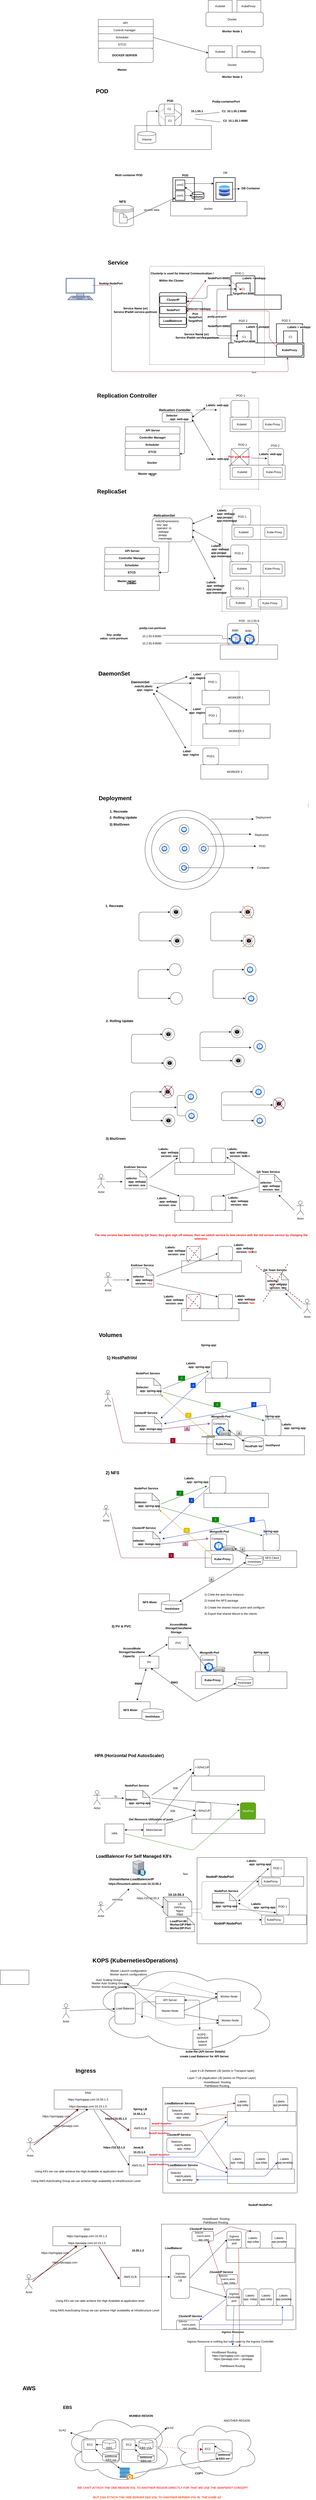 <mxfile version="13.4.2" type="github">
  <diagram id="p2EOLXwsh8mRCK80WWZ6" name="Page-1">
    <mxGraphModel dx="1662" dy="801" grid="1" gridSize="10" guides="1" tooltips="1" connect="1" arrows="1" fold="1" page="0" pageScale="1" pageWidth="827" pageHeight="1169" background="none" math="0" shadow="0">
      <root>
        <mxCell id="0" />
        <mxCell id="1" parent="0" />
        <mxCell id="p9AXQlaozVL-q54wyYoi-161" value="" style="rounded=0;whiteSpace=wrap;html=1;" parent="1" vertex="1">
          <mxGeometry x="-350" y="-180" width="230" height="30" as="geometry" />
        </mxCell>
        <mxCell id="p9AXQlaozVL-q54wyYoi-162" value="API&amp;nbsp;" style="rounded=0;whiteSpace=wrap;html=1;" parent="1" vertex="1">
          <mxGeometry x="-350" y="-270" width="230" height="30" as="geometry" />
        </mxCell>
        <mxCell id="p9AXQlaozVL-q54wyYoi-163" value="" style="rounded=0;whiteSpace=wrap;html=1;" parent="1" vertex="1">
          <mxGeometry x="-350" y="-240" width="230" height="30" as="geometry" />
        </mxCell>
        <mxCell id="p9AXQlaozVL-q54wyYoi-164" value="" style="rounded=0;whiteSpace=wrap;html=1;" parent="1" vertex="1">
          <mxGeometry x="-350" y="-210" width="230" height="30" as="geometry" />
        </mxCell>
        <mxCell id="p9AXQlaozVL-q54wyYoi-165" value="" style="rounded=1;whiteSpace=wrap;html=1;" parent="1" vertex="1">
          <mxGeometry x="-350" y="-150" width="230" height="60" as="geometry" />
        </mxCell>
        <mxCell id="p9AXQlaozVL-q54wyYoi-166" value="&lt;b&gt;DOCKER SERVER&lt;/b&gt;" style="text;html=1;strokeColor=none;fillColor=none;align=center;verticalAlign=middle;whiteSpace=wrap;rounded=0;" parent="1" vertex="1">
          <mxGeometry x="-300" y="-130" width="120" height="20" as="geometry" />
        </mxCell>
        <mxCell id="p9AXQlaozVL-q54wyYoi-167" value="&lt;b&gt;Master&lt;/b&gt;" style="text;html=1;strokeColor=none;fillColor=none;align=center;verticalAlign=middle;whiteSpace=wrap;rounded=0;" parent="1" vertex="1">
          <mxGeometry x="-270" y="-70" width="40" height="20" as="geometry" />
        </mxCell>
        <mxCell id="p9AXQlaozVL-q54wyYoi-168" value="ETCD" style="text;html=1;strokeColor=none;fillColor=none;align=center;verticalAlign=middle;whiteSpace=wrap;rounded=0;" parent="1" vertex="1">
          <mxGeometry x="-270" y="-175" width="40" height="20" as="geometry" />
        </mxCell>
        <mxCell id="p9AXQlaozVL-q54wyYoi-169" value="Scheduler" style="text;html=1;strokeColor=none;fillColor=none;align=center;verticalAlign=middle;whiteSpace=wrap;rounded=0;" parent="1" vertex="1">
          <mxGeometry x="-270" y="-205" width="40" height="20" as="geometry" />
        </mxCell>
        <mxCell id="p9AXQlaozVL-q54wyYoi-170" value="Controll manager" style="text;html=1;strokeColor=none;fillColor=none;align=center;verticalAlign=middle;whiteSpace=wrap;rounded=0;" parent="1" vertex="1">
          <mxGeometry x="-310" y="-235" width="140" height="20" as="geometry" />
        </mxCell>
        <mxCell id="p9AXQlaozVL-q54wyYoi-171" value="" style="rounded=1;whiteSpace=wrap;html=1;" parent="1" vertex="1">
          <mxGeometry x="100.0" y="-300" width="240" height="60" as="geometry" />
        </mxCell>
        <mxCell id="p9AXQlaozVL-q54wyYoi-172" value="" style="rounded=1;whiteSpace=wrap;html=1;" parent="1" vertex="1">
          <mxGeometry x="100.0" y="-110" width="240" height="60" as="geometry" />
        </mxCell>
        <mxCell id="p9AXQlaozVL-q54wyYoi-173" value="Kubelet" style="rounded=0;whiteSpace=wrap;html=1;" parent="1" vertex="1">
          <mxGeometry x="110.0" y="-350" width="100" height="50" as="geometry" />
        </mxCell>
        <mxCell id="p9AXQlaozVL-q54wyYoi-174" value="KubeProxy&amp;nbsp;" style="rounded=0;whiteSpace=wrap;html=1;" parent="1" vertex="1">
          <mxGeometry x="230.0" y="-350" width="100" height="50" as="geometry" />
        </mxCell>
        <mxCell id="p9AXQlaozVL-q54wyYoi-175" value="&#xa;&#xa;&lt;span style=&quot;color: rgb(0, 0, 0); font-family: helvetica; font-size: 12px; font-style: normal; font-weight: 400; letter-spacing: normal; text-align: center; text-indent: 0px; text-transform: none; word-spacing: 0px; background-color: rgb(248, 249, 250); display: inline; float: none;&quot;&gt;KubeProxy&amp;nbsp;&lt;/span&gt;&#xa;&#xa;" style="rounded=0;whiteSpace=wrap;html=1;" parent="1" vertex="1">
          <mxGeometry x="230.0" y="-160" width="100" height="50" as="geometry" />
        </mxCell>
        <mxCell id="p9AXQlaozVL-q54wyYoi-176" value="&lt;span&gt;Kubelet&lt;/span&gt;" style="rounded=0;whiteSpace=wrap;html=1;" parent="1" vertex="1">
          <mxGeometry x="110.0" y="-160" width="100" height="50" as="geometry" />
        </mxCell>
        <mxCell id="p9AXQlaozVL-q54wyYoi-177" value="Docker&lt;span style=&quot;color: rgba(0 , 0 , 0 , 0) ; font-family: monospace ; font-size: 0px&quot;&gt;%3CmxGraphModel%3E%3Croot%3E%3CmxCell%20id%3D%220%22%2F%3E%3CmxCell%20id%3D%221%22%20parent%3D%220%22%2F%3E%3CmxCell%20id%3D%222%22%20value%3D%22%22%20style%3D%22rounded%3D0%3BwhiteSpace%3Dwrap%3Bhtml%3D1%3B%22%20vertex%3D%221%22%20parent%3D%221%22%3E%3CmxGeometry%20x%3D%22530%22%20y%3D%2270%22%20width%3D%22100%22%20height%3D%2250%22%20as%3D%22geometry%22%2F%3E%3C%2FmxCell%3E%3C%2Froot%3E%3C%2FmxGraphModel%3E&lt;/span&gt;" style="text;html=1;strokeColor=none;fillColor=none;align=center;verticalAlign=middle;whiteSpace=wrap;rounded=0;" parent="1" vertex="1">
          <mxGeometry x="190.0" y="-280" width="40" height="20" as="geometry" />
        </mxCell>
        <mxCell id="p9AXQlaozVL-q54wyYoi-178" value="Docker&lt;span style=&quot;color: rgba(0 , 0 , 0 , 0) ; font-family: monospace ; font-size: 0px&quot;&gt;%3CmxGraphModel%3E%3Croot%3E%3CmxCell%20id%3D%220%22%2F%3E%3CmxCell%20id%3D%221%22%20parent%3D%220%22%2F%3E%3CmxCell%20id%3D%222%22%20value%3D%22%22%20style%3D%22rounded%3D0%3BwhiteSpace%3Dwrap%3Bhtml%3D1%3B%22%20vertex%3D%221%22%20parent%3D%221%22%3E%3CmxGeometry%20x%3D%22530%22%20y%3D%2270%22%20width%3D%22100%22%20height%3D%2250%22%20as%3D%22geometry%22%2F%3E%3C%2FmxCell%3E%3C%2Froot%3E%3C%2FmxGraphModel%3E&lt;/span&gt;" style="text;html=1;strokeColor=none;fillColor=none;align=center;verticalAlign=middle;whiteSpace=wrap;rounded=0;" parent="1" vertex="1">
          <mxGeometry x="190.0" y="-90" width="40" height="20" as="geometry" />
        </mxCell>
        <mxCell id="p9AXQlaozVL-q54wyYoi-179" value="&lt;b&gt;Worker Node 1&lt;/b&gt;" style="text;html=1;strokeColor=none;fillColor=none;align=center;verticalAlign=middle;whiteSpace=wrap;rounded=0;" parent="1" vertex="1">
          <mxGeometry x="165.0" y="-230" width="90" height="20" as="geometry" />
        </mxCell>
        <mxCell id="p9AXQlaozVL-q54wyYoi-180" value="&lt;b&gt;Worker Node 2&lt;/b&gt;" style="text;html=1;strokeColor=none;fillColor=none;align=center;verticalAlign=middle;whiteSpace=wrap;rounded=0;" parent="1" vertex="1">
          <mxGeometry x="165.0" y="-40" width="90" height="20" as="geometry" />
        </mxCell>
        <mxCell id="p9AXQlaozVL-q54wyYoi-181" value="" style="shape=datastore;whiteSpace=wrap;html=1;" parent="1" vertex="1">
          <mxGeometry x="-288" y="505" width="85" height="90" as="geometry" />
        </mxCell>
        <mxCell id="p9AXQlaozVL-q54wyYoi-182" value="" style="shape=note;whiteSpace=wrap;size=16;html=1;dropTarget=0;fontStyle=1" parent="1" vertex="1">
          <mxGeometry x="-261.75" y="540" width="32.5" height="40" as="geometry" />
        </mxCell>
        <mxCell id="p9AXQlaozVL-q54wyYoi-183" value="&lt;b&gt;&lt;font style=&quot;font-size: 14px&quot;&gt;NFS&lt;/font&gt;&lt;/b&gt;" style="text;html=1;align=center;verticalAlign=middle;resizable=0;points=[];autosize=1;" parent="1" vertex="1">
          <mxGeometry x="-269.25" y="480" width="40" height="20" as="geometry" />
        </mxCell>
        <mxCell id="p9AXQlaozVL-q54wyYoi-184" value="docker&amp;nbsp;" style="rounded=0;whiteSpace=wrap;html=1;" parent="1" vertex="1">
          <mxGeometry x="-48" y="490" width="320" height="60" as="geometry" />
        </mxCell>
        <mxCell id="p9AXQlaozVL-q54wyYoi-185" value="" style="aspect=fixed;perimeter=ellipsePerimeter;html=1;align=center;shadow=0;dashed=0;spacingTop=3;image;image=img/lib/active_directory/databases.svg;imageBackground=none;imageBorder=none;strokeWidth=2;" parent="1" vertex="1">
          <mxGeometry x="152" y="420" width="51.02" height="50" as="geometry" />
        </mxCell>
        <mxCell id="p9AXQlaozVL-q54wyYoi-186" value="" style="rounded=0;whiteSpace=wrap;html=1;strokeWidth=2;" parent="1" vertex="1">
          <mxGeometry x="-38" y="390" width="90" height="100" as="geometry" />
        </mxCell>
        <mxCell id="p9AXQlaozVL-q54wyYoi-187" value="cont2" style="rounded=0;whiteSpace=wrap;html=1;strokeWidth=2;" parent="1" vertex="1">
          <mxGeometry x="-28" y="400" width="40" height="40" as="geometry" />
        </mxCell>
        <mxCell id="p9AXQlaozVL-q54wyYoi-188" value="cont1" style="rounded=0;whiteSpace=wrap;html=1;strokeWidth=2;" parent="1" vertex="1">
          <mxGeometry x="-28" y="445" width="40" height="40" as="geometry" />
        </mxCell>
        <mxCell id="p9AXQlaozVL-q54wyYoi-189" value="" style="rounded=0;whiteSpace=wrap;html=1;strokeWidth=2;fillColor=none;" parent="1" vertex="1">
          <mxGeometry x="132.51" y="390" width="90" height="100" as="geometry" />
        </mxCell>
        <mxCell id="p9AXQlaozVL-q54wyYoi-190" value="&lt;b&gt;volume&lt;/b&gt;" style="shape=cylinder;whiteSpace=wrap;html=1;boundedLbl=1;backgroundOutline=1;strokeWidth=2;fillColor=none;" parent="1" vertex="1">
          <mxGeometry x="42" y="450" width="50" height="30" as="geometry" />
        </mxCell>
        <mxCell id="p9AXQlaozVL-q54wyYoi-191" value="" style="endArrow=classic;html=1;exitX=0;exitY=0;exitDx=32.5;exitDy=28;exitPerimeter=0;entryX=0;entryY=0.75;entryDx=0;entryDy=0;" parent="1" source="p9AXQlaozVL-q54wyYoi-182" target="p9AXQlaozVL-q54wyYoi-188" edge="1">
          <mxGeometry width="50" height="50" relative="1" as="geometry">
            <mxPoint x="-68" y="580" as="sourcePoint" />
            <mxPoint x="-18" y="530" as="targetPoint" />
          </mxGeometry>
        </mxCell>
        <mxCell id="p9AXQlaozVL-q54wyYoi-192" value="" style="endArrow=classic;html=1;entryX=0;entryY=0.5;entryDx=0;entryDy=0;" parent="1" target="p9AXQlaozVL-q54wyYoi-190" edge="1">
          <mxGeometry width="50" height="50" relative="1" as="geometry">
            <mxPoint x="12" y="465.5" as="sourcePoint" />
            <mxPoint x="62" y="415.5" as="targetPoint" />
          </mxGeometry>
        </mxCell>
        <mxCell id="p9AXQlaozVL-q54wyYoi-193" value="" style="endArrow=classic;html=1;exitX=0.04;exitY=0.067;exitDx=0;exitDy=0;exitPerimeter=0;entryX=1;entryY=0.75;entryDx=0;entryDy=0;" parent="1" source="p9AXQlaozVL-q54wyYoi-190" target="p9AXQlaozVL-q54wyYoi-187" edge="1">
          <mxGeometry width="50" height="50" relative="1" as="geometry">
            <mxPoint x="-68" y="580" as="sourcePoint" />
            <mxPoint x="12" y="420" as="targetPoint" />
          </mxGeometry>
        </mxCell>
        <mxCell id="p9AXQlaozVL-q54wyYoi-194" value="" style="endArrow=classic;html=1;entryX=0;entryY=0.25;entryDx=0;entryDy=0;" parent="1" target="p9AXQlaozVL-q54wyYoi-189" edge="1">
          <mxGeometry width="50" height="50" relative="1" as="geometry">
            <mxPoint x="12" y="415" as="sourcePoint" />
            <mxPoint x="62" y="360" as="targetPoint" />
          </mxGeometry>
        </mxCell>
        <mxCell id="p9AXQlaozVL-q54wyYoi-195" value="&lt;b&gt;POD&lt;/b&gt;" style="text;html=1;align=center;verticalAlign=middle;resizable=0;points=[];autosize=1;" parent="1" vertex="1">
          <mxGeometry x="-7" y="371" width="40" height="20" as="geometry" />
        </mxCell>
        <mxCell id="p9AXQlaozVL-q54wyYoi-196" value="DB&amp;nbsp;" style="text;html=1;align=center;verticalAlign=middle;resizable=0;points=[];autosize=1;" parent="1" vertex="1">
          <mxGeometry x="162" y="360" width="40" height="20" as="geometry" />
        </mxCell>
        <mxCell id="p9AXQlaozVL-q54wyYoi-197" value="" style="rounded=0;whiteSpace=wrap;html=1;strokeWidth=2;fillColor=none;" parent="1" vertex="1">
          <mxGeometry x="142" y="410" width="70" height="70" as="geometry" />
        </mxCell>
        <mxCell id="p9AXQlaozVL-q54wyYoi-198" value="&lt;b&gt;DB Container&lt;/b&gt;" style="text;html=1;align=center;verticalAlign=middle;resizable=0;points=[];autosize=1;" parent="1" vertex="1">
          <mxGeometry x="242" y="425" width="90" height="20" as="geometry" />
        </mxCell>
        <mxCell id="p9AXQlaozVL-q54wyYoi-199" value="" style="endArrow=classic;html=1;" parent="1" target="p9AXQlaozVL-q54wyYoi-198" edge="1">
          <mxGeometry width="50" height="50" relative="1" as="geometry">
            <mxPoint x="212" y="438" as="sourcePoint" />
            <mxPoint x="262" y="390" as="targetPoint" />
          </mxGeometry>
        </mxCell>
        <mxCell id="p9AXQlaozVL-q54wyYoi-200" value="access data" style="text;html=1;align=center;verticalAlign=middle;resizable=0;points=[];autosize=1;" parent="1" vertex="1">
          <mxGeometry x="-167" y="515" width="80" height="20" as="geometry" />
        </mxCell>
        <mxCell id="p9AXQlaozVL-q54wyYoi-201" value="&lt;b&gt;Multi container POD&lt;/b&gt;" style="text;html=1;align=center;verticalAlign=middle;resizable=0;points=[];autosize=1;" parent="1" vertex="1">
          <mxGeometry x="-288" y="370" width="130" height="20" as="geometry" />
        </mxCell>
        <mxCell id="p9AXQlaozVL-q54wyYoi-202" value="&lt;br&gt;&lt;br&gt;&lt;br&gt;&lt;br&gt;&lt;br&gt;&lt;br&gt;&lt;br&gt;" style="text;html=1;align=center;verticalAlign=middle;resizable=0;points=[];autosize=1;" parent="1" vertex="1">
          <mxGeometry x="187" y="372" width="20" height="100" as="geometry" />
        </mxCell>
        <mxCell id="p9AXQlaozVL-q54wyYoi-203" value="" style="rounded=0;whiteSpace=wrap;html=1;strokeWidth=2;fillColor=none;" parent="1" vertex="1">
          <mxGeometry x="195" y="1080" width="315" height="60" as="geometry" />
        </mxCell>
        <mxCell id="p9AXQlaozVL-q54wyYoi-204" value="" style="rounded=0;whiteSpace=wrap;html=1;strokeWidth=2;fillColor=none;" parent="1" vertex="1">
          <mxGeometry x="190" y="880" width="225" height="60" as="geometry" />
        </mxCell>
        <mxCell id="p9AXQlaozVL-q54wyYoi-205" value="" style="rounded=0;whiteSpace=wrap;html=1;strokeWidth=2;fillColor=none;" parent="1" vertex="1">
          <mxGeometry x="205" y="1000" width="110" height="80" as="geometry" />
        </mxCell>
        <mxCell id="p9AXQlaozVL-q54wyYoi-206" value="" style="rounded=0;whiteSpace=wrap;html=1;strokeWidth=2;fillColor=none;" parent="1" vertex="1">
          <mxGeometry x="205" y="800" width="100" height="80" as="geometry" />
        </mxCell>
        <mxCell id="p9AXQlaozVL-q54wyYoi-207" value="C1" style="rounded=0;whiteSpace=wrap;html=1;strokeWidth=2;fillColor=none;" parent="1" vertex="1">
          <mxGeometry x="231.25" y="1030" width="57.5" height="50" as="geometry" />
        </mxCell>
        <mxCell id="p9AXQlaozVL-q54wyYoi-208" value="C1" style="rounded=0;whiteSpace=wrap;html=1;strokeWidth=2;fillColor=none;" parent="1" vertex="1">
          <mxGeometry x="226.25" y="830" width="58.75" height="50" as="geometry" />
        </mxCell>
        <mxCell id="p9AXQlaozVL-q54wyYoi-209" value="" style="endArrow=classic;startArrow=classic;html=1;entryX=0;entryY=0.5;entryDx=0;entryDy=0;" parent="1" edge="1">
          <mxGeometry width="50" height="50" relative="1" as="geometry">
            <mxPoint x="235" y="1050" as="sourcePoint" />
            <mxPoint x="227.25" y="855" as="targetPoint" />
            <Array as="points">
              <mxPoint x="146" y="1050" />
              <mxPoint x="146" y="855" />
            </Array>
          </mxGeometry>
        </mxCell>
        <mxCell id="p9AXQlaozVL-q54wyYoi-210" value="&lt;span&gt;&lt;b&gt;podip;pod-port&lt;/b&gt;&lt;/span&gt;" style="edgeLabel;html=1;align=center;verticalAlign=middle;resizable=0;points=[];fontStyle=0" parent="p9AXQlaozVL-q54wyYoi-209" vertex="1" connectable="0">
          <mxGeometry x="-0.143" relative="1" as="geometry">
            <mxPoint y="-13" as="offset" />
          </mxGeometry>
        </mxCell>
        <mxCell id="p9AXQlaozVL-q54wyYoi-211" value="POD 1" style="text;html=1;align=center;verticalAlign=middle;resizable=0;points=[];autosize=1;" parent="1" vertex="1">
          <mxGeometry x="215" y="780" width="50" height="20" as="geometry" />
        </mxCell>
        <mxCell id="p9AXQlaozVL-q54wyYoi-212" value="POD&amp;nbsp;2" style="text;html=1;align=center;verticalAlign=middle;resizable=0;points=[];autosize=1;" parent="1" vertex="1">
          <mxGeometry x="230" y="978" width="50" height="20" as="geometry" />
        </mxCell>
        <mxCell id="p9AXQlaozVL-q54wyYoi-213" value="&lt;b&gt;&lt;i&gt;Labels = javaapp&lt;/i&gt;&lt;/b&gt;" style="text;html=1;strokeColor=none;fillColor=none;align=center;verticalAlign=middle;whiteSpace=wrap;rounded=0;" parent="1" vertex="1">
          <mxGeometry x="256.53" y="1003" width="118.98" height="20" as="geometry" />
        </mxCell>
        <mxCell id="p9AXQlaozVL-q54wyYoi-214" value="&lt;b&gt;&lt;i&gt;Labels = webapp&lt;/i&gt;&lt;/b&gt;" style="text;html=1;align=center;verticalAlign=middle;resizable=0;points=[];autosize=1;" parent="1" vertex="1">
          <mxGeometry x="246.02" y="800" width="110" height="20" as="geometry" />
        </mxCell>
        <mxCell id="p9AXQlaozVL-q54wyYoi-215" value="&lt;b&gt;Service Name (or)&lt;br&gt;Service IPaddr:service-portnum&lt;/b&gt;" style="text;html=1;align=center;verticalAlign=middle;resizable=0;points=[];autosize=1;" parent="1" vertex="1">
          <mxGeometry x="-295" y="927.75" width="200" height="30" as="geometry" />
        </mxCell>
        <mxCell id="p9AXQlaozVL-q54wyYoi-216" value="&lt;b&gt;&lt;i&gt;Selector=webapp&lt;/i&gt;&lt;/b&gt;" style="text;html=1;align=center;verticalAlign=middle;resizable=0;points=[];autosize=1;" parent="1" vertex="1">
          <mxGeometry x="15.0" y="927.75" width="110" height="20" as="geometry" />
        </mxCell>
        <mxCell id="p9AXQlaozVL-q54wyYoi-217" value="" style="rounded=1;whiteSpace=wrap;html=1;absoluteArcSize=1;arcSize=14;strokeWidth=2;fillColor=none;" parent="1" vertex="1">
          <mxGeometry x="-95" y="870" width="115" height="145.5" as="geometry" />
        </mxCell>
        <mxCell id="p9AXQlaozVL-q54wyYoi-218" value="&lt;b&gt;ClusterIP&lt;/b&gt;" style="rounded=1;whiteSpace=wrap;html=1;strokeWidth=2;fillColor=none;" parent="1" vertex="1">
          <mxGeometry x="-92.5" y="884.5" width="110" height="30" as="geometry" />
        </mxCell>
        <mxCell id="p9AXQlaozVL-q54wyYoi-219" value="&lt;b&gt;NodePort&lt;/b&gt;" style="rounded=1;whiteSpace=wrap;html=1;strokeWidth=2;fillColor=none;" parent="1" vertex="1">
          <mxGeometry x="-92.5" y="927.75" width="110" height="30" as="geometry" />
        </mxCell>
        <mxCell id="p9AXQlaozVL-q54wyYoi-220" value="&lt;b&gt;LoadBalencer&lt;/b&gt;" style="rounded=1;whiteSpace=wrap;html=1;strokeWidth=2;fillColor=none;" parent="1" vertex="1">
          <mxGeometry x="-95" y="973" width="112.5" height="30" as="geometry" />
        </mxCell>
        <mxCell id="p9AXQlaozVL-q54wyYoi-221" value="" style="endArrow=classic;html=1;entryX=0;entryY=0.5;entryDx=0;entryDy=0;exitX=1.026;exitY=0.165;exitDx=0;exitDy=0;exitPerimeter=0;" parent="1" source="p9AXQlaozVL-q54wyYoi-217" target="p9AXQlaozVL-q54wyYoi-206" edge="1">
          <mxGeometry width="50" height="50" relative="1" as="geometry">
            <mxPoint x="145" y="970" as="sourcePoint" />
            <mxPoint x="195" y="920" as="targetPoint" />
            <Array as="points">
              <mxPoint x="105" y="894" />
              <mxPoint x="105" y="840" />
            </Array>
          </mxGeometry>
        </mxCell>
        <mxCell id="p9AXQlaozVL-q54wyYoi-222" value="" style="endArrow=none;dashed=1;html=1;" parent="1" edge="1">
          <mxGeometry width="50" height="50" relative="1" as="geometry">
            <mxPoint x="-135" y="890" as="sourcePoint" />
            <mxPoint x="345" y="760" as="targetPoint" />
            <Array as="points">
              <mxPoint x="-135" y="760" />
            </Array>
          </mxGeometry>
        </mxCell>
        <mxCell id="p9AXQlaozVL-q54wyYoi-223" value="" style="endArrow=none;dashed=1;html=1;" parent="1" edge="1">
          <mxGeometry width="50" height="50" relative="1" as="geometry">
            <mxPoint x="345" y="1170" as="sourcePoint" />
            <mxPoint x="345" y="760" as="targetPoint" />
          </mxGeometry>
        </mxCell>
        <mxCell id="p9AXQlaozVL-q54wyYoi-224" value="" style="endArrow=none;dashed=1;html=1;" parent="1" edge="1">
          <mxGeometry width="50" height="50" relative="1" as="geometry">
            <mxPoint x="-135" y="1170" as="sourcePoint" />
            <mxPoint x="345" y="1170" as="targetPoint" />
          </mxGeometry>
        </mxCell>
        <mxCell id="p9AXQlaozVL-q54wyYoi-225" value="" style="endArrow=none;dashed=1;html=1;" parent="1" edge="1">
          <mxGeometry width="50" height="50" relative="1" as="geometry">
            <mxPoint x="-135" y="1170" as="sourcePoint" />
            <mxPoint x="-135" y="890" as="targetPoint" />
          </mxGeometry>
        </mxCell>
        <mxCell id="p9AXQlaozVL-q54wyYoi-226" value="&lt;b&gt;ClusterIp is used for Internal Communication /&lt;/b&gt;" style="text;html=1;align=center;verticalAlign=middle;resizable=0;points=[];autosize=1;" parent="1" vertex="1">
          <mxGeometry x="-140" y="780" width="280" height="20" as="geometry" />
        </mxCell>
        <mxCell id="p9AXQlaozVL-q54wyYoi-227" value="&lt;b&gt;Within the Cluster&lt;/b&gt;" style="text;html=1;align=center;verticalAlign=middle;resizable=0;points=[];autosize=1;" parent="1" vertex="1">
          <mxGeometry x="-105" y="810" width="120" height="20" as="geometry" />
        </mxCell>
        <mxCell id="p9AXQlaozVL-q54wyYoi-228" value="C1" style="rounded=0;whiteSpace=wrap;html=1;strokeWidth=2;fillColor=none;" parent="1" vertex="1">
          <mxGeometry x="425" y="1030" width="57.5" height="50" as="geometry" />
        </mxCell>
        <mxCell id="p9AXQlaozVL-q54wyYoi-229" value="" style="rounded=0;whiteSpace=wrap;html=1;strokeWidth=2;fillColor=none;" parent="1" vertex="1">
          <mxGeometry x="395" y="1000" width="110" height="80" as="geometry" />
        </mxCell>
        <mxCell id="p9AXQlaozVL-q54wyYoi-230" value="&lt;span style=&quot;color: rgb(0 , 0 , 0) ; font-family: &amp;#34;helvetica&amp;#34; ; font-size: 12px ; font-style: normal ; font-weight: 400 ; letter-spacing: normal ; text-align: center ; text-indent: 0px ; text-transform: none ; word-spacing: 0px ; background-color: rgb(255 , 255 , 255) ; display: inline ; float: none&quot;&gt;POD 3&lt;/span&gt;" style="text;whiteSpace=wrap;html=1;" parent="1" vertex="1">
          <mxGeometry x="415" y="973" width="60" height="30" as="geometry" />
        </mxCell>
        <mxCell id="p9AXQlaozVL-q54wyYoi-231" value="&lt;b style=&quot;color: rgb(0, 0, 0); font-family: helvetica; font-size: 12px; font-style: normal; letter-spacing: normal; text-align: center; text-indent: 0px; text-transform: none; word-spacing: 0px; background-color: rgb(255, 255, 255);&quot;&gt;&lt;i&gt;Labels = webapp&lt;/i&gt;&lt;/b&gt;" style="text;whiteSpace=wrap;html=1;" parent="1" vertex="1">
          <mxGeometry x="439.06" y="1000" width="120" height="30" as="geometry" />
        </mxCell>
        <mxCell id="p9AXQlaozVL-q54wyYoi-232" value="&lt;span style=&quot;color: rgb(0 , 0 , 0) ; font-family: &amp;#34;helvetica&amp;#34; ; font-size: 12px ; font-style: normal ; letter-spacing: normal ; text-align: center ; text-indent: 0px ; text-transform: none ; word-spacing: 0px ; background-color: rgb(255 , 255 , 255) ; display: inline ; float: none&quot;&gt;&lt;b&gt;TargetPort:8080&lt;/b&gt;&lt;/span&gt;" style="text;whiteSpace=wrap;html=1;" parent="1" vertex="1">
          <mxGeometry x="210" y="860" width="110" height="30" as="geometry" />
        </mxCell>
        <mxCell id="p9AXQlaozVL-q54wyYoi-233" value="&lt;span style=&quot;color: rgb(0 , 0 , 0) ; font-family: &amp;#34;helvetica&amp;#34; ; font-size: 12px ; font-style: normal ; letter-spacing: normal ; text-align: center ; text-indent: 0px ; text-transform: none ; word-spacing: 0px ; background-color: rgb(255 , 255 , 255) ; display: inline ; float: none&quot;&gt;&lt;b&gt;TargetPort:8080&lt;/b&gt;&lt;/span&gt;" style="text;whiteSpace=wrap;html=1;" parent="1" vertex="1">
          <mxGeometry x="215" y="1060" width="110" height="30" as="geometry" />
        </mxCell>
        <mxCell id="p9AXQlaozVL-q54wyYoi-234" value="&lt;b&gt;NodePort=30001&lt;/b&gt;" style="text;html=1;align=center;verticalAlign=middle;resizable=0;points=[];autosize=1;" parent="1" vertex="1">
          <mxGeometry x="100" y="800" width="110" height="20" as="geometry" />
        </mxCell>
        <mxCell id="p9AXQlaozVL-q54wyYoi-235" value="&lt;b&gt;NodePort=30002&lt;/b&gt;" style="text;html=1;align=center;verticalAlign=middle;resizable=0;points=[];autosize=1;" parent="1" vertex="1">
          <mxGeometry x="100" y="1000" width="110" height="20" as="geometry" />
        </mxCell>
        <mxCell id="p9AXQlaozVL-q54wyYoi-236" value="&lt;b&gt;Port&lt;br&gt;NodePort&lt;br&gt;TargetPort&lt;/b&gt;" style="text;html=1;align=center;verticalAlign=middle;resizable=0;points=[];autosize=1;" parent="1" vertex="1">
          <mxGeometry x="15.0" y="947.75" width="80" height="50" as="geometry" />
        </mxCell>
        <mxCell id="p9AXQlaozVL-q54wyYoi-237" value="&lt;b style=&quot;color: rgb(0 , 0 , 0) ; font-family: &amp;#34;helvetica&amp;#34; ; font-size: 12px ; font-style: normal ; letter-spacing: normal ; text-align: center ; text-indent: 0px ; text-transform: none ; word-spacing: 0px ; background-color: rgb(255 , 255 , 255)&quot;&gt;&amp;nbsp; &amp;nbsp; &amp;nbsp; &amp;nbsp; &amp;nbsp; &amp;nbsp;Service Name (or)&lt;br&gt;Service IPaddr:service-portnum&lt;/b&gt;" style="text;whiteSpace=wrap;html=1;" parent="1" vertex="1">
          <mxGeometry x="-28.75" y="1030" width="260" height="40" as="geometry" />
        </mxCell>
        <mxCell id="p9AXQlaozVL-q54wyYoi-238" value="" style="endArrow=classic;html=1;entryX=1;entryY=0.25;entryDx=0;entryDy=0;exitX=0;exitY=0.75;exitDx=0;exitDy=0;" parent="1" edge="1">
          <mxGeometry width="50" height="50" relative="1" as="geometry">
            <mxPoint x="205" y="1060" as="sourcePoint" />
            <mxPoint x="20" y="906.375" as="targetPoint" />
            <Array as="points">
              <mxPoint x="85" y="1060" />
              <mxPoint x="85" y="906" />
            </Array>
          </mxGeometry>
        </mxCell>
        <mxCell id="p9AXQlaozVL-q54wyYoi-239" value="" style="fontColor=#0066CC;verticalAlign=top;verticalLabelPosition=bottom;labelPosition=center;align=center;html=1;outlineConnect=0;fillColor=#CCCCCC;strokeColor=#6881B3;gradientColor=none;gradientDirection=north;strokeWidth=2;shape=mxgraph.networks.terminal;" parent="1" vertex="1">
          <mxGeometry x="-485" y="810" width="120" height="90" as="geometry" />
        </mxCell>
        <mxCell id="p9AXQlaozVL-q54wyYoi-240" value="" style="endArrow=classic;html=1;exitX=0.917;exitY=0.333;exitDx=0;exitDy=0;exitPerimeter=0;fillColor=#d80073;strokeColor=#A50040;" parent="1" source="p9AXQlaozVL-q54wyYoi-239" edge="1">
          <mxGeometry width="50" height="50" relative="1" as="geometry">
            <mxPoint x="-365" y="845" as="sourcePoint" />
            <mxPoint x="441" y="1140" as="targetPoint" />
            <Array as="points">
              <mxPoint x="-295" y="840" />
              <mxPoint x="-295" y="1200" />
              <mxPoint x="445" y="1200" />
            </Array>
          </mxGeometry>
        </mxCell>
        <mxCell id="p9AXQlaozVL-q54wyYoi-241" value="Text" style="edgeLabel;html=1;align=center;verticalAlign=middle;resizable=0;points=[];" parent="p9AXQlaozVL-q54wyYoi-240" vertex="1" connectable="0">
          <mxGeometry x="0.669" y="-2" relative="1" as="geometry">
            <mxPoint as="offset" />
          </mxGeometry>
        </mxCell>
        <mxCell id="p9AXQlaozVL-q54wyYoi-242" value="&lt;b&gt;KubeProxy&lt;/b&gt;" style="rounded=1;whiteSpace=wrap;html=1;strokeWidth=2;fillColor=none;" parent="1" vertex="1">
          <mxGeometry x="395" y="1085" width="110" height="50" as="geometry" />
        </mxCell>
        <mxCell id="p9AXQlaozVL-q54wyYoi-243" value="" style="endArrow=classic;html=1;entryX=0.038;entryY=-0.035;entryDx=0;entryDy=0;entryPerimeter=0;fillColor=#e51400;strokeColor=#B30000;exitX=0;exitY=0.25;exitDx=0;exitDy=0;" parent="1" source="p9AXQlaozVL-q54wyYoi-242" target="p9AXQlaozVL-q54wyYoi-236" edge="1">
          <mxGeometry width="50" height="50" relative="1" as="geometry">
            <mxPoint x="392" y="1060" as="sourcePoint" />
            <mxPoint x="355" y="970" as="targetPoint" />
            <Array as="points">
              <mxPoint x="365" y="1060" />
              <mxPoint x="365" y="946" />
            </Array>
          </mxGeometry>
        </mxCell>
        <mxCell id="p9AXQlaozVL-q54wyYoi-244" value="" style="endArrow=classic;html=1;strokeColor=#B30000;entryX=0.009;entryY=0.85;entryDx=0;entryDy=0;entryPerimeter=0;" parent="1" target="p9AXQlaozVL-q54wyYoi-234" edge="1">
          <mxGeometry width="50" height="50" relative="1" as="geometry">
            <mxPoint x="17.5" y="934.5" as="sourcePoint" />
            <mxPoint x="67.5" y="884.5" as="targetPoint" />
          </mxGeometry>
        </mxCell>
        <mxCell id="p9AXQlaozVL-q54wyYoi-245" value="" style="endArrow=classic;html=1;strokeColor=#B30000;" parent="1" target="p9AXQlaozVL-q54wyYoi-232" edge="1">
          <mxGeometry width="50" height="50" relative="1" as="geometry">
            <mxPoint x="196.02" y="815" as="sourcePoint" />
            <mxPoint x="246.02" y="765" as="targetPoint" />
            <Array as="points">
              <mxPoint x="215" y="830" />
            </Array>
          </mxGeometry>
        </mxCell>
        <mxCell id="p9AXQlaozVL-q54wyYoi-246" value="&lt;b&gt;NodeIp:NodePort&lt;/b&gt;" style="text;html=1;align=center;verticalAlign=middle;resizable=0;points=[];autosize=1;" parent="1" vertex="1">
          <mxGeometry x="-353" y="822" width="110" height="20" as="geometry" />
        </mxCell>
        <mxCell id="p9AXQlaozVL-q54wyYoi-247" value="&lt;h1&gt;Replication Controller&amp;nbsp;&lt;/h1&gt;" style="text;html=1;strokeColor=none;fillColor=none;spacing=5;spacingTop=-20;whiteSpace=wrap;overflow=hidden;rounded=0;" parent="1" vertex="1">
          <mxGeometry x="-360" y="1280" width="310" height="40" as="geometry" />
        </mxCell>
        <mxCell id="p9AXQlaozVL-q54wyYoi-248" value="&lt;b&gt;Docker&amp;nbsp;&lt;/b&gt;" style="rounded=0;whiteSpace=wrap;html=1;" parent="1" vertex="1">
          <mxGeometry x="-238" y="1550" width="230" height="60" as="geometry" />
        </mxCell>
        <mxCell id="p9AXQlaozVL-q54wyYoi-249" value="" style="rounded=0;whiteSpace=wrap;html=1;" parent="1" vertex="1">
          <mxGeometry x="201.53" y="1390" width="230" height="60" as="geometry" />
        </mxCell>
        <mxCell id="p9AXQlaozVL-q54wyYoi-250" value="" style="rounded=0;whiteSpace=wrap;html=1;" parent="1" vertex="1">
          <mxGeometry x="201.53" y="1590" width="230" height="60" as="geometry" />
        </mxCell>
        <mxCell id="p9AXQlaozVL-q54wyYoi-251" value="&lt;b&gt;ETCD&lt;/b&gt;" style="rounded=1;whiteSpace=wrap;html=1;" parent="1" vertex="1">
          <mxGeometry x="-238" y="1520" width="228" height="30" as="geometry" />
        </mxCell>
        <mxCell id="p9AXQlaozVL-q54wyYoi-252" value="&lt;b&gt;Scheduler&lt;/b&gt;" style="rounded=1;whiteSpace=wrap;html=1;" parent="1" vertex="1">
          <mxGeometry x="-238" y="1490" width="228" height="30" as="geometry" />
        </mxCell>
        <mxCell id="p9AXQlaozVL-q54wyYoi-253" value="&lt;b&gt;Controller Manager&lt;/b&gt;" style="rounded=1;whiteSpace=wrap;html=1;" parent="1" vertex="1">
          <mxGeometry x="-237" y="1460" width="228" height="30" as="geometry" />
        </mxCell>
        <mxCell id="p9AXQlaozVL-q54wyYoi-254" value="&lt;b&gt;API Server&lt;/b&gt;" style="rounded=1;whiteSpace=wrap;html=1;" parent="1" vertex="1">
          <mxGeometry x="-236" y="1430" width="228" height="30" as="geometry" />
        </mxCell>
        <mxCell id="p9AXQlaozVL-q54wyYoi-255" value="&lt;b&gt;Master server&lt;/b&gt;" style="text;html=1;align=center;verticalAlign=middle;resizable=0;points=[];autosize=1;" parent="1" vertex="1">
          <mxGeometry x="-190" y="1610" width="90" height="32" as="geometry" />
        </mxCell>
        <mxCell id="p9AXQlaozVL-q54wyYoi-256" value="Text" style="text;html=1;align=center;verticalAlign=middle;resizable=0;points=[];autosize=1;" parent="p9AXQlaozVL-q54wyYoi-255" vertex="1">
          <mxGeometry x="45" y="12" width="40" height="20" as="geometry" />
        </mxCell>
        <mxCell id="p9AXQlaozVL-q54wyYoi-257" value="" style="rounded=1;whiteSpace=wrap;html=1;" parent="1" vertex="1">
          <mxGeometry x="205" y="1520" width="75" height="70" as="geometry" />
        </mxCell>
        <mxCell id="p9AXQlaozVL-q54wyYoi-258" value="" style="rounded=1;whiteSpace=wrap;html=1;" parent="1" vertex="1">
          <mxGeometry x="205" y="1320" width="75" height="70" as="geometry" />
        </mxCell>
        <mxCell id="p9AXQlaozVL-q54wyYoi-259" value="Kubelet" style="rounded=1;whiteSpace=wrap;html=1;" parent="1" vertex="1">
          <mxGeometry x="210" y="1400" width="80" height="40" as="geometry" />
        </mxCell>
        <mxCell id="p9AXQlaozVL-q54wyYoi-260" value="Kube-Proxy" style="rounded=1;whiteSpace=wrap;html=1;" parent="1" vertex="1">
          <mxGeometry x="338.98" y="1400" width="80" height="40" as="geometry" />
        </mxCell>
        <mxCell id="p9AXQlaozVL-q54wyYoi-261" value="" style="rounded=1;whiteSpace=wrap;html=1;" parent="1" vertex="1">
          <mxGeometry x="340" y="1600" width="80" height="40" as="geometry" />
        </mxCell>
        <mxCell id="p9AXQlaozVL-q54wyYoi-262" value="" style="rounded=1;whiteSpace=wrap;html=1;" parent="1" vertex="1">
          <mxGeometry x="210.0" y="1600" width="80" height="40" as="geometry" />
        </mxCell>
        <mxCell id="p9AXQlaozVL-q54wyYoi-263" value="&lt;span style=&quot;color: rgb(0, 0, 0); font-family: helvetica; font-size: 12px; font-style: normal; font-weight: 400; letter-spacing: normal; text-align: center; text-indent: 0px; text-transform: none; word-spacing: 0px; background-color: rgb(255, 255, 255); display: inline; float: none;&quot;&gt;Kubelet&lt;/span&gt;" style="text;whiteSpace=wrap;html=1;" parent="1" vertex="1">
          <mxGeometry x="230" y="1605" width="70" height="30" as="geometry" />
        </mxCell>
        <mxCell id="p9AXQlaozVL-q54wyYoi-264" value="&lt;span style=&quot;color: rgb(0, 0, 0); font-family: helvetica; font-size: 12px; font-style: normal; font-weight: 400; letter-spacing: normal; text-align: center; text-indent: 0px; text-transform: none; word-spacing: 0px; background-color: rgb(255, 255, 255); display: inline; float: none;&quot;&gt;Kube-Proxy&lt;/span&gt;" style="text;whiteSpace=wrap;html=1;" parent="1" vertex="1">
          <mxGeometry x="350" y="1605" width="90" height="30" as="geometry" />
        </mxCell>
        <mxCell id="p9AXQlaozVL-q54wyYoi-265" value="" style="endArrow=none;dashed=1;html=1;" parent="1" edge="1">
          <mxGeometry width="50" height="50" relative="1" as="geometry">
            <mxPoint x="160" y="1651" as="sourcePoint" />
            <mxPoint x="160" y="1310" as="targetPoint" />
          </mxGeometry>
        </mxCell>
        <mxCell id="p9AXQlaozVL-q54wyYoi-266" value="" style="endArrow=none;dashed=1;html=1;" parent="1" edge="1">
          <mxGeometry width="50" height="50" relative="1" as="geometry">
            <mxPoint x="161" y="1310" as="sourcePoint" />
            <mxPoint x="320" y="1310" as="targetPoint" />
          </mxGeometry>
        </mxCell>
        <mxCell id="p9AXQlaozVL-q54wyYoi-267" value="" style="endArrow=none;dashed=1;html=1;" parent="1" edge="1">
          <mxGeometry width="50" height="50" relative="1" as="geometry">
            <mxPoint x="321" y="1693" as="sourcePoint" />
            <mxPoint x="321" y="1310" as="targetPoint" />
          </mxGeometry>
        </mxCell>
        <mxCell id="p9AXQlaozVL-q54wyYoi-268" value="" style="endArrow=none;dashed=1;html=1;" parent="1" edge="1">
          <mxGeometry width="50" height="50" relative="1" as="geometry">
            <mxPoint x="161" y="1690" as="sourcePoint" />
            <mxPoint x="321" y="1690" as="targetPoint" />
          </mxGeometry>
        </mxCell>
        <mxCell id="p9AXQlaozVL-q54wyYoi-269" value="" style="endArrow=none;dashed=1;html=1;" parent="1" edge="1">
          <mxGeometry width="50" height="50" relative="1" as="geometry">
            <mxPoint x="160" y="1690" as="sourcePoint" />
            <mxPoint x="160" y="1650" as="targetPoint" />
          </mxGeometry>
        </mxCell>
        <mxCell id="p9AXQlaozVL-q54wyYoi-270" value="&lt;h3&gt;&lt;b&gt;&lt;i&gt;Relication Contoller&lt;/i&gt;&lt;/b&gt;&lt;/h3&gt;" style="text;html=1;strokeColor=none;fillColor=none;align=center;verticalAlign=middle;whiteSpace=wrap;rounded=0;" parent="1" vertex="1">
          <mxGeometry x="-110" y="1350" width="160" height="20" as="geometry" />
        </mxCell>
        <mxCell id="p9AXQlaozVL-q54wyYoi-271" value="" style="endArrow=classic;html=1;" parent="1" edge="1">
          <mxGeometry width="50" height="50" relative="1" as="geometry">
            <mxPoint x="56.25" y="1360" as="sourcePoint" />
            <mxPoint x="146.25" y="1359.5" as="targetPoint" />
            <Array as="points">
              <mxPoint x="96.25" y="1359.5" />
            </Array>
          </mxGeometry>
        </mxCell>
        <mxCell id="p9AXQlaozVL-q54wyYoi-272" value="" style="endArrow=none;html=1;" parent="1" edge="1">
          <mxGeometry width="50" height="50" relative="1" as="geometry">
            <mxPoint x="195" y="1595" as="sourcePoint" />
            <mxPoint x="285" y="1515" as="targetPoint" />
            <Array as="points" />
          </mxGeometry>
        </mxCell>
        <mxCell id="p9AXQlaozVL-q54wyYoi-273" value="" style="endArrow=none;html=1;" parent="1" edge="1">
          <mxGeometry width="50" height="50" relative="1" as="geometry">
            <mxPoint x="275" y="1590" as="sourcePoint" />
            <mxPoint x="205" y="1520" as="targetPoint" />
          </mxGeometry>
        </mxCell>
        <mxCell id="p9AXQlaozVL-q54wyYoi-274" value="" style="rounded=1;whiteSpace=wrap;html=1;" parent="1" vertex="1">
          <mxGeometry x="360" y="1520" width="65" height="70" as="geometry" />
        </mxCell>
        <mxCell id="p9AXQlaozVL-q54wyYoi-275" value="POD 2" style="text;html=1;align=center;verticalAlign=middle;resizable=0;points=[];autosize=1;" parent="1" vertex="1">
          <mxGeometry x="228" y="1495" width="50" height="20" as="geometry" />
        </mxCell>
        <mxCell id="p9AXQlaozVL-q54wyYoi-276" value="&lt;span style=&quot;color: rgb(0, 0, 0); font-family: helvetica; font-size: 12px; font-style: normal; font-weight: 400; letter-spacing: normal; text-align: center; text-indent: 0px; text-transform: none; word-spacing: 0px; background-color: rgb(255, 255, 255); display: inline; float: none;&quot;&gt;POD 2&lt;/span&gt;" style="text;whiteSpace=wrap;html=1;" parent="1" vertex="1">
          <mxGeometry x="370" y="1495" width="60" height="30" as="geometry" />
        </mxCell>
        <mxCell id="p9AXQlaozVL-q54wyYoi-277" value="POD 1" style="text;html=1;align=center;verticalAlign=middle;resizable=0;points=[];autosize=1;" parent="1" vertex="1">
          <mxGeometry x="220" y="1290" width="50" height="20" as="geometry" />
        </mxCell>
        <mxCell id="p9AXQlaozVL-q54wyYoi-278" value="&lt;div style=&quot;text-align: left&quot;&gt;&lt;b&gt;&lt;i&gt;Selector&lt;/i&gt;&lt;/b&gt;:&lt;/div&gt;&lt;b&gt;&lt;i&gt;&amp;nbsp; &amp;nbsp; &amp;nbsp;app: web-app&lt;/i&gt;&lt;/b&gt;" style="rounded=1;whiteSpace=wrap;html=1;" parent="1" vertex="1">
          <mxGeometry x="-82.5" y="1370" width="125" height="40" as="geometry" />
        </mxCell>
        <mxCell id="p9AXQlaozVL-q54wyYoi-279" value="&lt;i&gt;&lt;b&gt;Labels: web-app&lt;/b&gt;&lt;/i&gt;" style="text;html=1;align=center;verticalAlign=middle;resizable=0;points=[];autosize=1;" parent="1" vertex="1">
          <mxGeometry x="91.53" y="1330" width="110" height="20" as="geometry" />
        </mxCell>
        <mxCell id="p9AXQlaozVL-q54wyYoi-280" value="&lt;i style=&quot;font-family: &amp;#34;helvetica&amp;#34; ; text-align: center&quot;&gt;&lt;b&gt;Labels: web-app&lt;/b&gt;&lt;/i&gt;" style="text;whiteSpace=wrap;html=1;" parent="1" vertex="1">
          <mxGeometry x="100" y="1550" width="120" height="30" as="geometry" />
        </mxCell>
        <mxCell id="p9AXQlaozVL-q54wyYoi-281" value="" style="endArrow=classic;startArrow=classic;html=1;entryX=0.059;entryY=1;entryDx=0;entryDy=0;entryPerimeter=0;exitX=1;exitY=0.5;exitDx=0;exitDy=0;" parent="1" source="p9AXQlaozVL-q54wyYoi-278" target="p9AXQlaozVL-q54wyYoi-279" edge="1">
          <mxGeometry width="50" height="50" relative="1" as="geometry">
            <mxPoint x="50" y="1380" as="sourcePoint" />
            <mxPoint x="90" y="1290" as="targetPoint" />
          </mxGeometry>
        </mxCell>
        <mxCell id="p9AXQlaozVL-q54wyYoi-282" value="" style="endArrow=classic;startArrow=classic;html=1;entryX=1;entryY=0.75;entryDx=0;entryDy=0;exitX=0.25;exitY=0;exitDx=0;exitDy=0;" parent="1" source="p9AXQlaozVL-q54wyYoi-280" target="p9AXQlaozVL-q54wyYoi-278" edge="1">
          <mxGeometry width="50" height="50" relative="1" as="geometry">
            <mxPoint x="97" y="1560" as="sourcePoint" />
            <mxPoint x="147" y="1510" as="targetPoint" />
          </mxGeometry>
        </mxCell>
        <mxCell id="p9AXQlaozVL-q54wyYoi-283" value="&lt;i style=&quot;color: rgb(0, 0, 0); font-size: 12px; font-weight: 400; letter-spacing: normal; text-indent: 0px; text-transform: none; word-spacing: 0px; font-family: helvetica; text-align: center; background-color: rgb(255, 255, 255);&quot;&gt;&lt;b&gt;Labels: web-app&lt;/b&gt;&lt;/i&gt;" style="text;whiteSpace=wrap;html=1;" parent="1" vertex="1">
          <mxGeometry x="321" y="1530" width="120" height="30" as="geometry" />
        </mxCell>
        <mxCell id="p9AXQlaozVL-q54wyYoi-284" value="&lt;b&gt;&lt;font color=&quot;#f50000&quot;&gt;Pod goes down&lt;/font&gt;&lt;/b&gt;&amp;nbsp;" style="text;html=1;strokeColor=none;fillColor=none;align=center;verticalAlign=middle;whiteSpace=wrap;rounded=0;" parent="1" vertex="1">
          <mxGeometry x="190" y="1545" width="100" height="20" as="geometry" />
        </mxCell>
        <mxCell id="p9AXQlaozVL-q54wyYoi-285" value="" style="endArrow=classic;html=1;entryX=-0.062;entryY=0.6;entryDx=0;entryDy=0;entryPerimeter=0;" parent="1" target="p9AXQlaozVL-q54wyYoi-274" edge="1">
          <mxGeometry width="50" height="50" relative="1" as="geometry">
            <mxPoint x="288.98" y="1560" as="sourcePoint" />
            <mxPoint x="338.98" y="1510" as="targetPoint" />
          </mxGeometry>
        </mxCell>
        <mxCell id="p9AXQlaozVL-q54wyYoi-286" value="&lt;h1&gt;ReplicaSet&lt;/h1&gt;" style="text;html=1;strokeColor=none;fillColor=none;spacing=5;spacingTop=-20;whiteSpace=wrap;overflow=hidden;rounded=0;" parent="1" vertex="1">
          <mxGeometry x="-360" y="1680" width="180" height="40" as="geometry" />
        </mxCell>
        <mxCell id="p9AXQlaozVL-q54wyYoi-287" value="" style="endArrow=classic;html=1;exitX=0.75;exitY=1;exitDx=0;exitDy=0;entryX=1;entryY=0.75;entryDx=0;entryDy=0;" parent="1" source="p9AXQlaozVL-q54wyYoi-278" target="p9AXQlaozVL-q54wyYoi-251" edge="1">
          <mxGeometry width="50" height="50" relative="1" as="geometry">
            <mxPoint x="60" y="1560" as="sourcePoint" />
            <mxPoint x="110" y="1510" as="targetPoint" />
            <Array as="points">
              <mxPoint x="11" y="1543" />
            </Array>
          </mxGeometry>
        </mxCell>
        <mxCell id="p9AXQlaozVL-q54wyYoi-288" value="&lt;b&gt;Docker&amp;nbsp;&lt;/b&gt;" style="rounded=0;whiteSpace=wrap;html=1;" parent="1" vertex="1">
          <mxGeometry x="-324.47" y="2053" width="230" height="60" as="geometry" />
        </mxCell>
        <mxCell id="p9AXQlaozVL-q54wyYoi-289" value="" style="rounded=0;whiteSpace=wrap;html=1;" parent="1" vertex="1">
          <mxGeometry x="209.06" y="1840" width="230" height="60" as="geometry" />
        </mxCell>
        <mxCell id="p9AXQlaozVL-q54wyYoi-290" value="" style="rounded=0;whiteSpace=wrap;html=1;" parent="1" vertex="1">
          <mxGeometry x="200.59" y="1993" width="230" height="60" as="geometry" />
        </mxCell>
        <mxCell id="p9AXQlaozVL-q54wyYoi-291" value="&lt;b&gt;ETCD&lt;/b&gt;" style="rounded=1;whiteSpace=wrap;html=1;" parent="1" vertex="1">
          <mxGeometry x="-324.47" y="2023" width="228" height="30" as="geometry" />
        </mxCell>
        <mxCell id="p9AXQlaozVL-q54wyYoi-292" value="&lt;b&gt;Scheduler&lt;/b&gt;" style="rounded=1;whiteSpace=wrap;html=1;" parent="1" vertex="1">
          <mxGeometry x="-324.47" y="1993" width="228" height="30" as="geometry" />
        </mxCell>
        <mxCell id="p9AXQlaozVL-q54wyYoi-293" value="&lt;b&gt;Controller Manager&lt;/b&gt;" style="rounded=1;whiteSpace=wrap;html=1;" parent="1" vertex="1">
          <mxGeometry x="-323.47" y="1963" width="228" height="30" as="geometry" />
        </mxCell>
        <mxCell id="p9AXQlaozVL-q54wyYoi-294" value="&lt;b&gt;API Server&lt;/b&gt;" style="rounded=1;whiteSpace=wrap;html=1;" parent="1" vertex="1">
          <mxGeometry x="-322.47" y="1933" width="228" height="30" as="geometry" />
        </mxCell>
        <mxCell id="p9AXQlaozVL-q54wyYoi-295" value="&lt;b&gt;Master server&lt;/b&gt;" style="text;html=1;align=center;verticalAlign=middle;resizable=0;points=[];autosize=1;" parent="1" vertex="1">
          <mxGeometry x="-276.47" y="2058" width="90" height="32" as="geometry" />
        </mxCell>
        <mxCell id="p9AXQlaozVL-q54wyYoi-296" value="Text" style="text;html=1;align=center;verticalAlign=middle;resizable=0;points=[];autosize=1;" parent="p9AXQlaozVL-q54wyYoi-295" vertex="1">
          <mxGeometry x="45" y="12" width="40" height="20" as="geometry" />
        </mxCell>
        <mxCell id="p9AXQlaozVL-q54wyYoi-297" value="" style="rounded=1;whiteSpace=wrap;html=1;" parent="1" vertex="1">
          <mxGeometry x="204.06" y="1923" width="75" height="70" as="geometry" />
        </mxCell>
        <mxCell id="p9AXQlaozVL-q54wyYoi-298" value="" style="rounded=1;whiteSpace=wrap;html=1;" parent="1" vertex="1">
          <mxGeometry x="212.53" y="1770" width="75" height="70" as="geometry" />
        </mxCell>
        <mxCell id="p9AXQlaozVL-q54wyYoi-299" value="Kubelet" style="rounded=1;whiteSpace=wrap;html=1;" parent="1" vertex="1">
          <mxGeometry x="217.53" y="1850" width="80" height="40" as="geometry" />
        </mxCell>
        <mxCell id="p9AXQlaozVL-q54wyYoi-300" value="Kube-Proxy" style="rounded=1;whiteSpace=wrap;html=1;" parent="1" vertex="1">
          <mxGeometry x="346.51" y="1850" width="80" height="40" as="geometry" />
        </mxCell>
        <mxCell id="p9AXQlaozVL-q54wyYoi-301" value="" style="rounded=1;whiteSpace=wrap;html=1;" parent="1" vertex="1">
          <mxGeometry x="339.06" y="2003" width="80" height="40" as="geometry" />
        </mxCell>
        <mxCell id="p9AXQlaozVL-q54wyYoi-302" value="" style="rounded=1;whiteSpace=wrap;html=1;" parent="1" vertex="1">
          <mxGeometry x="209.06" y="2003" width="80" height="40" as="geometry" />
        </mxCell>
        <mxCell id="p9AXQlaozVL-q54wyYoi-303" value="&lt;span style=&quot;color: rgb(0, 0, 0); font-family: helvetica; font-size: 12px; font-style: normal; font-weight: 400; letter-spacing: normal; text-align: center; text-indent: 0px; text-transform: none; word-spacing: 0px; background-color: rgb(255, 255, 255); display: inline; float: none;&quot;&gt;Kubelet&lt;/span&gt;" style="text;whiteSpace=wrap;html=1;" parent="1" vertex="1">
          <mxGeometry x="229.06" y="2008" width="66" height="30" as="geometry" />
        </mxCell>
        <mxCell id="p9AXQlaozVL-q54wyYoi-304" value="&lt;span style=&quot;color: rgb(0, 0, 0); font-family: helvetica; font-size: 12px; font-style: normal; font-weight: 400; letter-spacing: normal; text-align: center; text-indent: 0px; text-transform: none; word-spacing: 0px; background-color: rgb(255, 255, 255); display: inline; float: none;&quot;&gt;Kube-Proxy&lt;/span&gt;" style="text;whiteSpace=wrap;html=1;" parent="1" vertex="1">
          <mxGeometry x="345.06" y="2008" width="94" height="30" as="geometry" />
        </mxCell>
        <mxCell id="p9AXQlaozVL-q54wyYoi-305" value="" style="endArrow=none;dashed=1;html=1;" parent="1" source="p9AXQlaozVL-q54wyYoi-324" edge="1">
          <mxGeometry width="50" height="50" relative="1" as="geometry">
            <mxPoint x="167.53" y="2101" as="sourcePoint" />
            <mxPoint x="167.53" y="1760" as="targetPoint" />
          </mxGeometry>
        </mxCell>
        <mxCell id="p9AXQlaozVL-q54wyYoi-306" value="" style="endArrow=none;dashed=1;html=1;" parent="1" edge="1">
          <mxGeometry width="50" height="50" relative="1" as="geometry">
            <mxPoint x="168.53" y="1760" as="sourcePoint" />
            <mxPoint x="327.53" y="1760" as="targetPoint" />
          </mxGeometry>
        </mxCell>
        <mxCell id="p9AXQlaozVL-q54wyYoi-307" value="" style="endArrow=none;dashed=1;html=1;" parent="1" edge="1">
          <mxGeometry width="50" height="50" relative="1" as="geometry">
            <mxPoint x="328.53" y="2143" as="sourcePoint" />
            <mxPoint x="328.53" y="1760" as="targetPoint" />
          </mxGeometry>
        </mxCell>
        <mxCell id="p9AXQlaozVL-q54wyYoi-308" value="" style="endArrow=none;dashed=1;html=1;" parent="1" source="p9AXQlaozVL-q54wyYoi-318" edge="1">
          <mxGeometry width="50" height="50" relative="1" as="geometry">
            <mxPoint x="155" y="2170" as="sourcePoint" />
            <mxPoint x="315" y="2170" as="targetPoint" />
          </mxGeometry>
        </mxCell>
        <mxCell id="p9AXQlaozVL-q54wyYoi-309" value="" style="endArrow=none;dashed=1;html=1;" parent="1" edge="1">
          <mxGeometry width="50" height="50" relative="1" as="geometry">
            <mxPoint x="167.53" y="2140" as="sourcePoint" />
            <mxPoint x="167.53" y="2100" as="targetPoint" />
          </mxGeometry>
        </mxCell>
        <mxCell id="p9AXQlaozVL-q54wyYoi-310" value="&lt;h3&gt;&lt;b&gt;&lt;i&gt;RelicationSet&lt;/i&gt;&lt;/b&gt;&lt;/h3&gt;" style="text;html=1;strokeColor=none;fillColor=none;align=center;verticalAlign=middle;whiteSpace=wrap;rounded=0;" parent="1" vertex="1">
          <mxGeometry x="-154.47" y="1790" width="160" height="20" as="geometry" />
        </mxCell>
        <mxCell id="p9AXQlaozVL-q54wyYoi-311" value="&lt;div&gt;&amp;nbsp; &amp;nbsp;matchExpressions:&lt;/div&gt;&lt;div&gt;&amp;nbsp; &amp;nbsp; &amp;nbsp;key: app&lt;/div&gt;&lt;div&gt;&amp;nbsp; &amp;nbsp; &amp;nbsp;operator: in&amp;nbsp;&lt;/div&gt;&lt;div&gt;&amp;nbsp; &amp;nbsp; &amp;nbsp;- webapp&lt;/div&gt;&lt;div&gt;&amp;nbsp; &amp;nbsp; &amp;nbsp; &amp;nbsp;javapp&lt;/div&gt;&lt;div&gt;&amp;nbsp; &amp;nbsp; &amp;nbsp; &amp;nbsp;mavenapp&lt;/div&gt;" style="rounded=1;whiteSpace=wrap;html=1;align=left;" parent="1" vertex="1">
          <mxGeometry x="-124.47" y="1810" width="168" height="100" as="geometry" />
        </mxCell>
        <mxCell id="p9AXQlaozVL-q54wyYoi-313" value="" style="endArrow=classic;startArrow=classic;html=1;exitX=1;exitY=0.25;exitDx=0;exitDy=0;entryX=0.225;entryY=0.5;entryDx=0;entryDy=0;entryPerimeter=0;" parent="1" source="p9AXQlaozVL-q54wyYoi-311" target="p9AXQlaozVL-q54wyYoi-324" edge="1">
          <mxGeometry width="50" height="50" relative="1" as="geometry">
            <mxPoint x="57.53" y="1830" as="sourcePoint" />
            <mxPoint x="97.53" y="1740" as="targetPoint" />
          </mxGeometry>
        </mxCell>
        <mxCell id="p9AXQlaozVL-q54wyYoi-314" value="" style="endArrow=classic;startArrow=classic;html=1;entryX=1;entryY=0.5;entryDx=0;entryDy=0;exitX=0.25;exitY=0;exitDx=0;exitDy=0;" parent="1" target="p9AXQlaozVL-q54wyYoi-311" edge="1">
          <mxGeometry width="50" height="50" relative="1" as="geometry">
            <mxPoint x="163.53" y="1923" as="sourcePoint" />
            <mxPoint x="154.53" y="1960" as="targetPoint" />
          </mxGeometry>
        </mxCell>
        <mxCell id="p9AXQlaozVL-q54wyYoi-315" value="" style="endArrow=classic;html=1;exitX=0.417;exitY=1;exitDx=0;exitDy=0;entryX=1;entryY=0.5;entryDx=0;entryDy=0;exitPerimeter=0;" parent="1" source="p9AXQlaozVL-q54wyYoi-311" target="p9AXQlaozVL-q54wyYoi-291" edge="1">
          <mxGeometry width="50" height="50" relative="1" as="geometry">
            <mxPoint x="67.53" y="2010" as="sourcePoint" />
            <mxPoint x="117.53" y="1960" as="targetPoint" />
            <Array as="points">
              <mxPoint x="-56.47" y="2038" />
            </Array>
          </mxGeometry>
        </mxCell>
        <mxCell id="p9AXQlaozVL-q54wyYoi-316" value="POD 1" style="text;html=1;align=center;verticalAlign=middle;resizable=0;points=[];autosize=1;" parent="1" vertex="1">
          <mxGeometry x="226.03" y="1795" width="50" height="20" as="geometry" />
        </mxCell>
        <mxCell id="p9AXQlaozVL-q54wyYoi-317" value="POD 2" style="text;html=1;align=center;verticalAlign=middle;resizable=0;points=[];autosize=1;" parent="1" vertex="1">
          <mxGeometry x="212.53" y="1948" width="50" height="20" as="geometry" />
        </mxCell>
        <mxCell id="p9AXQlaozVL-q54wyYoi-318" value="" style="rounded=0;whiteSpace=wrap;html=1;" parent="1" vertex="1">
          <mxGeometry x="187.06" y="2140" width="252.94" height="50" as="geometry" />
        </mxCell>
        <mxCell id="p9AXQlaozVL-q54wyYoi-319" value="Kubelet" style="rounded=1;whiteSpace=wrap;html=1;" parent="1" vertex="1">
          <mxGeometry x="200" y="2147.5" width="90" height="35" as="geometry" />
        </mxCell>
        <mxCell id="p9AXQlaozVL-q54wyYoi-320" value="Kube-Proxy" style="rounded=1;whiteSpace=wrap;html=1;" parent="1" vertex="1">
          <mxGeometry x="319.06" y="2150" width="98" height="32.5" as="geometry" />
        </mxCell>
        <mxCell id="p9AXQlaozVL-q54wyYoi-321" value="" style="endArrow=none;dashed=1;html=1;" parent="1" edge="1">
          <mxGeometry width="50" height="50" relative="1" as="geometry">
            <mxPoint x="328.53" y="2200" as="sourcePoint" />
            <mxPoint x="328.53" y="2110" as="targetPoint" />
          </mxGeometry>
        </mxCell>
        <mxCell id="p9AXQlaozVL-q54wyYoi-322" value="" style="endArrow=none;dashed=1;html=1;" parent="1" edge="1">
          <mxGeometry width="50" height="50" relative="1" as="geometry">
            <mxPoint x="163.53" y="2200" as="sourcePoint" />
            <mxPoint x="324.53" y="2200" as="targetPoint" />
          </mxGeometry>
        </mxCell>
        <mxCell id="p9AXQlaozVL-q54wyYoi-323" value="" style="endArrow=none;dashed=1;html=1;" parent="1" edge="1">
          <mxGeometry width="50" height="50" relative="1" as="geometry">
            <mxPoint x="167.53" y="2200" as="sourcePoint" />
            <mxPoint x="167.03" y="2140" as="targetPoint" />
            <Array as="points">
              <mxPoint x="167.53" y="2170" />
            </Array>
          </mxGeometry>
        </mxCell>
        <mxCell id="p9AXQlaozVL-q54wyYoi-324" value="&lt;i&gt;&lt;b&gt;Labels:&amp;nbsp;&lt;br&gt;&amp;nbsp; &amp;nbsp; &amp;nbsp; &amp;nbsp; &amp;nbsp;app: webapp&lt;br&gt;&amp;nbsp; &amp;nbsp; &amp;nbsp;app:javapp&lt;br&gt;&amp;nbsp; &amp;nbsp; &amp;nbsp; &amp;nbsp; &amp;nbsp; &amp;nbsp;app:mavenapp&lt;br&gt;&lt;/b&gt;&lt;/i&gt;" style="text;html=1;align=center;verticalAlign=middle;resizable=0;points=[];autosize=1;" parent="1" vertex="1">
          <mxGeometry x="98.53" y="1770" width="140" height="60" as="geometry" />
        </mxCell>
        <mxCell id="p9AXQlaozVL-q54wyYoi-325" value="" style="endArrow=none;dashed=1;html=1;" parent="1" target="p9AXQlaozVL-q54wyYoi-324" edge="1">
          <mxGeometry width="50" height="50" relative="1" as="geometry">
            <mxPoint x="167.53" y="2101" as="sourcePoint" />
            <mxPoint x="167.53" y="1760" as="targetPoint" />
          </mxGeometry>
        </mxCell>
        <mxCell id="p9AXQlaozVL-q54wyYoi-326" value="POD 3" style="rounded=1;whiteSpace=wrap;html=1;" parent="1" vertex="1">
          <mxGeometry x="203.53" y="2070" width="75" height="70" as="geometry" />
        </mxCell>
        <mxCell id="p9AXQlaozVL-q54wyYoi-328" value="" style="endArrow=classic;startArrow=classic;html=1;exitX=0.167;exitY=-0.033;exitDx=0;exitDy=0;exitPerimeter=0;entryX=1;entryY=0.75;entryDx=0;entryDy=0;" parent="1" target="p9AXQlaozVL-q54wyYoi-311" edge="1">
          <mxGeometry width="50" height="50" relative="1" as="geometry">
            <mxPoint x="138.57" y="2067.01" as="sourcePoint" />
            <mxPoint x="41.53" y="1870" as="targetPoint" />
          </mxGeometry>
        </mxCell>
        <mxCell id="p9AXQlaozVL-q54wyYoi-329" value="" style="rounded=0;whiteSpace=wrap;html=1;" parent="1" vertex="1">
          <mxGeometry x="160" y="2340" width="240" height="60" as="geometry" />
        </mxCell>
        <mxCell id="p9AXQlaozVL-q54wyYoi-330" value="" style="rounded=1;whiteSpace=wrap;html=1;" parent="1" vertex="1">
          <mxGeometry x="190" y="2250" width="130" height="90" as="geometry" />
        </mxCell>
        <mxCell id="p9AXQlaozVL-q54wyYoi-331" value="" style="html=1;dashed=0;whitespace=wrap;fillColor=#2875E2;strokeColor=#ffffff;points=[[0.005,0.63,0],[0.1,0.2,0],[0.9,0.2,0],[0.5,0,0],[0.995,0.63,0],[0.72,0.99,0],[0.5,1,0],[0.28,0.99,0]];shape=mxgraph.kubernetes.icon;prIcon=pod" parent="1" vertex="1">
          <mxGeometry x="200" y="2290" width="50" height="48" as="geometry" />
        </mxCell>
        <mxCell id="p9AXQlaozVL-q54wyYoi-332" value="" style="html=1;dashed=0;whitespace=wrap;fillColor=#2875E2;strokeColor=#ffffff;points=[[0.005,0.63,0],[0.1,0.2,0],[0.9,0.2,0],[0.5,0,0],[0.995,0.63,0],[0.72,0.99,0],[0.5,1,0],[0.28,0.99,0]];shape=mxgraph.kubernetes.icon;prIcon=pod" parent="1" vertex="1">
          <mxGeometry x="257" y="2292" width="50" height="48" as="geometry" />
        </mxCell>
        <mxCell id="p9AXQlaozVL-q54wyYoi-333" value="POD" style="text;html=1;align=center;verticalAlign=middle;resizable=0;points=[];autosize=1;" parent="1" vertex="1">
          <mxGeometry x="230" y="2230" width="40" height="20" as="geometry" />
        </mxCell>
        <mxCell id="p9AXQlaozVL-q54wyYoi-334" value="&lt;font color=&quot;#ff3333&quot;&gt;&lt;b&gt;C1&lt;/b&gt;&lt;/font&gt;" style="text;html=1;align=center;verticalAlign=middle;resizable=0;points=[];autosize=1;" parent="1" vertex="1">
          <mxGeometry x="220" y="2306" width="30" height="20" as="geometry" />
        </mxCell>
        <mxCell id="p9AXQlaozVL-q54wyYoi-335" value="&lt;b&gt;&lt;font color=&quot;#ff470f&quot;&gt;C2&lt;/font&gt;&lt;/b&gt;" style="text;html=1;align=center;verticalAlign=middle;resizable=0;points=[];autosize=1;" parent="1" vertex="1">
          <mxGeometry x="277" y="2306" width="30" height="20" as="geometry" />
        </mxCell>
        <mxCell id="p9AXQlaozVL-q54wyYoi-336" value="8080" style="text;html=1;align=center;verticalAlign=middle;resizable=0;points=[];autosize=1;" parent="1" vertex="1">
          <mxGeometry x="202" y="2270" width="40" height="20" as="geometry" />
        </mxCell>
        <mxCell id="p9AXQlaozVL-q54wyYoi-337" value="9090" style="text;html=1;align=center;verticalAlign=middle;resizable=0;points=[];autosize=1;" parent="1" vertex="1">
          <mxGeometry x="257" y="2272" width="40" height="20" as="geometry" />
        </mxCell>
        <mxCell id="p9AXQlaozVL-q54wyYoi-338" value="&lt;b&gt;podip:con-portnum&lt;br&gt;&lt;/b&gt;" style="text;html=1;align=left;verticalAlign=middle;resizable=0;points=[];autosize=1;" parent="1" vertex="1">
          <mxGeometry x="-180" y="2260" width="130" height="20" as="geometry" />
        </mxCell>
        <mxCell id="p9AXQlaozVL-q54wyYoi-339" value="10.2.55.9" style="text;html=1;align=center;verticalAlign=middle;resizable=0;points=[];autosize=1;" parent="1" vertex="1">
          <mxGeometry x="262" y="2230" width="70" height="20" as="geometry" />
        </mxCell>
        <mxCell id="p9AXQlaozVL-q54wyYoi-340" value="&lt;span style=&quot;color: rgb(0 , 0 , 0) ; font-family: &amp;#34;helvetica&amp;#34; ; font-size: 12px ; font-style: normal ; font-weight: 400 ; letter-spacing: normal ; text-align: center ; text-indent: 0px ; text-transform: none ; word-spacing: 0px ; background-color: rgb(255 , 255 , 255) ; display: inline ; float: none&quot;&gt;10.2.55.9:8080&lt;/span&gt;" style="text;whiteSpace=wrap;html=1;" parent="1" vertex="1">
          <mxGeometry x="-168.0" y="2290" width="80" height="30" as="geometry" />
        </mxCell>
        <mxCell id="p9AXQlaozVL-q54wyYoi-341" value="&lt;span style=&quot;color: rgb(0 , 0 , 0) ; font-family: &amp;#34;helvetica&amp;#34; ; font-size: 12px ; font-style: normal ; font-weight: 400 ; letter-spacing: normal ; text-align: center ; text-indent: 0px ; text-transform: none ; word-spacing: 0px ; background-color: rgb(255 , 255 , 255) ; display: inline ; float: none&quot;&gt;10.2.55.9:9090&lt;/span&gt;" style="text;whiteSpace=wrap;html=1;" parent="1" vertex="1">
          <mxGeometry x="-168" y="2320" width="265" height="30" as="geometry" />
        </mxCell>
        <mxCell id="p9AXQlaozVL-q54wyYoi-342" style="edgeStyle=orthogonalEdgeStyle;rounded=0;orthogonalLoop=1;jettySize=auto;html=1;exitX=0.5;exitY=1;exitDx=0;exitDy=0;" parent="1" source="p9AXQlaozVL-q54wyYoi-341" target="p9AXQlaozVL-q54wyYoi-341" edge="1">
          <mxGeometry relative="1" as="geometry" />
        </mxCell>
        <mxCell id="p9AXQlaozVL-q54wyYoi-343" value="&lt;b&gt;key: podip&lt;br&gt;value: cont-portnum&lt;/b&gt;" style="text;html=1;align=center;verticalAlign=middle;resizable=0;points=[];autosize=1;" parent="1" vertex="1">
          <mxGeometry x="-350" y="2290" width="130" height="30" as="geometry" />
        </mxCell>
        <mxCell id="p9AXQlaozVL-q54wyYoi-344" value="" style="endArrow=classic;html=1;entryX=0.08;entryY=0.5;entryDx=0;entryDy=0;entryPerimeter=0;" parent="1" target="p9AXQlaozVL-q54wyYoi-331" edge="1">
          <mxGeometry width="50" height="50" relative="1" as="geometry">
            <mxPoint x="-80" y="2300" as="sourcePoint" />
            <mxPoint x="90" y="2280" as="targetPoint" />
            <Array as="points">
              <mxPoint x="170" y="2300" />
              <mxPoint x="170" y="2314" />
            </Array>
          </mxGeometry>
        </mxCell>
        <mxCell id="p9AXQlaozVL-q54wyYoi-345" value="" style="endArrow=classic;html=1;entryX=0.42;entryY=0.854;entryDx=0;entryDy=0;entryPerimeter=0;" parent="1" target="p9AXQlaozVL-q54wyYoi-332" edge="1">
          <mxGeometry width="50" height="50" relative="1" as="geometry">
            <mxPoint x="-70" y="2333" as="sourcePoint" />
            <mxPoint x="-20" y="2290" as="targetPoint" />
          </mxGeometry>
        </mxCell>
        <mxCell id="p9AXQlaozVL-q54wyYoi-346" value="&lt;h1&gt;&lt;b&gt;Service&lt;/b&gt;&lt;/h1&gt;" style="text;html=1;align=center;verticalAlign=middle;resizable=0;points=[];autosize=1;" parent="1" vertex="1">
          <mxGeometry x="-318.25" y="720" width="100" height="50" as="geometry" />
        </mxCell>
        <mxCell id="p9AXQlaozVL-q54wyYoi-534" value="&lt;h1&gt;DaemonSet&lt;/h1&gt;" style="text;html=1;align=center;verticalAlign=middle;resizable=0;points=[];autosize=1;" parent="1" vertex="1">
          <mxGeometry x="-359" y="2435" width="150" height="50" as="geometry" />
        </mxCell>
        <mxCell id="p9AXQlaozVL-q54wyYoi-536" value="WORKER 1" style="rounded=0;whiteSpace=wrap;html=1;" parent="1" vertex="1">
          <mxGeometry x="84" y="2530" width="281.47" height="60" as="geometry" />
        </mxCell>
        <mxCell id="p9AXQlaozVL-q54wyYoi-537" value="WORKER 2" style="rounded=0;whiteSpace=wrap;html=1;" parent="1" vertex="1">
          <mxGeometry x="87.27" y="2670" width="281.47" height="60" as="geometry" />
        </mxCell>
        <mxCell id="p9AXQlaozVL-q54wyYoi-541" value="POD 1" style="rounded=1;whiteSpace=wrap;html=1;" parent="1" vertex="1">
          <mxGeometry x="94.74" y="2460" width="65.26" height="70" as="geometry" />
        </mxCell>
        <mxCell id="p9AXQlaozVL-q54wyYoi-542" value="POD 1" style="rounded=1;whiteSpace=wrap;html=1;" parent="1" vertex="1">
          <mxGeometry x="98.74" y="2600" width="61.26" height="70" as="geometry" />
        </mxCell>
        <mxCell id="p9AXQlaozVL-q54wyYoi-544" value="" style="endArrow=none;dashed=1;html=1;" parent="1" edge="1">
          <mxGeometry width="50" height="50" relative="1" as="geometry">
            <mxPoint x="39" y="2760" as="sourcePoint" />
            <mxPoint x="38.53" y="2450" as="targetPoint" />
          </mxGeometry>
        </mxCell>
        <mxCell id="p9AXQlaozVL-q54wyYoi-545" value="" style="endArrow=none;dashed=1;html=1;" parent="1" edge="1">
          <mxGeometry width="50" height="50" relative="1" as="geometry">
            <mxPoint x="40.06" y="2450" as="sourcePoint" />
            <mxPoint x="238.53" y="2450" as="targetPoint" />
          </mxGeometry>
        </mxCell>
        <mxCell id="p9AXQlaozVL-q54wyYoi-546" value="" style="endArrow=none;dashed=1;html=1;" parent="1" edge="1">
          <mxGeometry width="50" height="50" relative="1" as="geometry">
            <mxPoint x="239" y="2760" as="sourcePoint" />
            <mxPoint x="238.53" y="2450" as="targetPoint" />
          </mxGeometry>
        </mxCell>
        <mxCell id="p9AXQlaozVL-q54wyYoi-547" value="" style="endArrow=none;dashed=1;html=1;" parent="1" edge="1">
          <mxGeometry width="50" height="50" relative="1" as="geometry">
            <mxPoint x="36" y="2760" as="sourcePoint" />
            <mxPoint x="234.47" y="2760" as="targetPoint" />
          </mxGeometry>
        </mxCell>
        <mxCell id="p9AXQlaozVL-q54wyYoi-548" value="&lt;h3&gt;&lt;b&gt;DaemonSet&lt;/b&gt;&lt;/h3&gt;" style="text;html=1;align=center;verticalAlign=middle;resizable=0;points=[];autosize=1;" parent="1" vertex="1">
          <mxGeometry x="-220" y="2470" width="90" height="50" as="geometry" />
        </mxCell>
        <mxCell id="p9AXQlaozVL-q54wyYoi-549" value="WORKER 3" style="rounded=0;whiteSpace=wrap;html=1;" parent="1" vertex="1">
          <mxGeometry x="78.53" y="2840" width="281.47" height="60" as="geometry" />
        </mxCell>
        <mxCell id="p9AXQlaozVL-q54wyYoi-550" value="POD1" style="rounded=1;whiteSpace=wrap;html=1;" parent="1" vertex="1">
          <mxGeometry x="87.27" y="2770" width="66" height="70" as="geometry" />
        </mxCell>
        <mxCell id="p9AXQlaozVL-q54wyYoi-560" value="&lt;i&gt;&lt;b&gt;matchLabels:&lt;br&gt;&lt;/b&gt;&lt;/i&gt;&lt;b&gt;&lt;i&gt;&amp;nbsp; &amp;nbsp;app: nagios&lt;/i&gt;&lt;/b&gt;" style="text;html=1;strokeColor=none;fillColor=none;align=center;verticalAlign=middle;whiteSpace=wrap;rounded=0;" parent="1" vertex="1">
          <mxGeometry x="-215" y="2510" width="110" height="20" as="geometry" />
        </mxCell>
        <mxCell id="p9AXQlaozVL-q54wyYoi-563" value="" style="endArrow=none;dashed=1;html=1;" parent="1" edge="1">
          <mxGeometry width="50" height="50" relative="1" as="geometry">
            <mxPoint x="528" y="3002.532" as="sourcePoint" />
            <mxPoint x="528" y="3017.468" as="targetPoint" />
          </mxGeometry>
        </mxCell>
        <mxCell id="p9AXQlaozVL-q54wyYoi-567" value="" style="endArrow=classic;html=1;" parent="1" edge="1">
          <mxGeometry width="50" height="50" relative="1" as="geometry">
            <mxPoint x="-120" y="2500" as="sourcePoint" />
            <mxPoint x="40" y="2500" as="targetPoint" />
          </mxGeometry>
        </mxCell>
        <mxCell id="p9AXQlaozVL-q54wyYoi-568" value="&lt;b&gt;&lt;i&gt;Label:&lt;br&gt;app: nagios&lt;/i&gt;&lt;/b&gt;" style="text;html=1;align=center;verticalAlign=middle;resizable=0;points=[];autosize=1;" parent="1" vertex="1">
          <mxGeometry x="24" y="2455" width="80" height="30" as="geometry" />
        </mxCell>
        <mxCell id="p9AXQlaozVL-q54wyYoi-569" value="&lt;b&gt;&lt;i&gt;Label:&lt;br&gt;app: nagios&lt;/i&gt;&lt;/b&gt;" style="text;html=1;align=center;verticalAlign=middle;resizable=0;points=[];autosize=1;" parent="1" vertex="1">
          <mxGeometry x="23" y="2600" width="80" height="30" as="geometry" />
        </mxCell>
        <mxCell id="p9AXQlaozVL-q54wyYoi-570" value="&lt;b&gt;&lt;i&gt;&lt;span style=&quot;color: rgb(0 , 0 , 0) ; font-family: &amp;#34;helvetica&amp;#34; ; font-size: 12px ; letter-spacing: normal ; text-align: center ; text-indent: 0px ; text-transform: none ; word-spacing: 0px ; background-color: rgb(255 , 255 , 255) ; display: inline ; float: none&quot;&gt;Label:&lt;/span&gt;&lt;br style=&quot;color: rgb(0 , 0 , 0) ; font-family: &amp;#34;helvetica&amp;#34; ; font-size: 12px ; letter-spacing: normal ; text-align: center ; text-indent: 0px ; text-transform: none ; word-spacing: 0px ; background-color: rgb(255 , 255 , 255)&quot;&gt;&lt;/i&gt;&lt;/b&gt;&lt;span style=&quot;color: rgb(0 , 0 , 0) ; font-family: &amp;#34;helvetica&amp;#34; ; font-size: 12px ; letter-spacing: normal ; text-align: center ; text-indent: 0px ; text-transform: none ; word-spacing: 0px ; background-color: rgb(255 , 255 , 255) ; display: inline ; float: none&quot;&gt;&lt;b&gt;&lt;i&gt;app: nagios&lt;/i&gt;&lt;/b&gt;&lt;/span&gt;" style="text;whiteSpace=wrap;html=1;" parent="1" vertex="1">
          <mxGeometry x="1.53" y="2770" width="90" height="40" as="geometry" />
        </mxCell>
        <mxCell id="p9AXQlaozVL-q54wyYoi-571" value="" style="endArrow=classic;startArrow=classic;html=1;entryX=-0.012;entryY=0.567;entryDx=0;entryDy=0;entryPerimeter=0;" parent="1" target="p9AXQlaozVL-q54wyYoi-568" edge="1">
          <mxGeometry width="50" height="50" relative="1" as="geometry">
            <mxPoint x="-107" y="2520" as="sourcePoint" />
            <mxPoint x="-57" y="2470" as="targetPoint" />
          </mxGeometry>
        </mxCell>
        <mxCell id="p9AXQlaozVL-q54wyYoi-573" value="" style="endArrow=classic;startArrow=classic;html=1;exitX=0;exitY=0.467;exitDx=0;exitDy=0;exitPerimeter=0;" parent="1" source="p9AXQlaozVL-q54wyYoi-569" edge="1">
          <mxGeometry width="50" height="50" relative="1" as="geometry">
            <mxPoint x="-160" y="2580" as="sourcePoint" />
            <mxPoint x="-110" y="2530" as="targetPoint" />
          </mxGeometry>
        </mxCell>
        <mxCell id="p9AXQlaozVL-q54wyYoi-574" value="" style="endArrow=classic;startArrow=classic;html=1;exitX=0.161;exitY=0.05;exitDx=0;exitDy=0;exitPerimeter=0;" parent="1" source="p9AXQlaozVL-q54wyYoi-570" edge="1">
          <mxGeometry width="50" height="50" relative="1" as="geometry">
            <mxPoint x="-178.25" y="2590" as="sourcePoint" />
            <mxPoint x="-120" y="2540" as="targetPoint" />
          </mxGeometry>
        </mxCell>
        <mxCell id="GO9DIAoga7OvKI35sRTv-1" value="&lt;h1&gt;POD&lt;/h1&gt;" style="text;html=1;strokeColor=none;fillColor=none;spacing=5;spacingTop=-20;whiteSpace=wrap;overflow=hidden;rounded=0;" parent="1" vertex="1">
          <mxGeometry x="-365" y="10" width="64.47" height="30" as="geometry" />
        </mxCell>
        <mxCell id="GO9DIAoga7OvKI35sRTv-2" value="" style="rounded=0;whiteSpace=wrap;html=1;" parent="1" vertex="1">
          <mxGeometry x="-197" y="173" width="320" height="100" as="geometry" />
        </mxCell>
        <mxCell id="GO9DIAoga7OvKI35sRTv-10" value="" style="shape=image;html=1;verticalAlign=top;verticalLabelPosition=bottom;labelBackgroundColor=#ffffff;imageAspect=0;aspect=fixed;image=https://cdn3.iconfinder.com/data/icons/computers/64/ethernet_card_Vista.png" parent="1" vertex="1">
          <mxGeometry x="-12.0" y="103" width="64" height="64" as="geometry" />
        </mxCell>
        <mxCell id="GO9DIAoga7OvKI35sRTv-13" value="&lt;b&gt;10.1.55.1&lt;/b&gt;" style="text;html=1;strokeColor=none;fillColor=none;align=center;verticalAlign=middle;whiteSpace=wrap;rounded=0;" parent="1" vertex="1">
          <mxGeometry x="28.0" y="103" width="70" height="20" as="geometry" />
        </mxCell>
        <mxCell id="GO9DIAoga7OvKI35sRTv-14" value="&lt;b&gt;POD&lt;/b&gt;" style="text;html=1;align=center;verticalAlign=middle;resizable=0;points=[];autosize=1;" parent="1" vertex="1">
          <mxGeometry x="-70" y="60" width="40" height="20" as="geometry" />
        </mxCell>
        <mxCell id="GO9DIAoga7OvKI35sRTv-15" value="Volume" style="shape=cylinder;whiteSpace=wrap;html=1;boundedLbl=1;backgroundOutline=1;" parent="1" vertex="1">
          <mxGeometry x="-184.75" y="198" width="75.5" height="50" as="geometry" />
        </mxCell>
        <mxCell id="GO9DIAoga7OvKI35sRTv-20" value="" style="endArrow=none;dashed=1;html=1;" parent="1" edge="1">
          <mxGeometry width="50" height="50" relative="1" as="geometry">
            <mxPoint x="-117" y="113" as="sourcePoint" />
            <mxPoint x="-117" y="113" as="targetPoint" />
          </mxGeometry>
        </mxCell>
        <mxCell id="GO9DIAoga7OvKI35sRTv-23" value="" style="whiteSpace=wrap;html=1;aspect=fixed;" parent="1" vertex="1">
          <mxGeometry x="-70" y="133" width="40" height="40" as="geometry" />
        </mxCell>
        <mxCell id="GO9DIAoga7OvKI35sRTv-24" value="&lt;b&gt;C1&lt;/b&gt;" style="text;html=1;align=center;verticalAlign=middle;resizable=0;points=[];autosize=1;" parent="1" vertex="1">
          <mxGeometry x="-64.5" y="143" width="30" height="20" as="geometry" />
        </mxCell>
        <mxCell id="GO9DIAoga7OvKI35sRTv-27" value="&lt;b&gt;C1&amp;nbsp; 10.1.55.1:8080&lt;/b&gt;" style="text;html=1;align=center;verticalAlign=middle;resizable=0;points=[];autosize=1;" parent="1" vertex="1">
          <mxGeometry x="158" y="103" width="120" height="20" as="geometry" />
        </mxCell>
        <mxCell id="GO9DIAoga7OvKI35sRTv-29" value="&lt;b&gt;C2&amp;nbsp; 10.1.55.1:9090&lt;/b&gt;" style="text;html=1;align=center;verticalAlign=middle;resizable=0;points=[];autosize=1;" parent="1" vertex="1">
          <mxGeometry x="163" y="143" width="120" height="20" as="geometry" />
        </mxCell>
        <mxCell id="GO9DIAoga7OvKI35sRTv-28" value="&lt;b&gt;Podip:containerPort&lt;/b&gt;" style="text;html=1;align=center;verticalAlign=middle;resizable=0;points=[];autosize=1;" parent="1" vertex="1">
          <mxGeometry x="119.02" y="63" width="130" height="20" as="geometry" />
        </mxCell>
        <mxCell id="GO9DIAoga7OvKI35sRTv-31" value="" style="endArrow=none;html=1;entryX=0;entryY=0.75;entryDx=0;entryDy=0;entryPerimeter=0;exitX=0.386;exitY=1.25;exitDx=0;exitDy=0;exitPerimeter=0;" parent="1" source="GO9DIAoga7OvKI35sRTv-13" target="GO9DIAoga7OvKI35sRTv-27" edge="1">
          <mxGeometry width="50" height="50" relative="1" as="geometry">
            <mxPoint x="67" y="133" as="sourcePoint" />
            <mxPoint x="-47" y="143" as="targetPoint" />
          </mxGeometry>
        </mxCell>
        <mxCell id="GO9DIAoga7OvKI35sRTv-32" value="" style="endArrow=none;html=1;entryX=-0.025;entryY=0.75;entryDx=0;entryDy=0;entryPerimeter=0;exitX=1.023;exitY=0.656;exitDx=0;exitDy=0;exitPerimeter=0;" parent="1" source="GO9DIAoga7OvKI35sRTv-10" target="GO9DIAoga7OvKI35sRTv-29" edge="1">
          <mxGeometry width="50" height="50" relative="1" as="geometry">
            <mxPoint x="-97" y="193" as="sourcePoint" />
            <mxPoint x="-47" y="143" as="targetPoint" />
          </mxGeometry>
        </mxCell>
        <mxCell id="GO9DIAoga7OvKI35sRTv-37" value="" style="rounded=1;whiteSpace=wrap;html=1;" parent="1" vertex="1">
          <mxGeometry x="-97" y="83" width="95" height="90" as="geometry" />
        </mxCell>
        <mxCell id="GO9DIAoga7OvKI35sRTv-38" value="C2" style="whiteSpace=wrap;html=1;aspect=fixed;" parent="1" vertex="1">
          <mxGeometry x="-73.87" y="83" width="41.75" height="41.75" as="geometry" />
        </mxCell>
        <mxCell id="GO9DIAoga7OvKI35sRTv-39" value="C1" style="whiteSpace=wrap;html=1;aspect=fixed;" parent="1" vertex="1">
          <mxGeometry x="-70.0" y="133" width="40" height="40" as="geometry" />
        </mxCell>
        <mxCell id="GO9DIAoga7OvKI35sRTv-44" value="" style="endArrow=classic;html=1;entryX=-0.032;entryY=0.333;entryDx=0;entryDy=0;entryPerimeter=0;exitX=0.5;exitY=0;exitDx=0;exitDy=0;" parent="1" source="GO9DIAoga7OvKI35sRTv-15" target="GO9DIAoga7OvKI35sRTv-37" edge="1">
          <mxGeometry width="50" height="50" relative="1" as="geometry">
            <mxPoint x="-147" y="183" as="sourcePoint" />
            <mxPoint x="-47" y="143" as="targetPoint" />
            <Array as="points">
              <mxPoint x="-147" y="113" />
            </Array>
          </mxGeometry>
        </mxCell>
        <mxCell id="GO9DIAoga7OvKI35sRTv-45" value="" style="endArrow=none;dashed=1;html=1;exitX=-0.021;exitY=0.411;exitDx=0;exitDy=0;exitPerimeter=0;entryX=0;entryY=0.5;entryDx=0;entryDy=0;" parent="1" source="GO9DIAoga7OvKI35sRTv-37" target="GO9DIAoga7OvKI35sRTv-38" edge="1">
          <mxGeometry width="50" height="50" relative="1" as="geometry">
            <mxPoint x="-97" y="193" as="sourcePoint" />
            <mxPoint x="-47" y="143" as="targetPoint" />
          </mxGeometry>
        </mxCell>
        <mxCell id="GO9DIAoga7OvKI35sRTv-46" value="" style="endArrow=none;dashed=1;html=1;exitX=0;exitY=0.5;exitDx=0;exitDy=0;entryX=0;entryY=0.5;entryDx=0;entryDy=0;" parent="1" source="GO9DIAoga7OvKI35sRTv-37" target="GO9DIAoga7OvKI35sRTv-39" edge="1">
          <mxGeometry width="50" height="50" relative="1" as="geometry">
            <mxPoint x="-97" y="193" as="sourcePoint" />
            <mxPoint x="-47" y="143" as="targetPoint" />
          </mxGeometry>
        </mxCell>
        <mxCell id="GO9DIAoga7OvKI35sRTv-47" value="" style="endArrow=none;html=1;entryX=1;entryY=0.5;entryDx=0;entryDy=0;exitX=1;exitY=0.5;exitDx=0;exitDy=0;" parent="1" source="GO9DIAoga7OvKI35sRTv-38" target="GO9DIAoga7OvKI35sRTv-37" edge="1">
          <mxGeometry width="50" height="50" relative="1" as="geometry">
            <mxPoint x="-97" y="193" as="sourcePoint" />
            <mxPoint x="-47" y="143" as="targetPoint" />
          </mxGeometry>
        </mxCell>
        <mxCell id="GO9DIAoga7OvKI35sRTv-48" value="" style="endArrow=none;html=1;entryX=1;entryY=0.5;entryDx=0;entryDy=0;exitX=1;exitY=0.5;exitDx=0;exitDy=0;" parent="1" source="GO9DIAoga7OvKI35sRTv-39" target="GO9DIAoga7OvKI35sRTv-37" edge="1">
          <mxGeometry width="50" height="50" relative="1" as="geometry">
            <mxPoint x="-97" y="193" as="sourcePoint" />
            <mxPoint x="-47" y="143" as="targetPoint" />
          </mxGeometry>
        </mxCell>
        <mxCell id="GO9DIAoga7OvKI35sRTv-49" value="&lt;i&gt;&lt;b&gt;Labels:&amp;nbsp;&lt;br&gt;&amp;nbsp; &amp;nbsp; &amp;nbsp; &amp;nbsp; &amp;nbsp;app: webapp&lt;br&gt;&amp;nbsp; &amp;nbsp; &amp;nbsp;app:javapp&lt;br&gt;&amp;nbsp; &amp;nbsp; &amp;nbsp; &amp;nbsp; &amp;nbsp; &amp;nbsp;app:mavenapp&lt;br&gt;&lt;/b&gt;&lt;/i&gt;" style="text;html=1;align=center;verticalAlign=middle;resizable=0;points=[];autosize=1;" parent="1" vertex="1">
          <mxGeometry x="75.0" y="1918" width="140" height="60" as="geometry" />
        </mxCell>
        <mxCell id="GO9DIAoga7OvKI35sRTv-50" value="&lt;i&gt;&lt;b&gt;Labels:&amp;nbsp;&lt;br&gt;&amp;nbsp; &amp;nbsp; &amp;nbsp; &amp;nbsp; &amp;nbsp;app: webapp&lt;br&gt;&amp;nbsp; &amp;nbsp; &amp;nbsp;app:javapp&lt;br&gt;&amp;nbsp; &amp;nbsp; &amp;nbsp; &amp;nbsp; &amp;nbsp; &amp;nbsp;app:mavenapp&lt;br&gt;&lt;/b&gt;&lt;/i&gt;" style="text;html=1;align=center;verticalAlign=middle;resizable=0;points=[];autosize=1;" parent="1" vertex="1">
          <mxGeometry x="55.0" y="2070" width="140" height="60" as="geometry" />
        </mxCell>
        <mxCell id="vNbZXF4qumSnnVeQtQN_-2" value="&lt;h1&gt;Deployment&lt;/h1&gt;" style="text;html=1;strokeColor=none;fillColor=none;spacing=5;spacingTop=-20;whiteSpace=wrap;overflow=hidden;rounded=0;" parent="1" vertex="1">
          <mxGeometry x="-353" y="2960" width="150" height="40" as="geometry" />
        </mxCell>
        <mxCell id="vNbZXF4qumSnnVeQtQN_-3" value="" style="ellipse;whiteSpace=wrap;html=1;aspect=fixed;" parent="1" vertex="1">
          <mxGeometry x="-9.47" y="3170" width="40" height="40" as="geometry" />
        </mxCell>
        <mxCell id="vNbZXF4qumSnnVeQtQN_-4" value="" style="html=1;dashed=0;whitespace=wrap;fillColor=#2875E2;strokeColor=#ffffff;points=[[0.005,0.63,0],[0.1,0.2,0],[0.9,0.2,0],[0.5,0,0],[0.995,0.63,0],[0.72,0.99,0],[0.5,1,0],[0.28,0.99,0]];shape=mxgraph.kubernetes.icon;prIcon=pod" parent="1" vertex="1">
          <mxGeometry x="-15.47" y="3177.5" width="52" height="25" as="geometry" />
        </mxCell>
        <mxCell id="vNbZXF4qumSnnVeQtQN_-5" value="" style="ellipse;whiteSpace=wrap;html=1;aspect=fixed;" parent="1" vertex="1">
          <mxGeometry x="-93.47" y="3170" width="40" height="40" as="geometry" />
        </mxCell>
        <mxCell id="vNbZXF4qumSnnVeQtQN_-6" value="" style="html=1;dashed=0;whitespace=wrap;fillColor=#2875E2;strokeColor=#ffffff;points=[[0.005,0.63,0],[0.1,0.2,0],[0.9,0.2,0],[0.5,0,0],[0.995,0.63,0],[0.72,0.99,0],[0.5,1,0],[0.28,0.99,0]];shape=mxgraph.kubernetes.icon;prIcon=pod" parent="1" vertex="1">
          <mxGeometry x="-99.47" y="3177.5" width="52" height="25" as="geometry" />
        </mxCell>
        <mxCell id="vNbZXF4qumSnnVeQtQN_-8" value="" style="ellipse;whiteSpace=wrap;html=1;aspect=fixed;" parent="1" vertex="1">
          <mxGeometry x="70.53" y="3170" width="40" height="40" as="geometry" />
        </mxCell>
        <mxCell id="vNbZXF4qumSnnVeQtQN_-9" value="" style="html=1;dashed=0;whitespace=wrap;fillColor=#2875E2;strokeColor=#ffffff;points=[[0.005,0.63,0],[0.1,0.2,0],[0.9,0.2,0],[0.5,0,0],[0.995,0.63,0],[0.72,0.99,0],[0.5,1,0],[0.28,0.99,0]];shape=mxgraph.kubernetes.icon;prIcon=pod" parent="1" vertex="1">
          <mxGeometry x="64.53" y="3177.5" width="52" height="25" as="geometry" />
        </mxCell>
        <mxCell id="vNbZXF4qumSnnVeQtQN_-10" value="" style="ellipse;whiteSpace=wrap;html=1;aspect=fixed;" parent="1" vertex="1">
          <mxGeometry x="-11.47" y="3250" width="40" height="40" as="geometry" />
        </mxCell>
        <mxCell id="vNbZXF4qumSnnVeQtQN_-11" value="" style="html=1;dashed=0;whitespace=wrap;fillColor=#2875E2;strokeColor=#ffffff;points=[[0.005,0.63,0],[0.1,0.2,0],[0.9,0.2,0],[0.5,0,0],[0.995,0.63,0],[0.72,0.99,0],[0.5,1,0],[0.28,0.99,0]];shape=mxgraph.kubernetes.icon;prIcon=pod" parent="1" vertex="1">
          <mxGeometry x="-17.47" y="3257.5" width="52" height="25" as="geometry" />
        </mxCell>
        <mxCell id="vNbZXF4qumSnnVeQtQN_-12" value="" style="ellipse;whiteSpace=wrap;html=1;aspect=fixed;" parent="1" vertex="1">
          <mxGeometry x="-11.47" y="3090" width="40" height="40" as="geometry" />
        </mxCell>
        <mxCell id="vNbZXF4qumSnnVeQtQN_-13" value="" style="html=1;dashed=0;whitespace=wrap;fillColor=#2875E2;strokeColor=#ffffff;points=[[0.005,0.63,0],[0.1,0.2,0],[0.9,0.2,0],[0.5,0,0],[0.995,0.63,0],[0.72,0.99,0],[0.5,1,0],[0.28,0.99,0]];shape=mxgraph.kubernetes.icon;prIcon=pod" parent="1" vertex="1">
          <mxGeometry x="-17.47" y="3097.5" width="52" height="25" as="geometry" />
        </mxCell>
        <mxCell id="vNbZXF4qumSnnVeQtQN_-17" value="" style="ellipse;whiteSpace=wrap;html=1;aspect=fixed;fillColor=none;" parent="1" vertex="1">
          <mxGeometry x="-126.94" y="3060" width="270" height="270" as="geometry" />
        </mxCell>
        <mxCell id="vNbZXF4qumSnnVeQtQN_-18" value="" style="ellipse;whiteSpace=wrap;html=1;aspect=fixed;fillColor=none;" parent="1" vertex="1">
          <mxGeometry x="-154.47" y="3030" width="330" height="330" as="geometry" />
        </mxCell>
        <mxCell id="vNbZXF4qumSnnVeQtQN_-19" value="" style="endArrow=classic;html=1;" parent="1" edge="1">
          <mxGeometry width="50" height="50" relative="1" as="geometry">
            <mxPoint x="110" y="3180" as="sourcePoint" />
            <mxPoint x="310" y="3180" as="targetPoint" />
          </mxGeometry>
        </mxCell>
        <mxCell id="vNbZXF4qumSnnVeQtQN_-20" value="POD" style="text;html=1;align=center;verticalAlign=middle;resizable=0;points=[];autosize=1;" parent="1" vertex="1">
          <mxGeometry x="315" y="3170" width="40" height="20" as="geometry" />
        </mxCell>
        <mxCell id="vNbZXF4qumSnnVeQtQN_-21" value="" style="endArrow=classic;html=1;exitX=0.829;exitY=0.112;exitDx=0;exitDy=0;exitPerimeter=0;" parent="1" source="vNbZXF4qumSnnVeQtQN_-18" edge="1">
          <mxGeometry width="50" height="50" relative="1" as="geometry">
            <mxPoint x="60" y="3180" as="sourcePoint" />
            <mxPoint x="300" y="3067" as="targetPoint" />
          </mxGeometry>
        </mxCell>
        <mxCell id="vNbZXF4qumSnnVeQtQN_-22" value="Deployment" style="text;html=1;align=center;verticalAlign=middle;resizable=0;points=[];autosize=1;" parent="1" vertex="1">
          <mxGeometry x="300" y="3050" width="80" height="20" as="geometry" />
        </mxCell>
        <mxCell id="vNbZXF4qumSnnVeQtQN_-26" value="" style="endArrow=classic;html=1;" parent="1" edge="1">
          <mxGeometry width="50" height="50" relative="1" as="geometry">
            <mxPoint x="120" y="3130" as="sourcePoint" />
            <mxPoint x="290" y="3130" as="targetPoint" />
            <Array as="points">
              <mxPoint x="220" y="3130" />
            </Array>
          </mxGeometry>
        </mxCell>
        <mxCell id="vNbZXF4qumSnnVeQtQN_-27" value="ReplicaSet" style="text;html=1;align=center;verticalAlign=middle;resizable=0;points=[];autosize=1;" parent="1" vertex="1">
          <mxGeometry x="297.53" y="3122.5" width="70" height="20" as="geometry" />
        </mxCell>
        <mxCell id="vNbZXF4qumSnnVeQtQN_-28" value="" style="endArrow=classic;html=1;exitX=0.498;exitY=0.727;exitDx=0;exitDy=0;exitPerimeter=0;" parent="1" source="vNbZXF4qumSnnVeQtQN_-18" edge="1">
          <mxGeometry width="50" height="50" relative="1" as="geometry">
            <mxPoint x="60" y="3180" as="sourcePoint" />
            <mxPoint x="300" y="3270" as="targetPoint" />
          </mxGeometry>
        </mxCell>
        <mxCell id="vNbZXF4qumSnnVeQtQN_-29" value="Container&lt;br&gt;" style="text;html=1;align=center;verticalAlign=middle;resizable=0;points=[];autosize=1;" parent="1" vertex="1">
          <mxGeometry x="305" y="3260" width="70" height="20" as="geometry" />
        </mxCell>
        <mxCell id="vNbZXF4qumSnnVeQtQN_-30" value="&lt;h3&gt;1. Recreate&lt;/h3&gt;" style="text;html=1;align=center;verticalAlign=middle;resizable=0;points=[];autosize=1;" parent="1" vertex="1">
          <mxGeometry x="-310" y="3010" width="90" height="50" as="geometry" />
        </mxCell>
        <mxCell id="vNbZXF4qumSnnVeQtQN_-39" value="&lt;h3&gt;&lt;b&gt;2. Rolling Update&lt;/b&gt;&lt;/h3&gt;" style="text;html=1;strokeColor=none;fillColor=none;align=center;verticalAlign=middle;whiteSpace=wrap;rounded=0;" parent="1" vertex="1">
          <mxGeometry x="-309" y="3050" width="127" height="20" as="geometry" />
        </mxCell>
        <mxCell id="vNbZXF4qumSnnVeQtQN_-41" value="&lt;h3 style=&quot;color: rgb(0, 0, 0); font-family: helvetica; font-style: normal; letter-spacing: normal; text-align: center; text-indent: 0px; text-transform: none; word-spacing: 0px; background-color: rgb(255, 255, 255);&quot;&gt;1. Recreate&lt;/h3&gt;" style="text;whiteSpace=wrap;html=1;" parent="1" vertex="1">
          <mxGeometry x="-322.47" y="3400" width="100" height="60" as="geometry" />
        </mxCell>
        <mxCell id="vNbZXF4qumSnnVeQtQN_-45" value="" style="ellipse;whiteSpace=wrap;html=1;aspect=fixed;fillColor=none;" parent="1" vertex="1">
          <mxGeometry x="-50" y="3430" width="50" height="50" as="geometry" />
        </mxCell>
        <mxCell id="vNbZXF4qumSnnVeQtQN_-48" value="" style="ellipse;whiteSpace=wrap;html=1;aspect=fixed;fillColor=none;" parent="1" vertex="1">
          <mxGeometry x="-45" y="3550" width="50" height="50" as="geometry" />
        </mxCell>
        <mxCell id="vNbZXF4qumSnnVeQtQN_-57" value="" style="html=1;dashed=0;whitespace=wrap;fillColor=none;points=[[0.005,0.63,0],[0.1,0.2,0],[0.9,0.2,0],[0.5,0,0],[0.995,0.63,0],[0.72,0.99,0],[0.5,1,0],[0.28,0.99,0]];shape=mxgraph.kubernetes.icon;prIcon=pod;" parent="1" vertex="1">
          <mxGeometry x="-34.5" y="3560" width="29" height="30" as="geometry" />
        </mxCell>
        <mxCell id="vNbZXF4qumSnnVeQtQN_-65" value="" style="endArrow=classic;startArrow=classic;html=1;entryX=0;entryY=0.5;entryDx=0;entryDy=0;exitX=0;exitY=0.5;exitDx=0;exitDy=0;" parent="1" source="vNbZXF4qumSnnVeQtQN_-48" target="vNbZXF4qumSnnVeQtQN_-45" edge="1">
          <mxGeometry width="50" height="50" relative="1" as="geometry">
            <mxPoint x="60" y="3600" as="sourcePoint" />
            <mxPoint x="110" y="3550" as="targetPoint" />
            <Array as="points">
              <mxPoint x="-180" y="3575" />
              <mxPoint x="-180" y="3460" />
              <mxPoint x="-170" y="3455" />
            </Array>
          </mxGeometry>
        </mxCell>
        <mxCell id="vNbZXF4qumSnnVeQtQN_-68" value="" style="ellipse;whiteSpace=wrap;html=1;aspect=fixed;fillColor=none;" parent="1" vertex="1">
          <mxGeometry x="250" y="3430" width="50" height="50" as="geometry" />
        </mxCell>
        <mxCell id="vNbZXF4qumSnnVeQtQN_-69" value="" style="ellipse;whiteSpace=wrap;html=1;aspect=fixed;fillColor=none;" parent="1" vertex="1">
          <mxGeometry x="255" y="3550" width="50" height="50" as="geometry" />
        </mxCell>
        <mxCell id="vNbZXF4qumSnnVeQtQN_-70" value="" style="html=1;dashed=0;whitespace=wrap;fillColor=none;points=[[0.005,0.63,0],[0.1,0.2,0],[0.9,0.2,0],[0.5,0,0],[0.995,0.63,0],[0.72,0.99,0],[0.5,1,0],[0.28,0.99,0]];shape=mxgraph.kubernetes.icon;prIcon=pod" parent="1" vertex="1">
          <mxGeometry x="265.5" y="3560" width="29" height="30" as="geometry" />
        </mxCell>
        <mxCell id="vNbZXF4qumSnnVeQtQN_-71" value="" style="html=1;dashed=0;whitespace=wrap;fillColor=none;points=[[0.005,0.63,0],[0.1,0.2,0],[0.9,0.2,0],[0.5,0,0],[0.995,0.63,0],[0.72,0.99,0],[0.5,1,0],[0.28,0.99,0]];shape=mxgraph.kubernetes.icon;prIcon=pod" parent="1" vertex="1">
          <mxGeometry x="260.5" y="3440" width="29" height="30" as="geometry" />
        </mxCell>
        <mxCell id="vNbZXF4qumSnnVeQtQN_-72" value="" style="endArrow=classic;startArrow=classic;html=1;entryX=0;entryY=0.5;entryDx=0;entryDy=0;exitX=0;exitY=0.5;exitDx=0;exitDy=0;" parent="1" source="vNbZXF4qumSnnVeQtQN_-69" target="vNbZXF4qumSnnVeQtQN_-68" edge="1">
          <mxGeometry width="50" height="50" relative="1" as="geometry">
            <mxPoint x="360" y="3600" as="sourcePoint" />
            <mxPoint x="410" y="3550" as="targetPoint" />
            <Array as="points">
              <mxPoint x="120" y="3575" />
              <mxPoint x="120" y="3460" />
              <mxPoint x="130" y="3455" />
            </Array>
          </mxGeometry>
        </mxCell>
        <mxCell id="vNbZXF4qumSnnVeQtQN_-73" value="" style="ellipse;whiteSpace=wrap;html=1;aspect=fixed;fillColor=none;" parent="1" vertex="1">
          <mxGeometry x="-53.47" y="3670" width="50" height="50" as="geometry" />
        </mxCell>
        <mxCell id="vNbZXF4qumSnnVeQtQN_-74" value="" style="ellipse;whiteSpace=wrap;html=1;aspect=fixed;fillColor=none;" parent="1" vertex="1">
          <mxGeometry x="-48.47" y="3790" width="50" height="50" as="geometry" />
        </mxCell>
        <mxCell id="vNbZXF4qumSnnVeQtQN_-77" value="" style="endArrow=classic;startArrow=classic;html=1;entryX=0;entryY=0.5;entryDx=0;entryDy=0;exitX=0;exitY=0.5;exitDx=0;exitDy=0;" parent="1" source="vNbZXF4qumSnnVeQtQN_-74" target="vNbZXF4qumSnnVeQtQN_-73" edge="1">
          <mxGeometry width="50" height="50" relative="1" as="geometry">
            <mxPoint x="56.53" y="3840" as="sourcePoint" />
            <mxPoint x="106.53" y="3790" as="targetPoint" />
            <Array as="points">
              <mxPoint x="-183.47" y="3815" />
              <mxPoint x="-183.47" y="3700" />
              <mxPoint x="-173.47" y="3695" />
            </Array>
          </mxGeometry>
        </mxCell>
        <mxCell id="vNbZXF4qumSnnVeQtQN_-78" value="" style="ellipse;whiteSpace=wrap;html=1;aspect=fixed;fillColor=none;" parent="1" vertex="1">
          <mxGeometry x="259.5" y="3670" width="50" height="50" as="geometry" />
        </mxCell>
        <mxCell id="vNbZXF4qumSnnVeQtQN_-79" value="" style="ellipse;whiteSpace=wrap;html=1;aspect=fixed;fillColor=none;" parent="1" vertex="1">
          <mxGeometry x="264.5" y="3790" width="50" height="50" as="geometry" />
        </mxCell>
        <mxCell id="vNbZXF4qumSnnVeQtQN_-80" value="" style="html=1;dashed=0;whitespace=wrap;fillColor=#2875E2;strokeColor=#ffffff;points=[[0.005,0.63,0],[0.1,0.2,0],[0.9,0.2,0],[0.5,0,0],[0.995,0.63,0],[0.72,0.99,0],[0.5,1,0],[0.28,0.99,0]];shape=mxgraph.kubernetes.icon;prIcon=pod" parent="1" vertex="1">
          <mxGeometry x="275" y="3800" width="29" height="30" as="geometry" />
        </mxCell>
        <mxCell id="vNbZXF4qumSnnVeQtQN_-81" value="" style="html=1;dashed=0;whitespace=wrap;fillColor=#2875E2;strokeColor=#ffffff;points=[[0.005,0.63,0],[0.1,0.2,0],[0.9,0.2,0],[0.5,0,0],[0.995,0.63,0],[0.72,0.99,0],[0.5,1,0],[0.28,0.99,0]];shape=mxgraph.kubernetes.icon;prIcon=pod" parent="1" vertex="1">
          <mxGeometry x="270" y="3680" width="29" height="30" as="geometry" />
        </mxCell>
        <mxCell id="vNbZXF4qumSnnVeQtQN_-82" value="" style="endArrow=classic;startArrow=classic;html=1;entryX=0;entryY=0.5;entryDx=0;entryDy=0;exitX=0;exitY=0.5;exitDx=0;exitDy=0;" parent="1" source="vNbZXF4qumSnnVeQtQN_-79" target="vNbZXF4qumSnnVeQtQN_-78" edge="1">
          <mxGeometry width="50" height="50" relative="1" as="geometry">
            <mxPoint x="369.5" y="3840" as="sourcePoint" />
            <mxPoint x="419.5" y="3790" as="targetPoint" />
            <Array as="points">
              <mxPoint x="129.5" y="3815" />
              <mxPoint x="129.5" y="3700" />
              <mxPoint x="139.5" y="3695" />
            </Array>
          </mxGeometry>
        </mxCell>
        <mxCell id="vNbZXF4qumSnnVeQtQN_-83" value="" style="endArrow=none;dashed=1;html=1;fillColor=#fa6800;strokeColor=#C73500;strokeWidth=2;" parent="1" edge="1">
          <mxGeometry width="50" height="50" relative="1" as="geometry">
            <mxPoint x="249" y="3480" as="sourcePoint" />
            <mxPoint x="299" y="3430" as="targetPoint" />
          </mxGeometry>
        </mxCell>
        <mxCell id="vNbZXF4qumSnnVeQtQN_-84" value="" style="endArrow=none;dashed=1;html=1;fillColor=#fa6800;strokeColor=#C73500;strokeWidth=2;" parent="1" edge="1">
          <mxGeometry width="50" height="50" relative="1" as="geometry">
            <mxPoint x="256.53" y="3600" as="sourcePoint" />
            <mxPoint x="306.53" y="3550" as="targetPoint" />
          </mxGeometry>
        </mxCell>
        <mxCell id="vNbZXF4qumSnnVeQtQN_-85" value="" style="endArrow=none;dashed=1;html=1;fillColor=#fa6800;strokeColor=#C73500;strokeWidth=2;" parent="1" edge="1">
          <mxGeometry width="50" height="50" relative="1" as="geometry">
            <mxPoint x="294.5" y="3480" as="sourcePoint" />
            <mxPoint x="254.5" y="3430" as="targetPoint" />
          </mxGeometry>
        </mxCell>
        <mxCell id="vNbZXF4qumSnnVeQtQN_-86" value="" style="endArrow=none;dashed=1;html=1;fillColor=#fa6800;strokeColor=#C73500;strokeWidth=2;" parent="1" edge="1">
          <mxGeometry width="50" height="50" relative="1" as="geometry">
            <mxPoint x="299" y="3600" as="sourcePoint" />
            <mxPoint x="259" y="3550" as="targetPoint" />
          </mxGeometry>
        </mxCell>
        <mxCell id="vNbZXF4qumSnnVeQtQN_-58" value="" style="html=1;dashed=0;whitespace=wrap;points=[[0.005,0.63,0],[0.1,0.2,0],[0.9,0.2,0],[0.5,0,0],[0.995,0.63,0],[0.72,0.99,0],[0.5,1,0],[0.28,0.99,0]];shape=mxgraph.kubernetes.icon;prIcon=pod;" parent="1" vertex="1">
          <mxGeometry x="-39.5" y="3440" width="29" height="30" as="geometry" />
        </mxCell>
        <mxCell id="vNbZXF4qumSnnVeQtQN_-88" value="&lt;h3 style=&quot;color: rgb(0, 0, 0); font-family: helvetica; font-style: normal; letter-spacing: normal; text-align: center; text-indent: 0px; text-transform: none; word-spacing: 0px; background-color: rgb(255, 255, 255);&quot;&gt;&lt;b&gt;2. Rolling Update&lt;/b&gt;&lt;/h3&gt;" style="text;whiteSpace=wrap;html=1;" parent="1" vertex="1">
          <mxGeometry x="-320" y="3880" width="140" height="60" as="geometry" />
        </mxCell>
        <mxCell id="vNbZXF4qumSnnVeQtQN_-90" value="" style="ellipse;whiteSpace=wrap;html=1;aspect=fixed;fillColor=none;" parent="1" vertex="1">
          <mxGeometry x="-81.53" y="3940" width="50" height="50" as="geometry" />
        </mxCell>
        <mxCell id="vNbZXF4qumSnnVeQtQN_-91" value="" style="ellipse;whiteSpace=wrap;html=1;aspect=fixed;fillColor=none;" parent="1" vertex="1">
          <mxGeometry x="-76.53" y="4060" width="50" height="50" as="geometry" />
        </mxCell>
        <mxCell id="vNbZXF4qumSnnVeQtQN_-92" value="" style="html=1;dashed=0;whitespace=wrap;fillColor=none;points=[[0.005,0.63,0],[0.1,0.2,0],[0.9,0.2,0],[0.5,0,0],[0.995,0.63,0],[0.72,0.99,0],[0.5,1,0],[0.28,0.99,0]];shape=mxgraph.kubernetes.icon;prIcon=pod;" parent="1" vertex="1">
          <mxGeometry x="-66.03" y="4070" width="29" height="30" as="geometry" />
        </mxCell>
        <mxCell id="vNbZXF4qumSnnVeQtQN_-93" value="" style="endArrow=classic;startArrow=classic;html=1;entryX=0;entryY=0.5;entryDx=0;entryDy=0;exitX=0;exitY=0.5;exitDx=0;exitDy=0;" parent="1" source="vNbZXF4qumSnnVeQtQN_-91" target="vNbZXF4qumSnnVeQtQN_-90" edge="1">
          <mxGeometry width="50" height="50" relative="1" as="geometry">
            <mxPoint x="28.47" y="4110" as="sourcePoint" />
            <mxPoint x="78.47" y="4060" as="targetPoint" />
            <Array as="points">
              <mxPoint x="-211.53" y="4085" />
              <mxPoint x="-211.53" y="3970" />
              <mxPoint x="-201.53" y="3965" />
            </Array>
          </mxGeometry>
        </mxCell>
        <mxCell id="vNbZXF4qumSnnVeQtQN_-94" value="" style="ellipse;whiteSpace=wrap;html=1;aspect=fixed;fillColor=none;" parent="1" vertex="1">
          <mxGeometry x="205.5" y="3930" width="50" height="50" as="geometry" />
        </mxCell>
        <mxCell id="vNbZXF4qumSnnVeQtQN_-95" value="" style="ellipse;whiteSpace=wrap;html=1;aspect=fixed;fillColor=none;" parent="1" vertex="1">
          <mxGeometry x="210.5" y="4050" width="50" height="50" as="geometry" />
        </mxCell>
        <mxCell id="vNbZXF4qumSnnVeQtQN_-96" value="" style="html=1;dashed=0;whitespace=wrap;fillColor=none;points=[[0.005,0.63,0],[0.1,0.2,0],[0.9,0.2,0],[0.5,0,0],[0.995,0.63,0],[0.72,0.99,0],[0.5,1,0],[0.28,0.99,0]];shape=mxgraph.kubernetes.icon;prIcon=pod" parent="1" vertex="1">
          <mxGeometry x="221" y="4060" width="29" height="30" as="geometry" />
        </mxCell>
        <mxCell id="vNbZXF4qumSnnVeQtQN_-97" value="" style="html=1;dashed=0;whitespace=wrap;fillColor=none;points=[[0.005,0.63,0],[0.1,0.2,0],[0.9,0.2,0],[0.5,0,0],[0.995,0.63,0],[0.72,0.99,0],[0.5,1,0],[0.28,0.99,0]];shape=mxgraph.kubernetes.icon;prIcon=pod" parent="1" vertex="1">
          <mxGeometry x="216" y="3940" width="29" height="30" as="geometry" />
        </mxCell>
        <mxCell id="vNbZXF4qumSnnVeQtQN_-98" value="" style="endArrow=classic;startArrow=classic;html=1;entryX=0;entryY=0.5;entryDx=0;entryDy=0;exitX=0;exitY=0.5;exitDx=0;exitDy=0;" parent="1" source="vNbZXF4qumSnnVeQtQN_-95" target="vNbZXF4qumSnnVeQtQN_-94" edge="1">
          <mxGeometry width="50" height="50" relative="1" as="geometry">
            <mxPoint x="315.5" y="4100" as="sourcePoint" />
            <mxPoint x="365.5" y="4050" as="targetPoint" />
            <Array as="points">
              <mxPoint x="75.5" y="4075" />
              <mxPoint x="75.5" y="3960" />
              <mxPoint x="85.5" y="3955" />
            </Array>
          </mxGeometry>
        </mxCell>
        <mxCell id="vNbZXF4qumSnnVeQtQN_-99" value="" style="ellipse;whiteSpace=wrap;html=1;aspect=fixed;fillColor=none;" parent="1" vertex="1">
          <mxGeometry x="-85" y="4180" width="50" height="50" as="geometry" />
        </mxCell>
        <mxCell id="vNbZXF4qumSnnVeQtQN_-100" value="" style="ellipse;whiteSpace=wrap;html=1;aspect=fixed;fillColor=none;" parent="1" vertex="1">
          <mxGeometry x="-80" y="4300" width="50" height="50" as="geometry" />
        </mxCell>
        <mxCell id="vNbZXF4qumSnnVeQtQN_-101" value="" style="endArrow=classic;startArrow=classic;html=1;entryX=0;entryY=0.5;entryDx=0;entryDy=0;exitX=0;exitY=0.5;exitDx=0;exitDy=0;" parent="1" source="vNbZXF4qumSnnVeQtQN_-100" target="vNbZXF4qumSnnVeQtQN_-99" edge="1">
          <mxGeometry width="50" height="50" relative="1" as="geometry">
            <mxPoint x="25" y="4350" as="sourcePoint" />
            <mxPoint x="75" y="4300" as="targetPoint" />
            <Array as="points">
              <mxPoint x="-215" y="4325" />
              <mxPoint x="-215" y="4210" />
              <mxPoint x="-205" y="4205" />
            </Array>
          </mxGeometry>
        </mxCell>
        <mxCell id="vNbZXF4qumSnnVeQtQN_-102" value="" style="ellipse;whiteSpace=wrap;html=1;aspect=fixed;fillColor=none;" parent="1" vertex="1">
          <mxGeometry x="295" y="4180" width="50" height="50" as="geometry" />
        </mxCell>
        <mxCell id="vNbZXF4qumSnnVeQtQN_-103" value="" style="ellipse;whiteSpace=wrap;html=1;aspect=fixed;fillColor=none;" parent="1" vertex="1">
          <mxGeometry x="300" y="4300" width="50" height="50" as="geometry" />
        </mxCell>
        <mxCell id="vNbZXF4qumSnnVeQtQN_-104" value="" style="html=1;dashed=0;whitespace=wrap;fillColor=#2875E2;strokeColor=#ffffff;points=[[0.005,0.63,0],[0.1,0.2,0],[0.9,0.2,0],[0.5,0,0],[0.995,0.63,0],[0.72,0.99,0],[0.5,1,0],[0.28,0.99,0]];shape=mxgraph.kubernetes.icon;prIcon=pod" parent="1" vertex="1">
          <mxGeometry x="310.5" y="4310" width="29" height="30" as="geometry" />
        </mxCell>
        <mxCell id="vNbZXF4qumSnnVeQtQN_-105" value="" style="html=1;dashed=0;whitespace=wrap;fillColor=#2875E2;strokeColor=#ffffff;points=[[0.005,0.63,0],[0.1,0.2,0],[0.9,0.2,0],[0.5,0,0],[0.995,0.63,0],[0.72,0.99,0],[0.5,1,0],[0.28,0.99,0]];shape=mxgraph.kubernetes.icon;prIcon=pod" parent="1" vertex="1">
          <mxGeometry x="305.5" y="4190" width="29" height="30" as="geometry" />
        </mxCell>
        <mxCell id="vNbZXF4qumSnnVeQtQN_-106" value="" style="endArrow=classic;startArrow=classic;html=1;entryX=0;entryY=0.5;entryDx=0;entryDy=0;exitX=0;exitY=0.5;exitDx=0;exitDy=0;" parent="1" source="vNbZXF4qumSnnVeQtQN_-103" target="vNbZXF4qumSnnVeQtQN_-102" edge="1">
          <mxGeometry width="50" height="50" relative="1" as="geometry">
            <mxPoint x="405" y="4350" as="sourcePoint" />
            <mxPoint x="455" y="4300" as="targetPoint" />
            <Array as="points">
              <mxPoint x="165" y="4325" />
              <mxPoint x="165" y="4210" />
              <mxPoint x="175" y="4205" />
            </Array>
          </mxGeometry>
        </mxCell>
        <mxCell id="vNbZXF4qumSnnVeQtQN_-111" value="" style="html=1;dashed=0;whitespace=wrap;points=[[0.005,0.63,0],[0.1,0.2,0],[0.9,0.2,0],[0.5,0,0],[0.995,0.63,0],[0.72,0.99,0],[0.5,1,0],[0.28,0.99,0]];shape=mxgraph.kubernetes.icon;prIcon=pod;" parent="1" vertex="1">
          <mxGeometry x="-71.03" y="3950" width="29" height="30" as="geometry" />
        </mxCell>
        <mxCell id="vNbZXF4qumSnnVeQtQN_-112" value="" style="ellipse;whiteSpace=wrap;html=1;aspect=fixed;fillColor=none;" parent="1" vertex="1">
          <mxGeometry x="300" y="3990" width="50" height="50" as="geometry" />
        </mxCell>
        <mxCell id="vNbZXF4qumSnnVeQtQN_-113" value="" style="html=1;dashed=0;whitespace=wrap;fillColor=#2875E2;strokeColor=#ffffff;points=[[0.005,0.63,0],[0.1,0.2,0],[0.9,0.2,0],[0.5,0,0],[0.995,0.63,0],[0.72,0.99,0],[0.5,1,0],[0.28,0.99,0]];shape=mxgraph.kubernetes.icon;prIcon=pod" parent="1" vertex="1">
          <mxGeometry x="310.5" y="4000" width="29" height="30" as="geometry" />
        </mxCell>
        <mxCell id="vNbZXF4qumSnnVeQtQN_-114" value="" style="endArrow=classic;html=1;strokeWidth=1;" parent="1" edge="1">
          <mxGeometry width="50" height="50" relative="1" as="geometry">
            <mxPoint x="80" y="4020" as="sourcePoint" />
            <mxPoint x="290" y="4020" as="targetPoint" />
          </mxGeometry>
        </mxCell>
        <mxCell id="vNbZXF4qumSnnVeQtQN_-115" value="" style="html=1;dashed=0;whitespace=wrap;fillColor=none;points=[[0.005,0.63,0],[0.1,0.2,0],[0.9,0.2,0],[0.5,0,0],[0.995,0.63,0],[0.72,0.99,0],[0.5,1,0],[0.28,0.99,0]];shape=mxgraph.kubernetes.icon;prIcon=pod" parent="1" vertex="1">
          <mxGeometry x="-74.5" y="4190" width="29" height="30" as="geometry" />
        </mxCell>
        <mxCell id="vNbZXF4qumSnnVeQtQN_-116" value="" style="html=1;dashed=0;whitespace=wrap;fillColor=none;points=[[0.005,0.63,0],[0.1,0.2,0],[0.9,0.2,0],[0.5,0,0],[0.995,0.63,0],[0.72,0.99,0],[0.5,1,0],[0.28,0.99,0]];shape=mxgraph.kubernetes.icon;prIcon=pod" parent="1" vertex="1">
          <mxGeometry x="-71.03" y="4310" width="29" height="30" as="geometry" />
        </mxCell>
        <mxCell id="vNbZXF4qumSnnVeQtQN_-117" value="" style="ellipse;whiteSpace=wrap;html=1;aspect=fixed;fillColor=none;" parent="1" vertex="1">
          <mxGeometry x="12" y="4200" width="50" height="50" as="geometry" />
        </mxCell>
        <mxCell id="vNbZXF4qumSnnVeQtQN_-118" value="" style="html=1;dashed=0;whitespace=wrap;fillColor=#2875E2;strokeColor=#ffffff;points=[[0.005,0.63,0],[0.1,0.2,0],[0.9,0.2,0],[0.5,0,0],[0.995,0.63,0],[0.72,0.99,0],[0.5,1,0],[0.28,0.99,0]];shape=mxgraph.kubernetes.icon;prIcon=pod" parent="1" vertex="1">
          <mxGeometry x="22.5" y="4210" width="29" height="30" as="geometry" />
        </mxCell>
        <mxCell id="vNbZXF4qumSnnVeQtQN_-121" value="" style="ellipse;whiteSpace=wrap;html=1;aspect=fixed;fillColor=none;" parent="1" vertex="1">
          <mxGeometry x="15" y="4280" width="50" height="50" as="geometry" />
        </mxCell>
        <mxCell id="vNbZXF4qumSnnVeQtQN_-122" value="" style="html=1;dashed=0;whitespace=wrap;fillColor=#2875E2;strokeColor=#ffffff;points=[[0.005,0.63,0],[0.1,0.2,0],[0.9,0.2,0],[0.5,0,0],[0.995,0.63,0],[0.72,0.99,0],[0.5,1,0],[0.28,0.99,0]];shape=mxgraph.kubernetes.icon;prIcon=pod" parent="1" vertex="1">
          <mxGeometry x="25.5" y="4290" width="29" height="30" as="geometry" />
        </mxCell>
        <mxCell id="vNbZXF4qumSnnVeQtQN_-123" value="" style="endArrow=classic;html=1;strokeWidth=1;" parent="1" edge="1">
          <mxGeometry width="50" height="50" relative="1" as="geometry">
            <mxPoint x="-210" y="4270" as="sourcePoint" />
            <mxPoint x="-22" y="4270" as="targetPoint" />
          </mxGeometry>
        </mxCell>
        <mxCell id="vNbZXF4qumSnnVeQtQN_-124" value="" style="endArrow=none;html=1;strokeWidth=1;exitX=0;exitY=0.5;exitDx=0;exitDy=0;" parent="1" source="vNbZXF4qumSnnVeQtQN_-121" edge="1">
          <mxGeometry width="50" height="50" relative="1" as="geometry">
            <mxPoint x="-39.5" y="4270" as="sourcePoint" />
            <mxPoint x="10.5" y="4220" as="targetPoint" />
            <Array as="points">
              <mxPoint x="-20" y="4305" />
              <mxPoint x="-20" y="4220" />
            </Array>
          </mxGeometry>
        </mxCell>
        <mxCell id="vNbZXF4qumSnnVeQtQN_-125" value="" style="endArrow=none;html=1;strokeWidth=2;fillColor=#d80073;strokeColor=#A50040;exitX=0;exitY=1;exitDx=0;exitDy=0;" parent="1" source="vNbZXF4qumSnnVeQtQN_-99" edge="1">
          <mxGeometry width="50" height="50" relative="1" as="geometry">
            <mxPoint x="-89.5" y="4230" as="sourcePoint" />
            <mxPoint x="-39.5" y="4180" as="targetPoint" />
          </mxGeometry>
        </mxCell>
        <mxCell id="vNbZXF4qumSnnVeQtQN_-132" value="" style="endArrow=none;html=1;strokeWidth=2;fillColor=#d80073;strokeColor=#A50040;exitX=1;exitY=1;exitDx=0;exitDy=0;" parent="1" source="vNbZXF4qumSnnVeQtQN_-99" edge="1">
          <mxGeometry width="50" height="50" relative="1" as="geometry">
            <mxPoint x="-50" y="4230" as="sourcePoint" />
            <mxPoint x="-73.63" y="4180" as="targetPoint" />
          </mxGeometry>
        </mxCell>
        <mxCell id="vNbZXF4qumSnnVeQtQN_-134" value="" style="ellipse;whiteSpace=wrap;html=1;aspect=fixed;fillColor=none;" parent="1" vertex="1">
          <mxGeometry x="381.53" y="4230" width="50" height="50" as="geometry" />
        </mxCell>
        <mxCell id="vNbZXF4qumSnnVeQtQN_-135" value="" style="html=1;dashed=0;whitespace=wrap;fillColor=none;points=[[0.005,0.63,0],[0.1,0.2,0],[0.9,0.2,0],[0.5,0,0],[0.995,0.63,0],[0.72,0.99,0],[0.5,1,0],[0.28,0.99,0]];shape=mxgraph.kubernetes.icon;prIcon=pod" parent="1" vertex="1">
          <mxGeometry x="390.5" y="4240" width="29" height="30" as="geometry" />
        </mxCell>
        <mxCell id="vNbZXF4qumSnnVeQtQN_-137" value="" style="endArrow=classic;html=1;strokeWidth=1;" parent="1" edge="1">
          <mxGeometry width="50" height="50" relative="1" as="geometry">
            <mxPoint x="170" y="4260" as="sourcePoint" />
            <mxPoint x="380" y="4260" as="targetPoint" />
          </mxGeometry>
        </mxCell>
        <mxCell id="vNbZXF4qumSnnVeQtQN_-138" value="" style="endArrow=none;html=1;strokeWidth=2;fillColor=#d80073;strokeColor=#A50040;" parent="1" edge="1">
          <mxGeometry width="50" height="50" relative="1" as="geometry">
            <mxPoint x="427.09" y="4235" as="sourcePoint" />
            <mxPoint x="385.96" y="4275" as="targetPoint" />
          </mxGeometry>
        </mxCell>
        <mxCell id="vNbZXF4qumSnnVeQtQN_-139" value="" style="endArrow=none;html=1;strokeWidth=2;fillColor=#d80073;strokeColor=#A50040;" parent="1" edge="1">
          <mxGeometry width="50" height="50" relative="1" as="geometry">
            <mxPoint x="386.06" y="4235" as="sourcePoint" />
            <mxPoint x="427" y="4275" as="targetPoint" />
          </mxGeometry>
        </mxCell>
        <mxCell id="Qbszs2MqLx2pLNqEOqDT-1" value="&lt;h3&gt;&lt;b&gt;3) Blu/Green&amp;nbsp;&lt;/b&gt;&lt;/h3&gt;" style="text;html=1;strokeColor=none;fillColor=none;align=center;verticalAlign=middle;whiteSpace=wrap;rounded=0;" parent="1" vertex="1">
          <mxGeometry x="-345" y="4390" width="140" height="20" as="geometry" />
        </mxCell>
        <mxCell id="Qbszs2MqLx2pLNqEOqDT-4" value="&lt;h3 style=&quot;color: rgb(0, 0, 0); font-family: helvetica; font-style: normal; letter-spacing: normal; text-align: center; text-indent: 0px; text-transform: none; word-spacing: 0px; background-color: rgb(255, 255, 255);&quot;&gt;&lt;b&gt;3) Blu/Green&amp;nbsp;&lt;/b&gt;&lt;/h3&gt;" style="text;whiteSpace=wrap;html=1;" parent="1" vertex="1">
          <mxGeometry x="-305" y="3060" width="110" height="60" as="geometry" />
        </mxCell>
        <mxCell id="Qbszs2MqLx2pLNqEOqDT-5" value="" style="rounded=0;whiteSpace=wrap;html=1;" parent="1" vertex="1">
          <mxGeometry x="-30" y="4500" width="250" height="50" as="geometry" />
        </mxCell>
        <mxCell id="Qbszs2MqLx2pLNqEOqDT-6" value="" style="rounded=0;whiteSpace=wrap;html=1;" parent="1" vertex="1">
          <mxGeometry x="-30" y="4700" width="240" height="50" as="geometry" />
        </mxCell>
        <mxCell id="Qbszs2MqLx2pLNqEOqDT-7" value="" style="rounded=1;whiteSpace=wrap;html=1;" parent="1" vertex="1">
          <mxGeometry x="-10" y="4440" width="60" height="60" as="geometry" />
        </mxCell>
        <mxCell id="Qbszs2MqLx2pLNqEOqDT-9" value="" style="shape=note;whiteSpace=wrap;html=1;backgroundOutline=1;darkOpacity=0.05;" parent="1" vertex="1">
          <mxGeometry x="-238.06" y="4530" width="91.5" height="80" as="geometry" />
        </mxCell>
        <mxCell id="Qbszs2MqLx2pLNqEOqDT-10" value="&lt;div style=&quot;text-align: left&quot;&gt;&lt;div style=&quot;text-align: left&quot;&gt;&lt;b style=&quot;text-align: center&quot;&gt;selector&lt;/b&gt;&lt;/div&gt;&lt;div style=&quot;text-align: left&quot;&gt;&lt;b style=&quot;text-align: center&quot;&gt;&amp;nbsp; &amp;nbsp;app: webapp&lt;/b&gt;&lt;br&gt;&lt;/div&gt;&lt;b style=&quot;text-align: center&quot;&gt;&amp;nbsp; &amp;nbsp;version: one&lt;/b&gt;&lt;br&gt;&lt;/div&gt;" style="text;html=1;strokeColor=none;fillColor=none;align=center;verticalAlign=middle;whiteSpace=wrap;rounded=0;" parent="1" vertex="1">
          <mxGeometry x="-248.84" y="4550" width="113.06" height="60" as="geometry" />
        </mxCell>
        <mxCell id="Qbszs2MqLx2pLNqEOqDT-15" value="&lt;div style=&quot;color: rgb(0 , 0 , 0) ; font-family: &amp;#34;helvetica&amp;#34; ; font-size: 12px ; font-style: normal ; font-weight: 400 ; letter-spacing: normal ; text-indent: 0px ; text-transform: none ; word-spacing: 0px ; background-color: rgb(255 , 255 , 255) ; text-align: left&quot;&gt;&lt;span&gt;&lt;b&gt;Labels:&lt;/b&gt;&lt;/span&gt;&lt;/div&gt;&lt;b style=&quot;color: rgb(0 , 0 , 0) ; font-family: &amp;#34;helvetica&amp;#34; ; font-size: 12px ; font-style: normal ; letter-spacing: normal ; text-align: center ; text-indent: 0px ; text-transform: none ; word-spacing: 0px ; background-color: rgb(255 , 255 , 255)&quot;&gt;&amp;nbsp; &amp;nbsp;app: webapp&lt;br&gt;&amp;nbsp; version: one&lt;/b&gt;" style="text;whiteSpace=wrap;html=1;" parent="1" vertex="1">
          <mxGeometry x="-106.12" y="4635" width="106.25" height="60" as="geometry" />
        </mxCell>
        <mxCell id="Qbszs2MqLx2pLNqEOqDT-16" value="&lt;div style=&quot;color: rgb(0 , 0 , 0) ; font-family: &amp;#34;helvetica&amp;#34; ; font-size: 12px ; font-style: normal ; font-weight: 400 ; letter-spacing: normal ; text-indent: 0px ; text-transform: none ; word-spacing: 0px ; background-color: rgb(255 , 255 , 255) ; text-align: left&quot;&gt;&lt;span&gt;&lt;b&gt;Labels:&lt;/b&gt;&lt;/span&gt;&lt;/div&gt;&lt;b style=&quot;color: rgb(0 , 0 , 0) ; font-family: &amp;#34;helvetica&amp;#34; ; font-size: 12px ; font-style: normal ; letter-spacing: normal ; text-align: center ; text-indent: 0px ; text-transform: none ; word-spacing: 0px ; background-color: rgb(255 , 255 , 255)&quot;&gt;&amp;nbsp; &amp;nbsp;app: webapp&lt;br&gt;&amp;nbsp; &amp;nbsp;version: one&lt;/b&gt;" style="text;whiteSpace=wrap;html=1;" parent="1" vertex="1">
          <mxGeometry x="-100" y="4430" width="110" height="50" as="geometry" />
        </mxCell>
        <mxCell id="Qbszs2MqLx2pLNqEOqDT-17" value="&lt;div style=&quot;color: rgb(0 , 0 , 0) ; font-family: &amp;#34;helvetica&amp;#34; ; font-size: 12px ; font-style: normal ; font-weight: 400 ; letter-spacing: normal ; text-align: left ; text-indent: 0px ; text-transform: none ; word-spacing: 0px ; background-color: rgb(255 , 255 , 255)&quot;&gt;&lt;div&gt;&lt;b&gt;Labels:&lt;/b&gt;&lt;/div&gt;&lt;b style=&quot;text-align: center&quot;&gt;&amp;nbsp; &amp;nbsp;app: webapp&lt;br&gt;&amp;nbsp; &amp;nbsp;version: two&lt;/b&gt;&lt;br&gt;&lt;/div&gt;" style="text;whiteSpace=wrap;html=1;" parent="1" vertex="1">
          <mxGeometry x="187.53" y="4430" width="110" height="60" as="geometry" />
        </mxCell>
        <mxCell id="Qbszs2MqLx2pLNqEOqDT-21" value="Text" style="text;html=1;align=center;verticalAlign=middle;resizable=0;points=[];autosize=1;" parent="Qbszs2MqLx2pLNqEOqDT-17" vertex="1">
          <mxGeometry x="65.47" y="33" width="40" height="20" as="geometry" />
        </mxCell>
        <mxCell id="Qbszs2MqLx2pLNqEOqDT-18" value="&lt;div style=&quot;color: rgb(0, 0, 0); font-size: 12px; font-style: normal; font-weight: 400; letter-spacing: normal; text-align: left; text-indent: 0px; text-transform: none; word-spacing: 0px; font-family: helvetica; background-color: rgb(255, 255, 255);&quot;&gt;&lt;b&gt;Labels:&lt;/b&gt;&lt;/div&gt;&lt;b style=&quot;color: rgb(0, 0, 0); font-size: 12px; font-style: normal; letter-spacing: normal; text-indent: 0px; text-transform: none; word-spacing: 0px; font-family: helvetica; background-color: rgb(255, 255, 255); text-align: center;&quot;&gt;&amp;nbsp; &amp;nbsp;app: webapp&lt;br&gt;&amp;nbsp; &amp;nbsp;version: two&lt;/b&gt;" style="text;whiteSpace=wrap;html=1;" parent="1" vertex="1">
          <mxGeometry x="192.25" y="4632.5" width="105.5" height="65" as="geometry" />
        </mxCell>
        <mxCell id="Qbszs2MqLx2pLNqEOqDT-23" value="&lt;div style=&quot;color: rgb(0 , 0 , 0) ; font-size: 12px ; font-style: normal ; font-weight: 400 ; letter-spacing: normal ; text-align: left ; text-indent: 0px ; text-transform: none ; word-spacing: 0px ; font-family: &amp;#34;helvetica&amp;#34; ; background-color: rgb(255 , 255 , 255)&quot;&gt;&lt;b&gt;selector:&lt;/b&gt;&lt;/div&gt;&lt;b style=&quot;color: rgb(0 , 0 , 0) ; font-size: 12px ; font-style: normal ; letter-spacing: normal ; text-indent: 0px ; text-transform: none ; word-spacing: 0px ; font-family: &amp;#34;helvetica&amp;#34; ; background-color: rgb(255 , 255 , 255) ; text-align: center&quot;&gt;&amp;nbsp; &amp;nbsp;app: webapp&lt;br&gt;&amp;nbsp; &amp;nbsp;version: two&lt;/b&gt;" style="text;whiteSpace=wrap;html=1;" parent="1" vertex="1">
          <mxGeometry x="325.09" y="4570" width="105.5" height="65" as="geometry" />
        </mxCell>
        <mxCell id="Qbszs2MqLx2pLNqEOqDT-30" value="" style="rounded=1;whiteSpace=wrap;html=1;" parent="1" vertex="1">
          <mxGeometry x="-10" y="4640" width="60" height="60" as="geometry" />
        </mxCell>
        <mxCell id="Qbszs2MqLx2pLNqEOqDT-32" value="" style="rounded=1;whiteSpace=wrap;html=1;" parent="1" vertex="1">
          <mxGeometry x="123" y="4440" width="60" height="60" as="geometry" />
        </mxCell>
        <mxCell id="Qbszs2MqLx2pLNqEOqDT-33" value="" style="rounded=1;whiteSpace=wrap;html=1;" parent="1" vertex="1">
          <mxGeometry x="123" y="4640" width="60" height="60" as="geometry" />
        </mxCell>
        <mxCell id="Qbszs2MqLx2pLNqEOqDT-34" value="Actor" style="shape=umlActor;verticalLabelPosition=bottom;labelBackgroundColor=#ffffff;verticalAlign=top;html=1;outlineConnect=0;" parent="1" vertex="1">
          <mxGeometry x="-353" y="4548.75" width="30" height="60" as="geometry" />
        </mxCell>
        <mxCell id="Qbszs2MqLx2pLNqEOqDT-35" value="" style="shape=note;whiteSpace=wrap;html=1;backgroundOutline=1;darkOpacity=0.05;fillColor=none;" parent="1" vertex="1">
          <mxGeometry x="322.84" y="4550" width="94.5" height="72.5" as="geometry" />
        </mxCell>
        <mxCell id="Qbszs2MqLx2pLNqEOqDT-36" value="&lt;b&gt;EndUser Service&lt;/b&gt;" style="text;html=1;align=center;verticalAlign=middle;resizable=0;points=[];autosize=1;" parent="1" vertex="1">
          <mxGeometry x="-250" y="4508.75" width="110" height="20" as="geometry" />
        </mxCell>
        <mxCell id="Qbszs2MqLx2pLNqEOqDT-37" value="&lt;b&gt;QA Team Service&lt;/b&gt;" style="text;html=1;align=center;verticalAlign=middle;resizable=0;points=[];autosize=1;" parent="1" vertex="1">
          <mxGeometry x="305" y="4528.75" width="110" height="20" as="geometry" />
        </mxCell>
        <mxCell id="Qbszs2MqLx2pLNqEOqDT-38" value="" style="endArrow=classic;html=1;" parent="1" target="Qbszs2MqLx2pLNqEOqDT-10" edge="1">
          <mxGeometry width="50" height="50" relative="1" as="geometry">
            <mxPoint x="-318.25" y="4580" as="sourcePoint" />
            <mxPoint x="-268.25" y="4530" as="targetPoint" />
          </mxGeometry>
        </mxCell>
        <mxCell id="Qbszs2MqLx2pLNqEOqDT-39" value="" style="endArrow=classic;html=1;exitX=1;exitY=0.25;exitDx=0;exitDy=0;entryX=0.75;entryY=1;entryDx=0;entryDy=0;" parent="1" source="Qbszs2MqLx2pLNqEOqDT-10" target="Qbszs2MqLx2pLNqEOqDT-16" edge="1">
          <mxGeometry width="50" height="50" relative="1" as="geometry">
            <mxPoint x="60" y="4590" as="sourcePoint" />
            <mxPoint x="110" y="4540" as="targetPoint" />
          </mxGeometry>
        </mxCell>
        <mxCell id="Qbszs2MqLx2pLNqEOqDT-40" value="" style="endArrow=classic;html=1;exitX=1;exitY=0.75;exitDx=0;exitDy=0;entryX=0;entryY=0;entryDx=0;entryDy=0;" parent="1" source="Qbszs2MqLx2pLNqEOqDT-10" target="Qbszs2MqLx2pLNqEOqDT-30" edge="1">
          <mxGeometry width="50" height="50" relative="1" as="geometry">
            <mxPoint x="60" y="4590" as="sourcePoint" />
            <mxPoint x="110" y="4540" as="targetPoint" />
          </mxGeometry>
        </mxCell>
        <mxCell id="Qbszs2MqLx2pLNqEOqDT-41" value="" style="endArrow=classic;html=1;entryX=1.05;entryY=0.617;entryDx=0;entryDy=0;entryPerimeter=0;" parent="1" target="Qbszs2MqLx2pLNqEOqDT-32" edge="1">
          <mxGeometry width="50" height="50" relative="1" as="geometry">
            <mxPoint x="320" y="4570" as="sourcePoint" />
            <mxPoint x="110" y="4540" as="targetPoint" />
          </mxGeometry>
        </mxCell>
        <mxCell id="Qbszs2MqLx2pLNqEOqDT-42" value="" style="endArrow=classic;html=1;exitX=-0.019;exitY=0.703;exitDx=0;exitDy=0;exitPerimeter=0;entryX=0.75;entryY=0;entryDx=0;entryDy=0;" parent="1" source="Qbszs2MqLx2pLNqEOqDT-35" target="Qbszs2MqLx2pLNqEOqDT-33" edge="1">
          <mxGeometry width="50" height="50" relative="1" as="geometry">
            <mxPoint x="60" y="4590" as="sourcePoint" />
            <mxPoint x="110" y="4540" as="targetPoint" />
          </mxGeometry>
        </mxCell>
        <mxCell id="Qbszs2MqLx2pLNqEOqDT-43" value="Actor" style="shape=umlActor;verticalLabelPosition=bottom;labelBackgroundColor=#ffffff;verticalAlign=top;html=1;outlineConnect=0;" parent="1" vertex="1">
          <mxGeometry x="480" y="4660" width="30" height="60" as="geometry" />
        </mxCell>
        <mxCell id="Qbszs2MqLx2pLNqEOqDT-44" value="" style="endArrow=classic;html=1;entryX=0.75;entryY=1;entryDx=0;entryDy=0;" parent="1" target="Qbszs2MqLx2pLNqEOqDT-23" edge="1">
          <mxGeometry width="50" height="50" relative="1" as="geometry">
            <mxPoint x="470" y="4700" as="sourcePoint" />
            <mxPoint x="110" y="4540" as="targetPoint" />
          </mxGeometry>
        </mxCell>
        <mxCell id="Qbszs2MqLx2pLNqEOqDT-45" value="&lt;h4&gt;&lt;font color=&quot;#ff0000&quot;&gt;The new version has been tested by QA Team, they give sign off release, then we switch&amp;nbsp;service to new version with the old version service by changing the selectors.&lt;/font&gt;&lt;/h4&gt;" style="text;html=1;strokeColor=none;fillColor=none;align=center;verticalAlign=middle;whiteSpace=wrap;rounded=0;" parent="1" vertex="1">
          <mxGeometry x="-370" y="4800" width="900" height="20" as="geometry" />
        </mxCell>
        <mxCell id="Qbszs2MqLx2pLNqEOqDT-46" value="" style="rounded=0;whiteSpace=wrap;html=1;" parent="1" vertex="1">
          <mxGeometry x="-1.47" y="4910" width="250" height="50" as="geometry" />
        </mxCell>
        <mxCell id="Qbszs2MqLx2pLNqEOqDT-47" value="" style="rounded=0;whiteSpace=wrap;html=1;" parent="1" vertex="1">
          <mxGeometry x="-1.47" y="5110" width="240" height="50" as="geometry" />
        </mxCell>
        <mxCell id="Qbszs2MqLx2pLNqEOqDT-48" value="" style="rounded=1;whiteSpace=wrap;html=1;" parent="1" vertex="1">
          <mxGeometry x="18.53" y="4850" width="60" height="60" as="geometry" />
        </mxCell>
        <mxCell id="Qbszs2MqLx2pLNqEOqDT-49" value="" style="shape=note;whiteSpace=wrap;html=1;backgroundOutline=1;darkOpacity=0.05;" parent="1" vertex="1">
          <mxGeometry x="-209.53" y="4940" width="91.5" height="80" as="geometry" />
        </mxCell>
        <mxCell id="Qbszs2MqLx2pLNqEOqDT-50" value="&lt;div style=&quot;text-align: left&quot;&gt;&lt;div style=&quot;text-align: left&quot;&gt;&lt;b style=&quot;text-align: center&quot;&gt;selector&lt;/b&gt;&lt;/div&gt;&lt;div style=&quot;text-align: left&quot;&gt;&lt;b style=&quot;text-align: center&quot;&gt;&amp;nbsp; &amp;nbsp;app: webapp&lt;/b&gt;&lt;br&gt;&lt;/div&gt;&lt;span style=&quot;text-align: center&quot;&gt;&lt;b&gt;&amp;nbsp; &amp;nbsp;version: &lt;/b&gt;&lt;font color=&quot;#ff3333&quot;&gt;&lt;b&gt;two&lt;/b&gt;&lt;/font&gt;&lt;/span&gt;&lt;br&gt;&lt;/div&gt;" style="text;html=1;strokeColor=none;fillColor=none;align=center;verticalAlign=middle;whiteSpace=wrap;rounded=0;" parent="1" vertex="1">
          <mxGeometry x="-220.31" y="4960" width="113.06" height="60" as="geometry" />
        </mxCell>
        <mxCell id="Qbszs2MqLx2pLNqEOqDT-51" value="&lt;div style=&quot;color: rgb(0 , 0 , 0) ; font-family: &amp;#34;helvetica&amp;#34; ; font-size: 12px ; font-style: normal ; font-weight: 400 ; letter-spacing: normal ; text-indent: 0px ; text-transform: none ; word-spacing: 0px ; background-color: rgb(255 , 255 , 255) ; text-align: left&quot;&gt;&lt;span&gt;&lt;b&gt;Labels:&lt;/b&gt;&lt;/span&gt;&lt;/div&gt;&lt;b style=&quot;color: rgb(0 , 0 , 0) ; font-family: &amp;#34;helvetica&amp;#34; ; font-size: 12px ; font-style: normal ; letter-spacing: normal ; text-align: center ; text-indent: 0px ; text-transform: none ; word-spacing: 0px ; background-color: rgb(255 , 255 , 255)&quot;&gt;&amp;nbsp; &amp;nbsp;app: webapp&lt;br&gt;&amp;nbsp; version: one&lt;/b&gt;" style="text;whiteSpace=wrap;html=1;" parent="1" vertex="1">
          <mxGeometry x="-77.59" y="5045" width="106.25" height="60" as="geometry" />
        </mxCell>
        <mxCell id="Qbszs2MqLx2pLNqEOqDT-52" value="&lt;div style=&quot;color: rgb(0 , 0 , 0) ; font-family: &amp;#34;helvetica&amp;#34; ; font-size: 12px ; font-style: normal ; font-weight: 400 ; letter-spacing: normal ; text-indent: 0px ; text-transform: none ; word-spacing: 0px ; background-color: rgb(255 , 255 , 255) ; text-align: left&quot;&gt;&lt;span&gt;&lt;b&gt;Labels:&lt;/b&gt;&lt;/span&gt;&lt;/div&gt;&lt;b style=&quot;color: rgb(0 , 0 , 0) ; font-family: &amp;#34;helvetica&amp;#34; ; font-size: 12px ; font-style: normal ; letter-spacing: normal ; text-align: center ; text-indent: 0px ; text-transform: none ; word-spacing: 0px ; background-color: rgb(255 , 255 , 255)&quot;&gt;&amp;nbsp; &amp;nbsp;app: webapp&lt;br&gt;&amp;nbsp; &amp;nbsp;version: one&lt;/b&gt;" style="text;whiteSpace=wrap;html=1;" parent="1" vertex="1">
          <mxGeometry x="-71.47" y="4840" width="110" height="50" as="geometry" />
        </mxCell>
        <mxCell id="Qbszs2MqLx2pLNqEOqDT-53" value="&lt;div style=&quot;font-family: &amp;#34;helvetica&amp;#34; ; font-size: 12px ; font-style: normal ; font-weight: 400 ; letter-spacing: normal ; text-align: left ; text-indent: 0px ; text-transform: none ; word-spacing: 0px ; background-color: rgb(255 , 255 , 255)&quot;&gt;&lt;div style=&quot;color: rgb(0 , 0 , 0)&quot;&gt;&lt;b&gt;Labels:&lt;/b&gt;&lt;/div&gt;&lt;b style=&quot;text-align: center&quot;&gt;&amp;nbsp; &amp;nbsp;app: webapp&lt;br&gt;&amp;nbsp; &amp;nbsp;version: &lt;font color=&quot;#ff0000&quot;&gt;two&lt;/font&gt;&lt;/b&gt;&lt;br&gt;&lt;/div&gt;" style="text;whiteSpace=wrap;html=1;" parent="1" vertex="1">
          <mxGeometry x="215.09" y="4830" width="110" height="60" as="geometry" />
        </mxCell>
        <mxCell id="Qbszs2MqLx2pLNqEOqDT-54" value="Text" style="text;html=1;align=center;verticalAlign=middle;resizable=0;points=[];autosize=1;" parent="Qbszs2MqLx2pLNqEOqDT-53" vertex="1">
          <mxGeometry x="65.47" y="33" width="40" height="20" as="geometry" />
        </mxCell>
        <mxCell id="Qbszs2MqLx2pLNqEOqDT-55" value="&lt;div style=&quot;color: rgb(0 , 0 , 0) ; font-size: 12px ; font-style: normal ; font-weight: 400 ; letter-spacing: normal ; text-align: left ; text-indent: 0px ; text-transform: none ; word-spacing: 0px ; font-family: &amp;#34;helvetica&amp;#34; ; background-color: rgb(255 , 255 , 255)&quot;&gt;&lt;b&gt;Labels:&lt;/b&gt;&lt;/div&gt;&lt;b style=&quot;color: rgb(0 , 0 , 0) ; font-size: 12px ; font-style: normal ; letter-spacing: normal ; text-indent: 0px ; text-transform: none ; word-spacing: 0px ; font-family: &amp;#34;helvetica&amp;#34; ; background-color: rgb(255 , 255 , 255) ; text-align: center&quot;&gt;&amp;nbsp; &amp;nbsp;app: webapp&lt;br&gt;&amp;nbsp; &amp;nbsp;version: &lt;/b&gt;&lt;b style=&quot;font-size: 12px ; font-style: normal ; letter-spacing: normal ; text-indent: 0px ; text-transform: none ; word-spacing: 0px ; font-family: &amp;#34;helvetica&amp;#34; ; background-color: rgb(255 , 255 , 255) ; text-align: center&quot;&gt;&lt;font color=&quot;#ff0000&quot;&gt;two&lt;/font&gt;&lt;/b&gt;" style="text;whiteSpace=wrap;html=1;" parent="1" vertex="1">
          <mxGeometry x="220.78" y="5042.5" width="105.5" height="65" as="geometry" />
        </mxCell>
        <mxCell id="Qbszs2MqLx2pLNqEOqDT-56" value="&lt;div style=&quot;color: rgb(0 , 0 , 0) ; font-size: 12px ; font-style: normal ; font-weight: 400 ; letter-spacing: normal ; text-align: left ; text-indent: 0px ; text-transform: none ; word-spacing: 0px ; font-family: &amp;#34;helvetica&amp;#34; ; background-color: rgb(255 , 255 , 255)&quot;&gt;&lt;b&gt;selector:&lt;/b&gt;&lt;/div&gt;&lt;b style=&quot;color: rgb(0 , 0 , 0) ; font-size: 12px ; font-style: normal ; letter-spacing: normal ; text-indent: 0px ; text-transform: none ; word-spacing: 0px ; font-family: &amp;#34;helvetica&amp;#34; ; background-color: rgb(255 , 255 , 255) ; text-align: center&quot;&gt;&amp;nbsp; &amp;nbsp;app: webapp&lt;br&gt;&amp;nbsp; &amp;nbsp;version: two&lt;/b&gt;" style="text;whiteSpace=wrap;html=1;" parent="1" vertex="1">
          <mxGeometry x="353.62" y="4980" width="105.5" height="65" as="geometry" />
        </mxCell>
        <mxCell id="Qbszs2MqLx2pLNqEOqDT-57" value="" style="rounded=1;whiteSpace=wrap;html=1;" parent="1" vertex="1">
          <mxGeometry x="18.53" y="5050" width="60" height="60" as="geometry" />
        </mxCell>
        <mxCell id="Qbszs2MqLx2pLNqEOqDT-58" value="" style="rounded=1;whiteSpace=wrap;html=1;" parent="1" vertex="1">
          <mxGeometry x="151.53" y="4850" width="60" height="60" as="geometry" />
        </mxCell>
        <mxCell id="Qbszs2MqLx2pLNqEOqDT-59" value="" style="rounded=1;whiteSpace=wrap;html=1;" parent="1" vertex="1">
          <mxGeometry x="151.53" y="5050" width="60" height="60" as="geometry" />
        </mxCell>
        <mxCell id="Qbszs2MqLx2pLNqEOqDT-60" value="Actor" style="shape=umlActor;verticalLabelPosition=bottom;labelBackgroundColor=#ffffff;verticalAlign=top;html=1;outlineConnect=0;" parent="1" vertex="1">
          <mxGeometry x="-324.47" y="4958.75" width="30" height="60" as="geometry" />
        </mxCell>
        <mxCell id="Qbszs2MqLx2pLNqEOqDT-61" value="" style="shape=note;whiteSpace=wrap;html=1;backgroundOutline=1;darkOpacity=0.05;fillColor=none;" parent="1" vertex="1">
          <mxGeometry x="351.37" y="4960" width="94.5" height="72.5" as="geometry" />
        </mxCell>
        <mxCell id="Qbszs2MqLx2pLNqEOqDT-62" value="&lt;b&gt;EndUser Service&lt;/b&gt;" style="text;html=1;align=center;verticalAlign=middle;resizable=0;points=[];autosize=1;" parent="1" vertex="1">
          <mxGeometry x="-221.47" y="4918.75" width="110" height="20" as="geometry" />
        </mxCell>
        <mxCell id="Qbszs2MqLx2pLNqEOqDT-63" value="&lt;b&gt;QA Team Service&lt;/b&gt;" style="text;html=1;align=center;verticalAlign=middle;resizable=0;points=[];autosize=1;" parent="1" vertex="1">
          <mxGeometry x="333.53" y="4938.75" width="110" height="20" as="geometry" />
        </mxCell>
        <mxCell id="Qbszs2MqLx2pLNqEOqDT-64" value="" style="endArrow=classic;html=1;" parent="1" target="Qbszs2MqLx2pLNqEOqDT-50" edge="1">
          <mxGeometry width="50" height="50" relative="1" as="geometry">
            <mxPoint x="-289.72" y="4990" as="sourcePoint" />
            <mxPoint x="-239.72" y="4940" as="targetPoint" />
          </mxGeometry>
        </mxCell>
        <mxCell id="Qbszs2MqLx2pLNqEOqDT-65" value="" style="endArrow=classic;html=1;exitX=1;exitY=0.25;exitDx=0;exitDy=0;" parent="1" source="Qbszs2MqLx2pLNqEOqDT-50" edge="1">
          <mxGeometry width="50" height="50" relative="1" as="geometry">
            <mxPoint x="88.53" y="5000" as="sourcePoint" />
            <mxPoint x="150" y="4880" as="targetPoint" />
          </mxGeometry>
        </mxCell>
        <mxCell id="Qbszs2MqLx2pLNqEOqDT-66" value="" style="endArrow=classic;html=1;exitX=1;exitY=0.75;exitDx=0;exitDy=0;" parent="1" source="Qbszs2MqLx2pLNqEOqDT-50" edge="1">
          <mxGeometry width="50" height="50" relative="1" as="geometry">
            <mxPoint x="88.53" y="5000" as="sourcePoint" />
            <mxPoint x="150" y="5060" as="targetPoint" />
          </mxGeometry>
        </mxCell>
        <mxCell id="Qbszs2MqLx2pLNqEOqDT-69" value="Actor" style="shape=umlActor;verticalLabelPosition=bottom;labelBackgroundColor=#ffffff;verticalAlign=top;html=1;outlineConnect=0;" parent="1" vertex="1">
          <mxGeometry x="508.53" y="5070" width="30" height="60" as="geometry" />
        </mxCell>
        <mxCell id="Qbszs2MqLx2pLNqEOqDT-70" value="" style="endArrow=classic;html=1;entryX=0.75;entryY=1;entryDx=0;entryDy=0;" parent="1" target="Qbszs2MqLx2pLNqEOqDT-56" edge="1">
          <mxGeometry width="50" height="50" relative="1" as="geometry">
            <mxPoint x="498.53" y="5110" as="sourcePoint" />
            <mxPoint x="138.53" y="4950" as="targetPoint" />
          </mxGeometry>
        </mxCell>
        <mxCell id="Qbszs2MqLx2pLNqEOqDT-71" value="" style="endArrow=none;dashed=1;html=1;fillColor=#a20025;strokeColor=#6F0000;strokeWidth=2;" parent="1" target="Qbszs2MqLx2pLNqEOqDT-69" edge="1">
          <mxGeometry width="50" height="50" relative="1" as="geometry">
            <mxPoint x="310" y="4930" as="sourcePoint" />
            <mxPoint x="100" y="4870" as="targetPoint" />
          </mxGeometry>
        </mxCell>
        <mxCell id="Qbszs2MqLx2pLNqEOqDT-72" value="" style="endArrow=none;dashed=1;html=1;strokeWidth=2;fillColor=#a20025;strokeColor=#6F0000;" parent="1" edge="1">
          <mxGeometry width="50" height="50" relative="1" as="geometry">
            <mxPoint x="340" y="5080" as="sourcePoint" />
            <mxPoint x="445" y="4920" as="targetPoint" />
            <Array as="points">
              <mxPoint x="445" y="4920" />
            </Array>
          </mxGeometry>
        </mxCell>
        <mxCell id="Qbszs2MqLx2pLNqEOqDT-77" value="" style="endArrow=none;dashed=1;html=1;strokeWidth=2;fillColor=#d80073;strokeColor=#A50040;entryX=0.137;entryY=1;entryDx=0;entryDy=0;entryPerimeter=0;" parent="1" edge="1">
          <mxGeometry width="50" height="50" relative="1" as="geometry">
            <mxPoint x="24" y="4917.5" as="sourcePoint" />
            <mxPoint x="80.966" y="4842.5" as="targetPoint" />
            <Array as="points">
              <mxPoint x="54" y="4877.5" />
            </Array>
          </mxGeometry>
        </mxCell>
        <mxCell id="Qbszs2MqLx2pLNqEOqDT-78" value="" style="endArrow=none;dashed=1;html=1;strokeWidth=2;fillColor=#d80073;strokeColor=#A50040;entryX=0.137;entryY=1;entryDx=0;entryDy=0;entryPerimeter=0;" parent="1" edge="1">
          <mxGeometry width="50" height="50" relative="1" as="geometry">
            <mxPoint x="18.53" y="5120" as="sourcePoint" />
            <mxPoint x="75.496" y="5045" as="targetPoint" />
            <Array as="points">
              <mxPoint x="48.53" y="5080" />
            </Array>
          </mxGeometry>
        </mxCell>
        <mxCell id="Qbszs2MqLx2pLNqEOqDT-80" value="" style="endArrow=none;dashed=1;html=1;strokeWidth=2;fillColor=#d80073;strokeColor=#A50040;entryX=0.334;entryY=0.02;entryDx=0;entryDy=0;entryPerimeter=0;" parent="1" target="Qbszs2MqLx2pLNqEOqDT-46" edge="1">
          <mxGeometry width="50" height="50" relative="1" as="geometry">
            <mxPoint x="22.15" y="4848.75" as="sourcePoint" />
            <mxPoint x="70.9" y="4918.75" as="targetPoint" />
          </mxGeometry>
        </mxCell>
        <mxCell id="Qbszs2MqLx2pLNqEOqDT-81" value="" style="endArrow=none;dashed=1;html=1;strokeWidth=2;fillColor=#d80073;strokeColor=#A50040;entryX=1;entryY=1;entryDx=0;entryDy=0;" parent="1" target="Qbszs2MqLx2pLNqEOqDT-57" edge="1">
          <mxGeometry width="50" height="50" relative="1" as="geometry">
            <mxPoint x="17.5" y="5055" as="sourcePoint" />
            <mxPoint x="87.5" y="5105" as="targetPoint" />
          </mxGeometry>
        </mxCell>
        <mxCell id="Qbszs2MqLx2pLNqEOqDT-83" value="&lt;h1&gt;Volumes&lt;/h1&gt;" style="text;html=1;strokeColor=none;fillColor=none;spacing=5;spacingTop=-20;whiteSpace=wrap;overflow=hidden;rounded=0;" parent="1" vertex="1">
          <mxGeometry x="-353" y="5200" width="127.03" height="40" as="geometry" />
        </mxCell>
        <mxCell id="Qbszs2MqLx2pLNqEOqDT-84" value="" style="rounded=0;whiteSpace=wrap;html=1;" parent="1" vertex="1">
          <mxGeometry x="98.53" y="5400" width="270" height="60" as="geometry" />
        </mxCell>
        <mxCell id="Qbszs2MqLx2pLNqEOqDT-90" value="" style="rounded=0;whiteSpace=wrap;html=1;" parent="1" vertex="1">
          <mxGeometry x="104" y="5640" width="408" height="80" as="geometry" />
        </mxCell>
        <mxCell id="Qbszs2MqLx2pLNqEOqDT-91" value="" style="rounded=1;whiteSpace=wrap;html=1;" parent="1" vertex="1">
          <mxGeometry x="122.53" y="5330" width="68" height="70" as="geometry" />
        </mxCell>
        <mxCell id="Qbszs2MqLx2pLNqEOqDT-92" value="" style="rounded=1;whiteSpace=wrap;html=1;" parent="1" vertex="1">
          <mxGeometry x="126" y="5570" width="68" height="70" as="geometry" />
        </mxCell>
        <mxCell id="Qbszs2MqLx2pLNqEOqDT-93" value="" style="rounded=1;whiteSpace=wrap;html=1;" parent="1" vertex="1">
          <mxGeometry x="346.25" y="5570" width="68" height="70" as="geometry" />
        </mxCell>
        <mxCell id="Qbszs2MqLx2pLNqEOqDT-94" value="" style="shape=note;whiteSpace=wrap;html=1;backgroundOutline=1;darkOpacity=0.05;" parent="1" vertex="1">
          <mxGeometry x="-189.94" y="5400" width="101.94" height="70" as="geometry" />
        </mxCell>
        <mxCell id="Qbszs2MqLx2pLNqEOqDT-95" value="&lt;div style=&quot;text-align: left&quot;&gt;&lt;b&gt;&amp;nbsp;Selector:&lt;/b&gt;&lt;/div&gt;&lt;b&gt;&lt;div style=&quot;text-align: right&quot;&gt;&lt;b&gt;&amp;nbsp; &amp;nbsp; &amp;nbsp;app: spring-app&lt;/b&gt;&lt;/div&gt;&lt;/b&gt;" style="text;html=1;strokeColor=none;fillColor=none;align=center;verticalAlign=middle;whiteSpace=wrap;rounded=0;" parent="1" vertex="1">
          <mxGeometry x="-196.84" y="5420" width="115.56" height="50" as="geometry" />
        </mxCell>
        <mxCell id="Qbszs2MqLx2pLNqEOqDT-97" value="&lt;b&gt;HostPath Vol&lt;/b&gt;" style="shape=cylinder;whiteSpace=wrap;html=1;boundedLbl=1;backgroundOutline=1;" parent="1" vertex="1">
          <mxGeometry x="259" y="5645" width="82" height="60" as="geometry" />
        </mxCell>
        <mxCell id="Qbszs2MqLx2pLNqEOqDT-98" value="&lt;b&gt;NodePort Service&lt;/b&gt;" style="text;html=1;align=center;verticalAlign=middle;resizable=0;points=[];autosize=1;" parent="1" vertex="1">
          <mxGeometry x="-203" y="5370" width="120" height="20" as="geometry" />
        </mxCell>
        <mxCell id="Qbszs2MqLx2pLNqEOqDT-99" value="" style="shape=note;whiteSpace=wrap;html=1;backgroundOutline=1;darkOpacity=0.05;" parent="1" vertex="1">
          <mxGeometry x="-198" y="5560" width="113.1" height="65" as="geometry" />
        </mxCell>
        <mxCell id="Qbszs2MqLx2pLNqEOqDT-100" value="&lt;br&gt;&lt;br&gt;&lt;div style=&quot;text-align: left&quot;&gt;&lt;span style=&quot;font-family: &amp;#34;helvetica&amp;#34;&quot;&gt;&lt;b&gt;selector:&lt;/b&gt;&lt;/span&gt;&lt;/div&gt;&lt;span style=&quot;color: rgb(0 , 0 , 0) ; font-family: &amp;#34;helvetica&amp;#34; ; font-size: 12px ; font-style: normal ; letter-spacing: normal ; text-align: center ; text-indent: 0px ; text-transform: none ; word-spacing: 0px ; background-color: rgb(255 , 255 , 255) ; display: inline ; float: none&quot;&gt;&lt;b&gt;&amp;nbsp; &amp;nbsp; &amp;nbsp; app: mongo-app&lt;/b&gt;&lt;/span&gt;" style="text;html=1;strokeColor=none;fillColor=none;align=center;verticalAlign=middle;whiteSpace=wrap;rounded=0;" parent="1" vertex="1">
          <mxGeometry x="-204.94" y="5570" width="130" height="40" as="geometry" />
        </mxCell>
        <mxCell id="Qbszs2MqLx2pLNqEOqDT-101" value="&lt;b&gt;ClusterIP Service&lt;/b&gt;" style="text;html=1;align=center;verticalAlign=middle;resizable=0;points=[];autosize=1;" parent="1" vertex="1">
          <mxGeometry x="-206.91" y="5535" width="110" height="20" as="geometry" />
        </mxCell>
        <mxCell id="Qbszs2MqLx2pLNqEOqDT-102" value="&lt;div style=&quot;text-align: left&quot;&gt;&lt;span&gt;&lt;b&gt;Labels:&lt;/b&gt;&lt;/span&gt;&lt;/div&gt;&lt;b&gt;&amp;nbsp; &amp;nbsp;app: spring-app&lt;/b&gt;" style="text;html=1;strokeColor=none;fillColor=none;align=center;verticalAlign=middle;whiteSpace=wrap;rounded=0;" parent="1" vertex="1">
          <mxGeometry x="8" y="5330" width="119" height="30" as="geometry" />
        </mxCell>
        <mxCell id="Qbszs2MqLx2pLNqEOqDT-104" value="&lt;div style=&quot;text-align: left&quot;&gt;&lt;span&gt;&lt;b&gt;Labels:&lt;/b&gt;&lt;/span&gt;&lt;/div&gt;&lt;b&gt;&amp;nbsp; &amp;nbsp;app: spring-app&lt;/b&gt;" style="text;html=1;strokeColor=none;fillColor=none;align=center;verticalAlign=middle;whiteSpace=wrap;rounded=0;" parent="1" vertex="1">
          <mxGeometry x="408" y="5585" width="119" height="30" as="geometry" />
        </mxCell>
        <mxCell id="Qbszs2MqLx2pLNqEOqDT-105" value="Actor" style="shape=umlActor;verticalLabelPosition=bottom;labelBackgroundColor=#ffffff;verticalAlign=top;html=1;outlineConnect=0;" parent="1" vertex="1">
          <mxGeometry x="-323" y="5450" width="25" height="50" as="geometry" />
        </mxCell>
        <mxCell id="Qbszs2MqLx2pLNqEOqDT-106" value="" style="endArrow=classic;html=1;strokeWidth=1;entryX=0.097;entryY=0.429;entryDx=0;entryDy=0;entryPerimeter=0;fillColor=#a20025;strokeColor=#6F0000;" parent="1" target="Qbszs2MqLx2pLNqEOqDT-90" edge="1">
          <mxGeometry width="50" height="50" relative="1" as="geometry">
            <mxPoint x="-293" y="5480" as="sourcePoint" />
            <mxPoint x="-243" y="5430" as="targetPoint" />
            <Array as="points">
              <mxPoint x="-248" y="5670" />
            </Array>
          </mxGeometry>
        </mxCell>
        <mxCell id="Qbszs2MqLx2pLNqEOqDT-107" value="" style="endArrow=classic;html=1;strokeWidth=1;exitX=1;exitY=0.5;exitDx=0;exitDy=0;fillColor=#008a00;strokeColor=#005700;" parent="1" source="Qbszs2MqLx2pLNqEOqDT-95" edge="1">
          <mxGeometry width="50" height="50" relative="1" as="geometry">
            <mxPoint x="102" y="5520" as="sourcePoint" />
            <mxPoint x="112" y="5370" as="targetPoint" />
          </mxGeometry>
        </mxCell>
        <mxCell id="Qbszs2MqLx2pLNqEOqDT-108" value="" style="endArrow=classic;html=1;strokeWidth=1;fillColor=#008a00;strokeColor=#005700;exitX=1;exitY=0.75;exitDx=0;exitDy=0;entryX=-0.037;entryY=0.1;entryDx=0;entryDy=0;entryPerimeter=0;" parent="1" source="Qbszs2MqLx2pLNqEOqDT-95" target="Qbszs2MqLx2pLNqEOqDT-93" edge="1">
          <mxGeometry width="50" height="50" relative="1" as="geometry">
            <mxPoint x="102" y="5520" as="sourcePoint" />
            <mxPoint x="152" y="5470" as="targetPoint" />
          </mxGeometry>
        </mxCell>
        <mxCell id="Qbszs2MqLx2pLNqEOqDT-109" value="&lt;b&gt;Kube-Proxy&lt;/b&gt;" style="rounded=1;whiteSpace=wrap;html=1;" parent="1" vertex="1">
          <mxGeometry x="130.53" y="5655" width="90" height="40" as="geometry" />
        </mxCell>
        <mxCell id="Qbszs2MqLx2pLNqEOqDT-111" value="1" style="text;html=1;strokeColor=#6F0000;fillColor=#a20025;align=center;verticalAlign=middle;whiteSpace=wrap;rounded=0;fontColor=#ffffff;" parent="1" vertex="1">
          <mxGeometry x="-48" y="5650" width="20" height="20" as="geometry" />
        </mxCell>
        <mxCell id="Qbszs2MqLx2pLNqEOqDT-112" value="3" style="text;html=1;strokeColor=#005700;fillColor=#008a00;align=center;verticalAlign=middle;whiteSpace=wrap;rounded=0;fontColor=#ffffff;" parent="1" vertex="1">
          <mxGeometry x="133.25" y="5500" width="27.5" height="20" as="geometry" />
        </mxCell>
        <mxCell id="Qbszs2MqLx2pLNqEOqDT-113" value="3" style="text;html=1;strokeColor=#005700;fillColor=#008a00;align=center;verticalAlign=middle;whiteSpace=wrap;rounded=0;fontColor=#ffffff;" parent="1" vertex="1">
          <mxGeometry x="-15.03" y="5390" width="27.03" height="20" as="geometry" />
        </mxCell>
        <mxCell id="Qbszs2MqLx2pLNqEOqDT-116" value="&lt;b&gt;/mnt/hpvol&lt;/b&gt;" style="text;html=1;strokeColor=none;fillColor=none;align=center;verticalAlign=middle;whiteSpace=wrap;rounded=0;" parent="1" vertex="1">
          <mxGeometry x="339.53" y="5670" width="79" height="20" as="geometry" />
        </mxCell>
        <mxCell id="Qbszs2MqLx2pLNqEOqDT-117" value="" style="html=1;dashed=0;whitespace=wrap;fillColor=#2875E2;strokeColor=#ffffff;points=[[0.005,0.63,0],[0.1,0.2,0],[0.9,0.2,0],[0.5,0,0],[0.995,0.63,0],[0.72,0.99,0],[0.5,1,0],[0.28,0.99,0]];shape=mxgraph.kubernetes.icon;prIcon=pod" parent="1" vertex="1">
          <mxGeometry x="131.54" y="5600" width="56.92" height="40" as="geometry" />
        </mxCell>
        <mxCell id="Qbszs2MqLx2pLNqEOqDT-120" value="Container" style="text;html=1;align=center;verticalAlign=middle;resizable=0;points=[];autosize=1;" parent="1" vertex="1">
          <mxGeometry x="120.53" y="5580" width="70" height="20" as="geometry" />
        </mxCell>
        <mxCell id="Qbszs2MqLx2pLNqEOqDT-121" value="" style="endArrow=classic;startArrow=classic;html=1;strokeWidth=1;entryX=0;entryY=0.3;entryDx=0;entryDy=0;exitX=1;exitY=0.643;exitDx=0;exitDy=0;exitPerimeter=0;" parent="1" source="Qbszs2MqLx2pLNqEOqDT-92" target="Qbszs2MqLx2pLNqEOqDT-97" edge="1">
          <mxGeometry width="50" height="50" relative="1" as="geometry">
            <mxPoint x="192" y="5625" as="sourcePoint" />
            <mxPoint x="237" y="5575" as="targetPoint" />
          </mxGeometry>
        </mxCell>
        <mxCell id="Qbszs2MqLx2pLNqEOqDT-122" value="&lt;b&gt;&lt;i&gt;Mongodb-Pod&lt;/i&gt;&lt;/b&gt;" style="text;html=1;align=center;verticalAlign=middle;resizable=0;points=[];autosize=1;" parent="1" vertex="1">
          <mxGeometry x="111.53" y="5550" width="100" height="20" as="geometry" />
        </mxCell>
        <mxCell id="Qbszs2MqLx2pLNqEOqDT-123" value="&lt;b&gt;&lt;i&gt;Spring-app&lt;/i&gt;&lt;/b&gt;" style="text;html=1;align=center;verticalAlign=middle;resizable=0;points=[];autosize=1;" parent="1" vertex="1">
          <mxGeometry x="71" y="5252" width="80" height="20" as="geometry" />
        </mxCell>
        <mxCell id="Qbszs2MqLx2pLNqEOqDT-124" value="&lt;b style=&quot;color: rgb(0, 0, 0); font-family: helvetica; font-size: 12px; font-style: normal; letter-spacing: normal; text-align: center; text-indent: 0px; text-transform: none; word-spacing: 0px; background-color: rgb(255, 255, 255);&quot;&gt;&lt;i&gt;Spring-app&lt;/i&gt;&lt;/b&gt;" style="text;whiteSpace=wrap;html=1;" parent="1" vertex="1">
          <mxGeometry x="345" y="5545" width="90" height="30" as="geometry" />
        </mxCell>
        <mxCell id="Qbszs2MqLx2pLNqEOqDT-125" value="/data/db" style="shape=cylinder;whiteSpace=wrap;html=1;boundedLbl=1;backgroundOutline=1;" parent="1" vertex="1">
          <mxGeometry x="156" y="5620" width="47.59" height="20" as="geometry" />
        </mxCell>
        <mxCell id="Qbszs2MqLx2pLNqEOqDT-127" value="" style="endArrow=classic;html=1;strokeWidth=1;exitX=0;exitY=0;exitDx=0;exitDy=0;entryX=0.951;entryY=1;entryDx=0;entryDy=0;entryPerimeter=0;fillColor=#e3c800;strokeColor=#B09500;" parent="1" source="Qbszs2MqLx2pLNqEOqDT-109" target="Qbszs2MqLx2pLNqEOqDT-95" edge="1">
          <mxGeometry width="50" height="50" relative="1" as="geometry">
            <mxPoint x="42" y="5520" as="sourcePoint" />
            <mxPoint x="92" y="5470" as="targetPoint" />
          </mxGeometry>
        </mxCell>
        <mxCell id="Qbszs2MqLx2pLNqEOqDT-130" value="2" style="text;html=1;strokeColor=#B09500;fillColor=#e3c800;align=center;verticalAlign=middle;whiteSpace=wrap;rounded=0;fontColor=#ffffff;" parent="1" vertex="1">
          <mxGeometry x="14.97" y="5545" width="23.47" height="20" as="geometry" />
        </mxCell>
        <mxCell id="Qbszs2MqLx2pLNqEOqDT-131" value="" style="endArrow=classic;html=1;strokeWidth=1;exitX=-0.037;exitY=0.629;exitDx=0;exitDy=0;exitPerimeter=0;entryX=0.892;entryY=-0.05;entryDx=0;entryDy=0;entryPerimeter=0;fillColor=#0050ef;strokeColor=#001DBC;" parent="1" source="Qbszs2MqLx2pLNqEOqDT-91" target="Qbszs2MqLx2pLNqEOqDT-100" edge="1">
          <mxGeometry width="50" height="50" relative="1" as="geometry">
            <mxPoint x="42" y="5520" as="sourcePoint" />
            <mxPoint x="92" y="5470" as="targetPoint" />
          </mxGeometry>
        </mxCell>
        <mxCell id="Qbszs2MqLx2pLNqEOqDT-132" value="" style="endArrow=classic;html=1;strokeWidth=1;exitX=0.189;exitY=1.1;exitDx=0;exitDy=0;exitPerimeter=0;entryX=1;entryY=0.5;entryDx=0;entryDy=0;fillColor=#0050ef;strokeColor=#001DBC;" parent="1" source="Qbszs2MqLx2pLNqEOqDT-124" target="Qbszs2MqLx2pLNqEOqDT-100" edge="1">
          <mxGeometry width="50" height="50" relative="1" as="geometry">
            <mxPoint x="42" y="5520" as="sourcePoint" />
            <mxPoint x="92" y="5470" as="targetPoint" />
            <Array as="points">
              <mxPoint x="352" y="5510" />
            </Array>
          </mxGeometry>
        </mxCell>
        <mxCell id="Qbszs2MqLx2pLNqEOqDT-133" value="4" style="text;html=1;align=center;verticalAlign=middle;resizable=0;points=[];autosize=1;fillColor=#0050ef;strokeColor=#001DBC;fontColor=#ffffff;" parent="1" vertex="1">
          <mxGeometry x="36.53" y="5420" width="20" height="20" as="geometry" />
        </mxCell>
        <mxCell id="Qbszs2MqLx2pLNqEOqDT-136" value="4" style="text;html=1;align=center;verticalAlign=middle;resizable=0;points=[];autosize=1;fillColor=#0050ef;strokeColor=#001DBC;fontColor=#ffffff;" parent="1" vertex="1">
          <mxGeometry x="290.53" y="5500" width="20" height="20" as="geometry" />
        </mxCell>
        <mxCell id="Qbszs2MqLx2pLNqEOqDT-137" value="" style="endArrow=classic;html=1;strokeWidth=2;exitX=0.946;exitY=1.05;exitDx=0;exitDy=0;exitPerimeter=0;entryX=-0.022;entryY=0.45;entryDx=0;entryDy=0;entryPerimeter=0;fillColor=#e6d0de;strokeColor=#996185;gradientColor=#d5739d;fontStyle=1" parent="1" source="Qbszs2MqLx2pLNqEOqDT-100" target="Qbszs2MqLx2pLNqEOqDT-120" edge="1">
          <mxGeometry width="50" height="50" relative="1" as="geometry">
            <mxPoint x="52" y="5620" as="sourcePoint" />
            <mxPoint x="102" y="5570" as="targetPoint" />
          </mxGeometry>
        </mxCell>
        <mxCell id="Qbszs2MqLx2pLNqEOqDT-138" value="5" style="text;html=1;strokeColor=#996185;fillColor=#e6d0de;align=center;verticalAlign=middle;whiteSpace=wrap;rounded=0;gradientColor=#d5739d;" parent="1" vertex="1">
          <mxGeometry x="9.97" y="5600" width="22.5" height="20" as="geometry" />
        </mxCell>
        <mxCell id="Qbszs2MqLx2pLNqEOqDT-139" value="&lt;h2&gt;1) HostPathVol&lt;/h2&gt;" style="text;html=1;strokeColor=none;fillColor=none;spacing=5;spacingTop=-20;whiteSpace=wrap;overflow=hidden;rounded=0;" parent="1" vertex="1">
          <mxGeometry x="-320" y="5300" width="160" height="28" as="geometry" />
        </mxCell>
        <mxCell id="Qbszs2MqLx2pLNqEOqDT-140" value="mongodep" style="text;whiteSpace=wrap;html=1;" parent="1" vertex="1">
          <mxGeometry x="80" y="5630" width="80" height="30" as="geometry" />
        </mxCell>
        <mxCell id="Qbszs2MqLx2pLNqEOqDT-177" value="" style="rounded=0;whiteSpace=wrap;html=1;" parent="1" vertex="1">
          <mxGeometry x="91.53" y="5880" width="270" height="60" as="geometry" />
        </mxCell>
        <mxCell id="Qbszs2MqLx2pLNqEOqDT-178" value="" style="rounded=0;whiteSpace=wrap;html=1;" parent="1" vertex="1">
          <mxGeometry x="97" y="6120" width="383" height="70" as="geometry" />
        </mxCell>
        <mxCell id="Qbszs2MqLx2pLNqEOqDT-179" value="" style="rounded=1;whiteSpace=wrap;html=1;" parent="1" vertex="1">
          <mxGeometry x="115.53" y="5810" width="68" height="70" as="geometry" />
        </mxCell>
        <mxCell id="Qbszs2MqLx2pLNqEOqDT-180" value="" style="rounded=1;whiteSpace=wrap;html=1;" parent="1" vertex="1">
          <mxGeometry x="119" y="6050" width="68" height="70" as="geometry" />
        </mxCell>
        <mxCell id="Qbszs2MqLx2pLNqEOqDT-181" value="" style="rounded=1;whiteSpace=wrap;html=1;" parent="1" vertex="1">
          <mxGeometry x="339.25" y="6050" width="68" height="70" as="geometry" />
        </mxCell>
        <mxCell id="Qbszs2MqLx2pLNqEOqDT-182" value="" style="shape=note;whiteSpace=wrap;html=1;backgroundOutline=1;darkOpacity=0.05;" parent="1" vertex="1">
          <mxGeometry x="-196.94" y="5880" width="101.94" height="70" as="geometry" />
        </mxCell>
        <mxCell id="Qbszs2MqLx2pLNqEOqDT-183" value="&lt;div style=&quot;text-align: left&quot;&gt;&lt;b&gt;&amp;nbsp;Selector:&lt;/b&gt;&lt;/div&gt;&lt;b&gt;&lt;div style=&quot;text-align: right&quot;&gt;&lt;b&gt;&amp;nbsp; &amp;nbsp; &amp;nbsp;app: spring-app&lt;/b&gt;&lt;/div&gt;&lt;/b&gt;" style="text;html=1;strokeColor=none;fillColor=none;align=center;verticalAlign=middle;whiteSpace=wrap;rounded=0;" parent="1" vertex="1">
          <mxGeometry x="-203.84" y="5900" width="115.56" height="50" as="geometry" />
        </mxCell>
        <mxCell id="Qbszs2MqLx2pLNqEOqDT-185" value="&lt;b&gt;NodePort Service&lt;/b&gt;" style="text;html=1;align=center;verticalAlign=middle;resizable=0;points=[];autosize=1;" parent="1" vertex="1">
          <mxGeometry x="-210" y="5850" width="120" height="20" as="geometry" />
        </mxCell>
        <mxCell id="Qbszs2MqLx2pLNqEOqDT-186" value="" style="shape=note;whiteSpace=wrap;html=1;backgroundOutline=1;darkOpacity=0.05;" parent="1" vertex="1">
          <mxGeometry x="-205" y="6040" width="113.1" height="65" as="geometry" />
        </mxCell>
        <mxCell id="Qbszs2MqLx2pLNqEOqDT-187" value="&lt;br&gt;&lt;br&gt;&lt;div style=&quot;text-align: left&quot;&gt;&lt;span style=&quot;font-family: &amp;#34;helvetica&amp;#34;&quot;&gt;&lt;b&gt;selector:&lt;/b&gt;&lt;/span&gt;&lt;/div&gt;&lt;span style=&quot;color: rgb(0 , 0 , 0) ; font-family: &amp;#34;helvetica&amp;#34; ; font-size: 12px ; font-style: normal ; letter-spacing: normal ; text-align: center ; text-indent: 0px ; text-transform: none ; word-spacing: 0px ; background-color: rgb(255 , 255 , 255) ; display: inline ; float: none&quot;&gt;&lt;b&gt;&amp;nbsp; &amp;nbsp; &amp;nbsp; app: mongo-app&lt;/b&gt;&lt;/span&gt;" style="text;html=1;strokeColor=none;fillColor=none;align=center;verticalAlign=middle;whiteSpace=wrap;rounded=0;" parent="1" vertex="1">
          <mxGeometry x="-211.94" y="6050" width="130" height="40" as="geometry" />
        </mxCell>
        <mxCell id="Qbszs2MqLx2pLNqEOqDT-188" value="&lt;b&gt;ClusterIP Service&lt;/b&gt;" style="text;html=1;align=center;verticalAlign=middle;resizable=0;points=[];autosize=1;" parent="1" vertex="1">
          <mxGeometry x="-213.91" y="6015" width="110" height="20" as="geometry" />
        </mxCell>
        <mxCell id="Qbszs2MqLx2pLNqEOqDT-189" value="&lt;div style=&quot;text-align: left&quot;&gt;&lt;span&gt;&lt;b&gt;Labels:&lt;/b&gt;&lt;/span&gt;&lt;/div&gt;&lt;b&gt;&amp;nbsp; &amp;nbsp;app: spring-app&lt;/b&gt;" style="text;html=1;strokeColor=none;fillColor=none;align=center;verticalAlign=middle;whiteSpace=wrap;rounded=0;" parent="1" vertex="1">
          <mxGeometry x="1" y="5810" width="119" height="30" as="geometry" />
        </mxCell>
        <mxCell id="Qbszs2MqLx2pLNqEOqDT-190" value="Actor" style="shape=umlActor;verticalLabelPosition=bottom;labelBackgroundColor=#ffffff;verticalAlign=top;html=1;outlineConnect=0;" parent="1" vertex="1">
          <mxGeometry x="-330" y="5930" width="25" height="50" as="geometry" />
        </mxCell>
        <mxCell id="Qbszs2MqLx2pLNqEOqDT-191" value="" style="endArrow=classic;html=1;strokeWidth=1;entryX=0.097;entryY=0.429;entryDx=0;entryDy=0;entryPerimeter=0;fillColor=#a20025;strokeColor=#6F0000;" parent="1" target="Qbszs2MqLx2pLNqEOqDT-178" edge="1">
          <mxGeometry width="50" height="50" relative="1" as="geometry">
            <mxPoint x="-300" y="5960" as="sourcePoint" />
            <mxPoint x="-250" y="5910" as="targetPoint" />
            <Array as="points">
              <mxPoint x="-255" y="6150" />
            </Array>
          </mxGeometry>
        </mxCell>
        <mxCell id="Qbszs2MqLx2pLNqEOqDT-192" value="" style="endArrow=classic;html=1;strokeWidth=1;exitX=1;exitY=0.5;exitDx=0;exitDy=0;fillColor=#008a00;strokeColor=#005700;" parent="1" source="Qbszs2MqLx2pLNqEOqDT-183" edge="1">
          <mxGeometry width="50" height="50" relative="1" as="geometry">
            <mxPoint x="95" y="6000" as="sourcePoint" />
            <mxPoint x="105" y="5850" as="targetPoint" />
          </mxGeometry>
        </mxCell>
        <mxCell id="Qbszs2MqLx2pLNqEOqDT-193" value="" style="endArrow=classic;html=1;strokeWidth=1;fillColor=#008a00;strokeColor=#005700;exitX=1;exitY=0.75;exitDx=0;exitDy=0;entryX=-0.037;entryY=0.1;entryDx=0;entryDy=0;entryPerimeter=0;" parent="1" source="Qbszs2MqLx2pLNqEOqDT-183" target="Qbszs2MqLx2pLNqEOqDT-181" edge="1">
          <mxGeometry width="50" height="50" relative="1" as="geometry">
            <mxPoint x="95" y="6000" as="sourcePoint" />
            <mxPoint x="145" y="5950" as="targetPoint" />
          </mxGeometry>
        </mxCell>
        <mxCell id="Qbszs2MqLx2pLNqEOqDT-194" value="&lt;b&gt;Kube-Proxy&lt;/b&gt;" style="rounded=1;whiteSpace=wrap;html=1;" parent="1" vertex="1">
          <mxGeometry x="123.53" y="6135" width="90" height="40" as="geometry" />
        </mxCell>
        <mxCell id="Qbszs2MqLx2pLNqEOqDT-195" value="1" style="text;html=1;strokeColor=#6F0000;fillColor=#a20025;align=center;verticalAlign=middle;whiteSpace=wrap;rounded=0;fontColor=#ffffff;" parent="1" vertex="1">
          <mxGeometry x="-55" y="6130" width="20" height="20" as="geometry" />
        </mxCell>
        <mxCell id="Qbszs2MqLx2pLNqEOqDT-196" value="3" style="text;html=1;strokeColor=#005700;fillColor=#008a00;align=center;verticalAlign=middle;whiteSpace=wrap;rounded=0;fontColor=#ffffff;" parent="1" vertex="1">
          <mxGeometry x="126.25" y="5980" width="27.5" height="20" as="geometry" />
        </mxCell>
        <mxCell id="Qbszs2MqLx2pLNqEOqDT-197" value="3" style="text;html=1;strokeColor=#005700;fillColor=#008a00;align=center;verticalAlign=middle;whiteSpace=wrap;rounded=0;fontColor=#ffffff;" parent="1" vertex="1">
          <mxGeometry x="-22.03" y="5870" width="27.03" height="20" as="geometry" />
        </mxCell>
        <mxCell id="Qbszs2MqLx2pLNqEOqDT-199" value="" style="html=1;dashed=0;whitespace=wrap;fillColor=#2875E2;strokeColor=#ffffff;points=[[0.005,0.63,0],[0.1,0.2,0],[0.9,0.2,0],[0.5,0,0],[0.995,0.63,0],[0.72,0.99,0],[0.5,1,0],[0.28,0.99,0]];shape=mxgraph.kubernetes.icon;prIcon=pod" parent="1" vertex="1">
          <mxGeometry x="124.54" y="6080" width="56.92" height="40" as="geometry" />
        </mxCell>
        <mxCell id="Qbszs2MqLx2pLNqEOqDT-200" value="Container" style="text;html=1;align=center;verticalAlign=middle;resizable=0;points=[];autosize=1;" parent="1" vertex="1">
          <mxGeometry x="113.53" y="6060" width="70" height="20" as="geometry" />
        </mxCell>
        <mxCell id="Qbszs2MqLx2pLNqEOqDT-202" value="&lt;b&gt;&lt;i&gt;Mongodb-Pod&lt;/i&gt;&lt;/b&gt;" style="text;html=1;align=center;verticalAlign=middle;resizable=0;points=[];autosize=1;" parent="1" vertex="1">
          <mxGeometry x="104.53" y="6030" width="100" height="20" as="geometry" />
        </mxCell>
        <mxCell id="Qbszs2MqLx2pLNqEOqDT-203" value="&lt;b style=&quot;color: rgb(0, 0, 0); font-family: helvetica; font-size: 12px; font-style: normal; letter-spacing: normal; text-align: center; text-indent: 0px; text-transform: none; word-spacing: 0px; background-color: rgb(255, 255, 255);&quot;&gt;&lt;i&gt;Spring-app&lt;/i&gt;&lt;/b&gt;" style="text;whiteSpace=wrap;html=1;" parent="1" vertex="1">
          <mxGeometry x="338" y="6025" width="90" height="30" as="geometry" />
        </mxCell>
        <mxCell id="Qbszs2MqLx2pLNqEOqDT-204" value="/data/db" style="shape=cylinder;whiteSpace=wrap;html=1;boundedLbl=1;backgroundOutline=1;" parent="1" vertex="1">
          <mxGeometry x="172.41" y="6100" width="47.59" height="20" as="geometry" />
        </mxCell>
        <mxCell id="Qbszs2MqLx2pLNqEOqDT-205" value="" style="endArrow=classic;html=1;strokeWidth=1;exitX=0;exitY=0;exitDx=0;exitDy=0;entryX=0.951;entryY=1;entryDx=0;entryDy=0;entryPerimeter=0;fillColor=#e3c800;strokeColor=#B09500;" parent="1" source="Qbszs2MqLx2pLNqEOqDT-194" target="Qbszs2MqLx2pLNqEOqDT-183" edge="1">
          <mxGeometry width="50" height="50" relative="1" as="geometry">
            <mxPoint x="35" y="6000" as="sourcePoint" />
            <mxPoint x="85" y="5950" as="targetPoint" />
          </mxGeometry>
        </mxCell>
        <mxCell id="Qbszs2MqLx2pLNqEOqDT-206" value="2" style="text;html=1;strokeColor=#B09500;fillColor=#e3c800;align=center;verticalAlign=middle;whiteSpace=wrap;rounded=0;fontColor=#ffffff;" parent="1" vertex="1">
          <mxGeometry x="7.97" y="6025" width="23.47" height="20" as="geometry" />
        </mxCell>
        <mxCell id="Qbszs2MqLx2pLNqEOqDT-207" value="" style="endArrow=classic;html=1;strokeWidth=1;exitX=-0.037;exitY=0.629;exitDx=0;exitDy=0;exitPerimeter=0;entryX=0.892;entryY=-0.05;entryDx=0;entryDy=0;entryPerimeter=0;fillColor=#0050ef;strokeColor=#001DBC;" parent="1" source="Qbszs2MqLx2pLNqEOqDT-179" target="Qbszs2MqLx2pLNqEOqDT-187" edge="1">
          <mxGeometry width="50" height="50" relative="1" as="geometry">
            <mxPoint x="35" y="6000" as="sourcePoint" />
            <mxPoint x="85" y="5950" as="targetPoint" />
          </mxGeometry>
        </mxCell>
        <mxCell id="Qbszs2MqLx2pLNqEOqDT-208" value="" style="endArrow=classic;html=1;strokeWidth=1;exitX=0.189;exitY=1.1;exitDx=0;exitDy=0;exitPerimeter=0;entryX=1;entryY=0.5;entryDx=0;entryDy=0;fillColor=#0050ef;strokeColor=#001DBC;" parent="1" source="Qbszs2MqLx2pLNqEOqDT-203" target="Qbszs2MqLx2pLNqEOqDT-187" edge="1">
          <mxGeometry width="50" height="50" relative="1" as="geometry">
            <mxPoint x="35" y="6000" as="sourcePoint" />
            <mxPoint x="85" y="5950" as="targetPoint" />
            <Array as="points">
              <mxPoint x="345" y="5990" />
            </Array>
          </mxGeometry>
        </mxCell>
        <mxCell id="Qbszs2MqLx2pLNqEOqDT-209" value="4" style="text;html=1;align=center;verticalAlign=middle;resizable=0;points=[];autosize=1;fillColor=#0050ef;strokeColor=#001DBC;fontColor=#ffffff;" parent="1" vertex="1">
          <mxGeometry x="29.53" y="5900" width="20" height="20" as="geometry" />
        </mxCell>
        <mxCell id="Qbszs2MqLx2pLNqEOqDT-210" value="4" style="text;html=1;align=center;verticalAlign=middle;resizable=0;points=[];autosize=1;fillColor=#0050ef;strokeColor=#001DBC;fontColor=#ffffff;" parent="1" vertex="1">
          <mxGeometry x="283.53" y="5980" width="20" height="20" as="geometry" />
        </mxCell>
        <mxCell id="Qbszs2MqLx2pLNqEOqDT-211" value="" style="endArrow=classic;html=1;strokeWidth=2;exitX=0.946;exitY=1.05;exitDx=0;exitDy=0;exitPerimeter=0;entryX=-0.022;entryY=0.45;entryDx=0;entryDy=0;entryPerimeter=0;fillColor=#e6d0de;strokeColor=#996185;gradientColor=#d5739d;fontStyle=1" parent="1" source="Qbszs2MqLx2pLNqEOqDT-187" target="Qbszs2MqLx2pLNqEOqDT-200" edge="1">
          <mxGeometry width="50" height="50" relative="1" as="geometry">
            <mxPoint x="45" y="6100" as="sourcePoint" />
            <mxPoint x="95" y="6050" as="targetPoint" />
          </mxGeometry>
        </mxCell>
        <mxCell id="Qbszs2MqLx2pLNqEOqDT-212" value="5" style="text;html=1;strokeColor=#996185;fillColor=#e6d0de;align=center;verticalAlign=middle;whiteSpace=wrap;rounded=0;gradientColor=#d5739d;" parent="1" vertex="1">
          <mxGeometry x="2.97" y="6080" width="22.5" height="20" as="geometry" />
        </mxCell>
        <mxCell id="Qbszs2MqLx2pLNqEOqDT-214" value="&lt;h2&gt;2) NFS&lt;/h2&gt;" style="text;html=1;strokeColor=none;fillColor=none;spacing=5;spacingTop=-20;whiteSpace=wrap;overflow=hidden;rounded=0;" parent="1" vertex="1">
          <mxGeometry x="-324.47" y="5780" width="116.03" height="40" as="geometry" />
        </mxCell>
        <mxCell id="Qbszs2MqLx2pLNqEOqDT-218" value="" style="rounded=0;whiteSpace=wrap;html=1;" parent="1" vertex="1">
          <mxGeometry x="-182" y="6300" width="130" height="70" as="geometry" />
        </mxCell>
        <mxCell id="Qbszs2MqLx2pLNqEOqDT-220" value="1) Crete the aws linux instance" style="text;html=1;strokeColor=none;fillColor=none;align=center;verticalAlign=middle;whiteSpace=wrap;rounded=0;" parent="1" vertex="1">
          <mxGeometry x="80.62" y="6288" width="189.5" height="30" as="geometry" />
        </mxCell>
        <mxCell id="Qbszs2MqLx2pLNqEOqDT-221" value="2) Install the NFS package" style="text;html=1;align=center;verticalAlign=middle;resizable=0;points=[];autosize=1;" parent="1" vertex="1">
          <mxGeometry x="83.62" y="6318" width="160" height="20" as="geometry" />
        </mxCell>
        <mxCell id="Qbszs2MqLx2pLNqEOqDT-222" value="3) Create the shared mount point and configure&lt;br&gt;&lt;br&gt;" style="text;html=1;align=center;verticalAlign=middle;resizable=0;points=[];autosize=1;" parent="1" vertex="1">
          <mxGeometry x="83.62" y="6349" width="270" height="30" as="geometry" />
        </mxCell>
        <mxCell id="Qbszs2MqLx2pLNqEOqDT-226" value="&lt;span style=&quot;color: rgb(0, 0, 0); font-family: helvetica; font-size: 12px; font-style: normal; font-weight: 400; letter-spacing: normal; text-align: center; text-indent: 0px; text-transform: none; word-spacing: 0px; background-color: rgb(255, 255, 255); display: inline; float: none;&quot;&gt;4) Export that shared Mount to the clients&lt;/span&gt;" style="text;whiteSpace=wrap;html=1;" parent="1" vertex="1">
          <mxGeometry x="92.09" y="6369" width="240" height="30" as="geometry" />
        </mxCell>
        <mxCell id="Qbszs2MqLx2pLNqEOqDT-228" value="&lt;b&gt;/mnt/share&lt;/b&gt;" style="shape=cylinder;whiteSpace=wrap;html=1;boundedLbl=1;backgroundOutline=1;" parent="1" vertex="1">
          <mxGeometry x="-86.47" y="6329" width="90" height="50" as="geometry" />
        </mxCell>
        <mxCell id="Qbszs2MqLx2pLNqEOqDT-231" value="&lt;b&gt;NFS Mster&lt;/b&gt;" style="text;html=1;align=center;verticalAlign=middle;resizable=0;points=[];autosize=1;" parent="1" vertex="1">
          <mxGeometry x="-170" y="6325" width="70" height="20" as="geometry" />
        </mxCell>
        <mxCell id="Qbszs2MqLx2pLNqEOqDT-232" value="" style="endArrow=classic;startArrow=classic;html=1;strokeWidth=1;exitX=0.85;exitY=0.05;exitDx=0;exitDy=0;exitPerimeter=0;entryX=0;entryY=0.7;entryDx=0;entryDy=0;" parent="1" source="Qbszs2MqLx2pLNqEOqDT-228" target="Qbszs2MqLx2pLNqEOqDT-236" edge="1">
          <mxGeometry width="50" height="50" relative="1" as="geometry">
            <mxPoint x="40" y="6230" as="sourcePoint" />
            <mxPoint x="140" y="6230" as="targetPoint" />
          </mxGeometry>
        </mxCell>
        <mxCell id="Qbszs2MqLx2pLNqEOqDT-233" value="6" style="text;html=1;align=center;verticalAlign=middle;resizable=0;points=[];autosize=1;gradientColor=#b3b3b3;fillColor=#f5f5f5;strokeColor=#666666;" parent="1" vertex="1">
          <mxGeometry x="229.02" y="5620" width="20" height="20" as="geometry" />
        </mxCell>
        <mxCell id="Qbszs2MqLx2pLNqEOqDT-234" value="6" style="text;html=1;align=center;verticalAlign=middle;resizable=0;points=[];autosize=1;gradientColor=#b3b3b3;fillColor=#f5f5f5;strokeColor=#666666;" parent="1" vertex="1">
          <mxGeometry x="113.25" y="6230" width="20" height="20" as="geometry" />
        </mxCell>
        <mxCell id="Qbszs2MqLx2pLNqEOqDT-235" value="NFS Client" style="rounded=1;whiteSpace=wrap;html=1;" parent="1" vertex="1">
          <mxGeometry x="341" y="6140" width="71.53" height="20" as="geometry" />
        </mxCell>
        <mxCell id="Qbszs2MqLx2pLNqEOqDT-236" value="/mnt/share" style="shape=cylinder;whiteSpace=wrap;html=1;boundedLbl=1;backgroundOutline=1;" parent="1" vertex="1">
          <mxGeometry x="266.74" y="6140" width="71.26" height="40" as="geometry" />
        </mxCell>
        <mxCell id="Qbszs2MqLx2pLNqEOqDT-239" value="" style="endArrow=classic;startArrow=classic;html=1;strokeWidth=1;exitX=0.15;exitY=0.05;exitDx=0;exitDy=0;exitPerimeter=0;" parent="1" source="Qbszs2MqLx2pLNqEOqDT-236" edge="1">
          <mxGeometry width="50" height="50" relative="1" as="geometry">
            <mxPoint x="90" y="6120" as="sourcePoint" />
            <mxPoint x="220" y="6110" as="targetPoint" />
          </mxGeometry>
        </mxCell>
        <mxCell id="Qbszs2MqLx2pLNqEOqDT-240" value="6" style="text;html=1;align=center;verticalAlign=middle;resizable=0;points=[];autosize=1;gradientColor=#b3b3b3;fillColor=#f5f5f5;strokeColor=#666666;" parent="1" vertex="1">
          <mxGeometry x="243.0" y="6105" width="20" height="20" as="geometry" />
        </mxCell>
        <mxCell id="ENdsQGOXCMtPGCdXCgUW-2" value="&lt;h3&gt;&lt;b&gt;3) PV &amp;amp; PVC&lt;/b&gt;&lt;/h3&gt;" style="text;html=1;align=center;verticalAlign=middle;resizable=0;points=[];autosize=1;" parent="1" vertex="1">
          <mxGeometry x="-303.84" y="6410" width="100" height="50" as="geometry" />
        </mxCell>
        <mxCell id="ENdsQGOXCMtPGCdXCgUW-50" value="" style="rounded=0;whiteSpace=wrap;html=1;" parent="1" vertex="1">
          <mxGeometry x="56.06" y="6625" width="383" height="70" as="geometry" />
        </mxCell>
        <mxCell id="ENdsQGOXCMtPGCdXCgUW-51" value="" style="rounded=1;whiteSpace=wrap;html=1;" parent="1" vertex="1">
          <mxGeometry x="78.06" y="6555" width="68" height="70" as="geometry" />
        </mxCell>
        <mxCell id="ENdsQGOXCMtPGCdXCgUW-52" value="" style="rounded=1;whiteSpace=wrap;html=1;" parent="1" vertex="1">
          <mxGeometry x="298.31" y="6555" width="68" height="70" as="geometry" />
        </mxCell>
        <mxCell id="ENdsQGOXCMtPGCdXCgUW-63" value="&lt;b&gt;Kube-Proxy&lt;/b&gt;" style="rounded=1;whiteSpace=wrap;html=1;" parent="1" vertex="1">
          <mxGeometry x="82.59" y="6640" width="90" height="40" as="geometry" />
        </mxCell>
        <mxCell id="ENdsQGOXCMtPGCdXCgUW-67" value="" style="html=1;dashed=0;whitespace=wrap;fillColor=#2875E2;strokeColor=#ffffff;points=[[0.005,0.63,0],[0.1,0.2,0],[0.9,0.2,0],[0.5,0,0],[0.995,0.63,0],[0.72,0.99,0],[0.5,1,0],[0.28,0.99,0]];shape=mxgraph.kubernetes.icon;prIcon=pod" parent="1" vertex="1">
          <mxGeometry x="83.6" y="6585" width="56.92" height="40" as="geometry" />
        </mxCell>
        <mxCell id="ENdsQGOXCMtPGCdXCgUW-68" value="Container" style="text;html=1;align=center;verticalAlign=middle;resizable=0;points=[];autosize=1;" parent="1" vertex="1">
          <mxGeometry x="72.59" y="6565" width="70" height="20" as="geometry" />
        </mxCell>
        <mxCell id="ENdsQGOXCMtPGCdXCgUW-69" value="&lt;b&gt;&lt;i&gt;Mongodb-Pod&lt;/i&gt;&lt;/b&gt;" style="text;html=1;align=center;verticalAlign=middle;resizable=0;points=[];autosize=1;" parent="1" vertex="1">
          <mxGeometry x="63.59" y="6535" width="100" height="20" as="geometry" />
        </mxCell>
        <mxCell id="ENdsQGOXCMtPGCdXCgUW-70" value="&lt;b style=&quot;color: rgb(0, 0, 0); font-family: helvetica; font-size: 12px; font-style: normal; letter-spacing: normal; text-align: center; text-indent: 0px; text-transform: none; word-spacing: 0px; background-color: rgb(255, 255, 255);&quot;&gt;&lt;i&gt;Spring-app&lt;/i&gt;&lt;/b&gt;" style="text;whiteSpace=wrap;html=1;" parent="1" vertex="1">
          <mxGeometry x="297.06" y="6530" width="90" height="30" as="geometry" />
        </mxCell>
        <mxCell id="ENdsQGOXCMtPGCdXCgUW-71" value="/data/db" style="shape=cylinder;whiteSpace=wrap;html=1;boundedLbl=1;backgroundOutline=1;" parent="1" vertex="1">
          <mxGeometry x="131.47" y="6605" width="47.59" height="20" as="geometry" />
        </mxCell>
        <mxCell id="ENdsQGOXCMtPGCdXCgUW-80" value="" style="rounded=0;whiteSpace=wrap;html=1;" parent="1" vertex="1">
          <mxGeometry x="-263.12" y="6750" width="130" height="70" as="geometry" />
        </mxCell>
        <mxCell id="ENdsQGOXCMtPGCdXCgUW-85" value="&lt;b&gt;/mnt/share&lt;/b&gt;" style="shape=cylinder;whiteSpace=wrap;html=1;boundedLbl=1;backgroundOutline=1;" parent="1" vertex="1">
          <mxGeometry x="-167.59" y="6779" width="90" height="50" as="geometry" />
        </mxCell>
        <mxCell id="ENdsQGOXCMtPGCdXCgUW-86" value="&lt;b&gt;NFS Mster&lt;/b&gt;" style="text;html=1;align=center;verticalAlign=middle;resizable=0;points=[];autosize=1;" parent="1" vertex="1">
          <mxGeometry x="-251.12" y="6775" width="70" height="20" as="geometry" />
        </mxCell>
        <mxCell id="ENdsQGOXCMtPGCdXCgUW-90" value="/mnt/share" style="shape=cylinder;whiteSpace=wrap;html=1;boundedLbl=1;backgroundOutline=1;" parent="1" vertex="1">
          <mxGeometry x="225.8" y="6645" width="71.26" height="40" as="geometry" />
        </mxCell>
        <mxCell id="ENdsQGOXCMtPGCdXCgUW-97" value="PV" style="rounded=0;whiteSpace=wrap;html=1;" parent="1" vertex="1">
          <mxGeometry x="-177.94" y="6560" width="81.47" height="50" as="geometry" />
        </mxCell>
        <mxCell id="ENdsQGOXCMtPGCdXCgUW-98" value="PVC" style="rounded=0;whiteSpace=wrap;html=1;" parent="1" vertex="1">
          <mxGeometry x="-56.47" y="6480" width="82" height="50" as="geometry" />
        </mxCell>
        <mxCell id="ENdsQGOXCMtPGCdXCgUW-99" value="" style="endArrow=classic;startArrow=classic;html=1;entryX=0.343;entryY=1.04;entryDx=0;entryDy=0;entryPerimeter=0;exitX=0.578;exitY=-0.071;exitDx=0;exitDy=0;exitPerimeter=0;" parent="1" source="ENdsQGOXCMtPGCdXCgUW-80" target="ENdsQGOXCMtPGCdXCgUW-97" edge="1">
          <mxGeometry width="50" height="50" relative="1" as="geometry">
            <mxPoint x="-200" y="6760" as="sourcePoint" />
            <mxPoint x="-150" y="6710" as="targetPoint" />
          </mxGeometry>
        </mxCell>
        <mxCell id="ENdsQGOXCMtPGCdXCgUW-100" value="" style="endArrow=classic;startArrow=classic;html=1;" parent="1" edge="1">
          <mxGeometry width="50" height="50" relative="1" as="geometry">
            <mxPoint x="-140" y="6560" as="sourcePoint" />
            <mxPoint x="-60" y="6510" as="targetPoint" />
          </mxGeometry>
        </mxCell>
        <mxCell id="ENdsQGOXCMtPGCdXCgUW-101" value="" style="endArrow=classic;startArrow=classic;html=1;entryX=0.323;entryY=0.65;entryDx=0;entryDy=0;entryPerimeter=0;" parent="1" target="ENdsQGOXCMtPGCdXCgUW-67" edge="1">
          <mxGeometry width="50" height="50" relative="1" as="geometry">
            <mxPoint x="30" y="6510" as="sourcePoint" />
            <mxPoint x="100" y="6620" as="targetPoint" />
          </mxGeometry>
        </mxCell>
        <mxCell id="ENdsQGOXCMtPGCdXCgUW-102" value="" style="endArrow=classic;startArrow=classic;html=1;exitX=0;exitY=0.7;exitDx=0;exitDy=0;entryX=0.588;entryY=1;entryDx=0;entryDy=0;entryPerimeter=0;" parent="1" source="ENdsQGOXCMtPGCdXCgUW-90" target="ENdsQGOXCMtPGCdXCgUW-97" edge="1">
          <mxGeometry width="50" height="50" relative="1" as="geometry">
            <mxPoint x="50" y="6670" as="sourcePoint" />
            <mxPoint x="100" y="6620" as="targetPoint" />
            <Array as="points">
              <mxPoint x="60" y="6750" />
            </Array>
          </mxGeometry>
        </mxCell>
        <mxCell id="ENdsQGOXCMtPGCdXCgUW-107" value="&lt;b&gt;AccessMode&lt;br&gt;StorageClassName&lt;/b&gt;" style="text;html=1;align=center;verticalAlign=middle;resizable=0;points=[];autosize=1;" parent="1" vertex="1">
          <mxGeometry x="-75.47" y="6420" width="120" height="30" as="geometry" />
        </mxCell>
        <mxCell id="ENdsQGOXCMtPGCdXCgUW-109" value="&lt;b&gt;AccessMode&lt;br&gt;StorageClassName&lt;/b&gt;" style="text;html=1;align=center;verticalAlign=middle;resizable=0;points=[];autosize=1;" parent="1" vertex="1">
          <mxGeometry x="-270.47" y="6520" width="120" height="30" as="geometry" />
        </mxCell>
        <mxCell id="ENdsQGOXCMtPGCdXCgUW-111" value="&lt;b&gt;Storage&lt;/b&gt;" style="text;html=1;align=center;verticalAlign=middle;resizable=0;points=[];autosize=1;" parent="1" vertex="1">
          <mxGeometry x="-55" y="6450" width="60" height="20" as="geometry" />
        </mxCell>
        <mxCell id="ENdsQGOXCMtPGCdXCgUW-114" value="&lt;b&gt;Capacity&amp;nbsp;&lt;/b&gt;" style="text;html=1;align=center;verticalAlign=middle;resizable=0;points=[];autosize=1;" parent="1" vertex="1">
          <mxGeometry x="-256.47" y="6550" width="70" height="20" as="geometry" />
        </mxCell>
        <mxCell id="ENdsQGOXCMtPGCdXCgUW-117" value="&lt;b&gt;RWM&lt;/b&gt;" style="text;html=1;align=center;verticalAlign=middle;resizable=0;points=[];autosize=1;" parent="1" vertex="1">
          <mxGeometry x="-208" y="6665" width="50" height="20" as="geometry" />
        </mxCell>
        <mxCell id="ENdsQGOXCMtPGCdXCgUW-118" value="&lt;b&gt;RWO&lt;/b&gt;" style="text;html=1;align=center;verticalAlign=middle;resizable=0;points=[];autosize=1;" parent="1" vertex="1">
          <mxGeometry x="-52" y="6660" width="40" height="20" as="geometry" />
        </mxCell>
        <mxCell id="8CfsbWsaPvyJmD91j8hx-1" value="&lt;h2&gt;&lt;b&gt;HPA (Horizontal Pod AutosScaler)&lt;/b&gt;&lt;/h2&gt;" style="text;html=1;align=center;verticalAlign=middle;resizable=0;points=[];autosize=1;" parent="1" vertex="1">
          <mxGeometry x="-371.03" y="6950" width="300" height="50" as="geometry" />
        </mxCell>
        <mxCell id="8CfsbWsaPvyJmD91j8hx-2" value="" style="rounded=0;whiteSpace=wrap;html=1;" parent="1" vertex="1">
          <mxGeometry x="40.06" y="7060" width="305" height="60" as="geometry" />
        </mxCell>
        <mxCell id="8CfsbWsaPvyJmD91j8hx-3" value="" style="rounded=0;whiteSpace=wrap;html=1;" parent="1" vertex="1">
          <mxGeometry x="41.51" y="7240" width="305" height="60" as="geometry" />
        </mxCell>
        <mxCell id="8CfsbWsaPvyJmD91j8hx-4" value="&amp;gt; 50%CUP" style="rounded=1;whiteSpace=wrap;html=1;" parent="1" vertex="1">
          <mxGeometry x="56.06" y="7170" width="65" height="70" as="geometry" />
        </mxCell>
        <mxCell id="8CfsbWsaPvyJmD91j8hx-5" value="" style="rounded=1;whiteSpace=wrap;html=1;" parent="1" vertex="1">
          <mxGeometry x="49.53" y="6990" width="65" height="70" as="geometry" />
        </mxCell>
        <mxCell id="8CfsbWsaPvyJmD91j8hx-10" value="" style="shape=note;whiteSpace=wrap;html=1;backgroundOutline=1;darkOpacity=0.05;" parent="1" vertex="1">
          <mxGeometry x="-235.78" y="7120" width="101.94" height="70" as="geometry" />
        </mxCell>
        <mxCell id="8CfsbWsaPvyJmD91j8hx-11" value="&lt;div style=&quot;text-align: left&quot;&gt;&lt;b&gt;&amp;nbsp;Selector:&lt;/b&gt;&lt;/div&gt;&lt;b&gt;&lt;div style=&quot;text-align: right&quot;&gt;&lt;b&gt;&amp;nbsp; &amp;nbsp; &amp;nbsp;app: spring-app&lt;/b&gt;&lt;/div&gt;&lt;/b&gt;" style="text;html=1;strokeColor=none;fillColor=none;align=center;verticalAlign=middle;whiteSpace=wrap;rounded=0;" parent="1" vertex="1">
          <mxGeometry x="-242.68" y="7140" width="115.56" height="50" as="geometry" />
        </mxCell>
        <mxCell id="8CfsbWsaPvyJmD91j8hx-12" value="&lt;b&gt;NodePort Service&lt;/b&gt;" style="text;html=1;align=center;verticalAlign=middle;resizable=0;points=[];autosize=1;" parent="1" vertex="1">
          <mxGeometry x="-248.84" y="7090" width="120" height="20" as="geometry" />
        </mxCell>
        <mxCell id="8CfsbWsaPvyJmD91j8hx-13" value="Actor" style="shape=umlActor;verticalLabelPosition=bottom;labelBackgroundColor=#ffffff;verticalAlign=top;html=1;outlineConnect=0;" parent="1" vertex="1">
          <mxGeometry x="-370" y="7120" width="30" height="60" as="geometry" />
        </mxCell>
        <mxCell id="8CfsbWsaPvyJmD91j8hx-14" value="" style="endArrow=classic;html=1;entryX=0;entryY=0.25;entryDx=0;entryDy=0;" parent="1" target="8CfsbWsaPvyJmD91j8hx-11" edge="1">
          <mxGeometry width="50" height="50" relative="1" as="geometry">
            <mxPoint x="-340" y="7153" as="sourcePoint" />
            <mxPoint x="90" y="7040" as="targetPoint" />
          </mxGeometry>
        </mxCell>
        <mxCell id="8CfsbWsaPvyJmD91j8hx-15" value="" style="endArrow=classic;html=1;" parent="1" edge="1">
          <mxGeometry width="50" height="50" relative="1" as="geometry">
            <mxPoint x="-127" y="7140" as="sourcePoint" />
            <mxPoint x="40" y="7030" as="targetPoint" />
          </mxGeometry>
        </mxCell>
        <mxCell id="8CfsbWsaPvyJmD91j8hx-16" value="" style="endArrow=classic;html=1;exitX=1;exitY=0.5;exitDx=0;exitDy=0;entryX=0;entryY=0.5;entryDx=0;entryDy=0;" parent="1" source="8CfsbWsaPvyJmD91j8hx-11" target="8CfsbWsaPvyJmD91j8hx-4" edge="1">
          <mxGeometry width="50" height="50" relative="1" as="geometry">
            <mxPoint x="40" y="7090" as="sourcePoint" />
            <mxPoint x="90" y="7040" as="targetPoint" />
          </mxGeometry>
        </mxCell>
        <mxCell id="8CfsbWsaPvyJmD91j8hx-17" value="1L" style="text;html=1;align=center;verticalAlign=middle;resizable=0;points=[];autosize=1;" parent="1" vertex="1">
          <mxGeometry x="-292" y="7135" width="30" height="20" as="geometry" />
        </mxCell>
        <mxCell id="8CfsbWsaPvyJmD91j8hx-18" value="50K" style="text;html=1;align=center;verticalAlign=middle;resizable=0;points=[];autosize=1;" parent="1" vertex="1">
          <mxGeometry x="-47" y="7101" width="40" height="20" as="geometry" />
        </mxCell>
        <mxCell id="8CfsbWsaPvyJmD91j8hx-19" value="50K&amp;nbsp;" style="text;html=1;align=center;verticalAlign=middle;resizable=0;points=[];autosize=1;" parent="1" vertex="1">
          <mxGeometry x="-57" y="7196" width="40" height="20" as="geometry" />
        </mxCell>
        <mxCell id="8CfsbWsaPvyJmD91j8hx-20" value="&lt;span style=&quot;color: rgb(0, 0, 0); font-family: helvetica; font-size: 12px; font-style: normal; font-weight: 400; letter-spacing: normal; text-align: center; text-indent: 0px; text-transform: none; word-spacing: 0px; background-color: rgb(255, 255, 255); display: inline; float: none;&quot;&gt;&amp;gt; 50%CUP&lt;/span&gt;" style="text;whiteSpace=wrap;html=1;" parent="1" vertex="1">
          <mxGeometry x="52" y="7010" width="90" height="30" as="geometry" />
        </mxCell>
        <mxCell id="8CfsbWsaPvyJmD91j8hx-21" value="NewPod" style="rounded=1;whiteSpace=wrap;html=1;fillColor=#60a917;strokeColor=#2D7600;fontColor=#ffffff;" parent="1" vertex="1">
          <mxGeometry x="243.62" y="7171" width="65" height="70" as="geometry" />
        </mxCell>
        <mxCell id="8CfsbWsaPvyJmD91j8hx-22" value="" style="endArrow=classic;html=1;fillColor=#60a917;strokeColor=#2D7600;" parent="1" edge="1">
          <mxGeometry width="50" height="50" relative="1" as="geometry">
            <mxPoint x="-244.01" y="7300" as="sourcePoint" />
            <mxPoint x="240.99" y="7200" as="targetPoint" />
            <Array as="points">
              <mxPoint x="45.99" y="7370" />
            </Array>
          </mxGeometry>
        </mxCell>
        <mxCell id="8CfsbWsaPvyJmD91j8hx-24" value="HPA" style="whiteSpace=wrap;html=1;aspect=fixed;" parent="1" vertex="1">
          <mxGeometry x="-322.47" y="7260" width="80" height="80" as="geometry" />
        </mxCell>
        <mxCell id="8CfsbWsaPvyJmD91j8hx-25" value="MetricServer" style="rounded=0;whiteSpace=wrap;html=1;" parent="1" vertex="1">
          <mxGeometry x="-161.03" y="7260" width="90" height="50" as="geometry" />
        </mxCell>
        <mxCell id="8CfsbWsaPvyJmD91j8hx-27" value="" style="endArrow=classic;html=1;exitX=1;exitY=0;exitDx=0;exitDy=0;entryX=0;entryY=0.75;entryDx=0;entryDy=0;" parent="1" source="8CfsbWsaPvyJmD91j8hx-25" target="8CfsbWsaPvyJmD91j8hx-4" edge="1">
          <mxGeometry width="50" height="50" relative="1" as="geometry">
            <mxPoint x="40" y="7190" as="sourcePoint" />
            <mxPoint x="90" y="7140" as="targetPoint" />
          </mxGeometry>
        </mxCell>
        <mxCell id="8CfsbWsaPvyJmD91j8hx-28" value="" style="endArrow=block;html=1;exitX=0.589;exitY=-0.04;exitDx=0;exitDy=0;exitPerimeter=0;entryX=0;entryY=0.75;entryDx=0;entryDy=0;endFill=1;" parent="1" source="8CfsbWsaPvyJmD91j8hx-25" target="8CfsbWsaPvyJmD91j8hx-5" edge="1">
          <mxGeometry width="50" height="50" relative="1" as="geometry">
            <mxPoint x="40" y="7190" as="sourcePoint" />
            <mxPoint x="90" y="7140" as="targetPoint" />
          </mxGeometry>
        </mxCell>
        <mxCell id="8CfsbWsaPvyJmD91j8hx-29" value="" style="endArrow=classic;startArrow=classic;html=1;entryX=0;entryY=0.5;entryDx=0;entryDy=0;" parent="1" target="8CfsbWsaPvyJmD91j8hx-25" edge="1">
          <mxGeometry width="50" height="50" relative="1" as="geometry">
            <mxPoint x="-240" y="7285" as="sourcePoint" />
            <mxPoint x="90" y="7340" as="targetPoint" />
            <Array as="points">
              <mxPoint x="-200" y="7285" />
            </Array>
          </mxGeometry>
        </mxCell>
        <mxCell id="8CfsbWsaPvyJmD91j8hx-31" value="&lt;b&gt;&lt;i&gt;Get Resource Utilization of pods&lt;/i&gt;&lt;/b&gt;" style="text;html=1;align=center;verticalAlign=middle;resizable=0;points=[];autosize=1;" parent="1" vertex="1">
          <mxGeometry x="-230" y="7231" width="200" height="20" as="geometry" />
        </mxCell>
        <mxCell id="8CfsbWsaPvyJmD91j8hx-32" value="" style="endArrow=classic;html=1;exitX=1;exitY=0.25;exitDx=0;exitDy=0;" parent="1" source="8CfsbWsaPvyJmD91j8hx-11" edge="1">
          <mxGeometry width="50" height="50" relative="1" as="geometry">
            <mxPoint x="40" y="7290" as="sourcePoint" />
            <mxPoint x="240" y="7180" as="targetPoint" />
          </mxGeometry>
        </mxCell>
        <mxCell id="kOcbjuyyqUCuSlxK77K9-1" value="&lt;h2&gt;&lt;b&gt;LoadBalencer&lt;/b&gt;&lt;/h2&gt;" style="text;html=1;align=center;verticalAlign=middle;resizable=0;points=[];autosize=1;" parent="1" vertex="1">
          <mxGeometry x="-366" y="7370" width="130" height="50" as="geometry" />
        </mxCell>
        <mxCell id="kOcbjuyyqUCuSlxK77K9-2" value="" style="rounded=0;whiteSpace=wrap;html=1;" parent="1" vertex="1">
          <mxGeometry x="321.02" y="7480" width="188" height="40" as="geometry" />
        </mxCell>
        <mxCell id="kOcbjuyyqUCuSlxK77K9-4" value="POD 1" style="rounded=1;whiteSpace=wrap;html=1;" parent="1" vertex="1">
          <mxGeometry x="372.48" y="7410" width="54.54" height="70" as="geometry" />
        </mxCell>
        <mxCell id="kOcbjuyyqUCuSlxK77K9-7" value="" style="shape=note;whiteSpace=wrap;html=1;backgroundOutline=1;darkOpacity=0.05;" parent="1" vertex="1">
          <mxGeometry x="126.82" y="7550" width="101.94" height="70" as="geometry" />
        </mxCell>
        <mxCell id="kOcbjuyyqUCuSlxK77K9-8" value="&lt;div style=&quot;text-align: left&quot;&gt;&lt;b&gt;&amp;nbsp;Selector:&lt;/b&gt;&lt;/div&gt;&lt;b&gt;&lt;div style=&quot;text-align: right&quot;&gt;&lt;b&gt;&amp;nbsp; &amp;nbsp; &amp;nbsp;app: spring-app&lt;/b&gt;&lt;/div&gt;&lt;/b&gt;" style="text;html=1;strokeColor=none;fillColor=none;align=center;verticalAlign=middle;whiteSpace=wrap;rounded=0;" parent="1" vertex="1">
          <mxGeometry x="119.92" y="7570" width="115.56" height="50" as="geometry" />
        </mxCell>
        <mxCell id="kOcbjuyyqUCuSlxK77K9-9" value="&lt;b&gt;NodePort Service&lt;/b&gt;" style="text;html=1;align=center;verticalAlign=middle;resizable=0;points=[];autosize=1;" parent="1" vertex="1">
          <mxGeometry x="124.55" y="7530" width="120" height="20" as="geometry" />
        </mxCell>
        <mxCell id="kOcbjuyyqUCuSlxK77K9-11" value="LB&lt;br&gt;HAProxy&lt;br&gt;Nginx&lt;br&gt;httpd" style="shape=cube;whiteSpace=wrap;html=1;boundedLbl=1;backgroundOutline=1;darkOpacity=0.05;darkOpacity2=0.1;" parent="1" vertex="1">
          <mxGeometry x="-78.98" y="7565" width="120" height="80" as="geometry" />
        </mxCell>
        <mxCell id="kOcbjuyyqUCuSlxK77K9-12" value="" style="rounded=0;whiteSpace=wrap;html=1;" parent="1" vertex="1">
          <mxGeometry x="333.02" y="7640" width="188" height="40" as="geometry" />
        </mxCell>
        <mxCell id="kOcbjuyyqUCuSlxK77K9-13" value="POD 1" style="rounded=1;whiteSpace=wrap;html=1;" parent="1" vertex="1">
          <mxGeometry x="394.39" y="7570" width="54.54" height="70" as="geometry" />
        </mxCell>
        <mxCell id="kOcbjuyyqUCuSlxK77K9-14" value="" style="endArrow=classic;html=1;exitX=0;exitY=0;exitDx=120;exitDy=50;exitPerimeter=0;entryX=0;entryY=0.5;entryDx=0;entryDy=0;dashed=1;" parent="1" source="kOcbjuyyqUCuSlxK77K9-11" target="kOcbjuyyqUCuSlxK77K9-2" edge="1">
          <mxGeometry width="50" height="50" relative="1" as="geometry">
            <mxPoint x="63.02" y="7600" as="sourcePoint" />
            <mxPoint x="113.02" y="7550" as="targetPoint" />
            <Array as="points">
              <mxPoint x="83.02" y="7615" />
              <mxPoint x="83.02" y="7500" />
            </Array>
          </mxGeometry>
        </mxCell>
        <mxCell id="kOcbjuyyqUCuSlxK77K9-15" value="" style="endArrow=classic;html=1;exitX=1;exitY=0.813;exitDx=0;exitDy=0;exitPerimeter=0;entryX=0;entryY=0.5;entryDx=0;entryDy=0;dashed=1;" parent="1" source="kOcbjuyyqUCuSlxK77K9-11" target="kOcbjuyyqUCuSlxK77K9-12" edge="1">
          <mxGeometry width="50" height="50" relative="1" as="geometry">
            <mxPoint x="63.02" y="7600" as="sourcePoint" />
            <mxPoint x="113.02" y="7550" as="targetPoint" />
            <Array as="points">
              <mxPoint x="83.02" y="7630" />
              <mxPoint x="83.02" y="7660" />
            </Array>
          </mxGeometry>
        </mxCell>
        <mxCell id="kOcbjuyyqUCuSlxK77K9-16" value="" style="verticalLabelPosition=bottom;aspect=fixed;html=1;verticalAlign=top;strokeColor=none;align=center;outlineConnect=0;shape=mxgraph.citrix.dns_server;" parent="1" vertex="1">
          <mxGeometry x="-205.94" y="7410" width="54.79" height="66.25" as="geometry" />
        </mxCell>
        <mxCell id="kOcbjuyyqUCuSlxK77K9-17" value="&lt;b&gt;https://linuxtech.admin.com:10.10.55.3&lt;/b&gt;" style="text;html=1;align=center;verticalAlign=middle;resizable=0;points=[];autosize=1;" parent="1" vertex="1">
          <mxGeometry x="-317.59" y="7500" width="240" height="20" as="geometry" />
        </mxCell>
        <mxCell id="kOcbjuyyqUCuSlxK77K9-18" value="&lt;b&gt;&lt;i&gt;&lt;font style=&quot;font-size: 13px&quot;&gt;DomainName:LoadBalencerIP&lt;/font&gt;&lt;/i&gt;&lt;/b&gt;" style="text;html=1;align=center;verticalAlign=middle;resizable=0;points=[];autosize=1;" parent="1" vertex="1">
          <mxGeometry x="-311.47" y="7480" width="200" height="20" as="geometry" />
        </mxCell>
        <mxCell id="kOcbjuyyqUCuSlxK77K9-19" value="&lt;b&gt;&lt;font style=&quot;font-size: 14px&quot;&gt;10.10.55.3&lt;/font&gt;&lt;/b&gt;" style="text;html=1;align=center;verticalAlign=middle;resizable=0;points=[];autosize=1;" parent="1" vertex="1">
          <mxGeometry x="-64.98" y="7545" width="80" height="20" as="geometry" />
        </mxCell>
        <mxCell id="kOcbjuyyqUCuSlxK77K9-20" value="Actor" style="shape=umlActor;verticalLabelPosition=bottom;labelBackgroundColor=#ffffff;verticalAlign=top;html=1;outlineConnect=0;" parent="1" vertex="1">
          <mxGeometry x="-351.98" y="7585" width="25" height="45" as="geometry" />
        </mxCell>
        <mxCell id="kOcbjuyyqUCuSlxK77K9-21" value="nslookup&amp;nbsp;" style="endArrow=classic;html=1;entryX=0.407;entryY=1.5;entryDx=0;entryDy=0;entryPerimeter=0;" parent="1" target="kOcbjuyyqUCuSlxK77K9-17" edge="1">
          <mxGeometry width="50" height="50" relative="1" as="geometry">
            <mxPoint x="-317.98" y="7620" as="sourcePoint" />
            <mxPoint x="-246.98" y="7560" as="targetPoint" />
          </mxGeometry>
        </mxCell>
        <mxCell id="kOcbjuyyqUCuSlxK77K9-22" value="" style="endArrow=classic;html=1;entryX=0.017;entryY=0.563;entryDx=0;entryDy=0;entryPerimeter=0;" parent="1" target="kOcbjuyyqUCuSlxK77K9-11" edge="1">
          <mxGeometry width="50" height="50" relative="1" as="geometry">
            <mxPoint x="-190" y="7530" as="sourcePoint" />
            <mxPoint x="73.02" y="7550" as="targetPoint" />
          </mxGeometry>
        </mxCell>
        <mxCell id="kOcbjuyyqUCuSlxK77K9-24" value="&lt;b&gt;&lt;font style=&quot;font-size: 14px&quot;&gt;NodeIP:NodePort&lt;/font&gt;&lt;/b&gt;" style="text;html=1;align=center;verticalAlign=middle;resizable=0;points=[];autosize=1;" parent="1" vertex="1">
          <mxGeometry x="93.02" y="7470" width="130" height="20" as="geometry" />
        </mxCell>
        <mxCell id="kOcbjuyyqUCuSlxK77K9-28" value="&lt;b style=&quot;color: rgb(0, 0, 0); font-family: helvetica; font-size: 12px; font-style: normal; letter-spacing: normal; text-align: center; text-indent: 0px; text-transform: none; word-spacing: 0px; background-color: rgb(255, 255, 255);&quot;&gt;&lt;font style=&quot;font-size: 14px&quot;&gt;NodeIP:NodePort&lt;/font&gt;&lt;/b&gt;" style="text;whiteSpace=wrap;html=1;" parent="1" vertex="1">
          <mxGeometry x="132.04" y="7660" width="140" height="30" as="geometry" />
        </mxCell>
        <mxCell id="kOcbjuyyqUCuSlxK77K9-29" value="" style="endArrow=classic;html=1;exitX=0;exitY=0;exitDx=0;exitDy=0;dashed=1;" parent="1" source="kOcbjuyyqUCuSlxK77K9-12" edge="1">
          <mxGeometry width="50" height="50" relative="1" as="geometry">
            <mxPoint x="53.02" y="7600" as="sourcePoint" />
            <mxPoint x="235.02" y="7590" as="targetPoint" />
          </mxGeometry>
        </mxCell>
        <mxCell id="kOcbjuyyqUCuSlxK77K9-30" value="" style="endArrow=classic;html=1;exitX=0;exitY=0.75;exitDx=0;exitDy=0;entryX=1;entryY=0.25;entryDx=0;entryDy=0;dashed=1;" parent="1" source="kOcbjuyyqUCuSlxK77K9-2" target="kOcbjuyyqUCuSlxK77K9-8" edge="1">
          <mxGeometry width="50" height="50" relative="1" as="geometry">
            <mxPoint x="53.02" y="7600" as="sourcePoint" />
            <mxPoint x="103.02" y="7550" as="targetPoint" />
          </mxGeometry>
        </mxCell>
        <mxCell id="kOcbjuyyqUCuSlxK77K9-34" value="" style="endArrow=classic;html=1;" parent="1" edge="1">
          <mxGeometry width="50" height="50" relative="1" as="geometry">
            <mxPoint x="231.55" y="7565" as="sourcePoint" />
            <mxPoint x="363.02" y="7445" as="targetPoint" />
          </mxGeometry>
        </mxCell>
        <mxCell id="kOcbjuyyqUCuSlxK77K9-35" value="&lt;div style=&quot;color: rgb(0, 0, 0); font-family: helvetica; font-size: 12px; font-style: normal; font-weight: 400; letter-spacing: normal; text-indent: 0px; text-transform: none; word-spacing: 0px; background-color: rgb(255, 255, 255); text-align: left;&quot;&gt;&lt;span&gt;&lt;b&gt;Labels:&lt;/b&gt;&lt;/span&gt;&lt;/div&gt;&lt;b style=&quot;color: rgb(0, 0, 0); font-family: helvetica; font-size: 12px; font-style: normal; letter-spacing: normal; text-align: center; text-indent: 0px; text-transform: none; word-spacing: 0px; background-color: rgb(255, 255, 255);&quot;&gt;&amp;nbsp; &amp;nbsp;app: spring-app&lt;/b&gt;" style="text;whiteSpace=wrap;html=1;" parent="1" vertex="1">
          <mxGeometry x="269.04" y="7400" width="130" height="40" as="geometry" />
        </mxCell>
        <mxCell id="kOcbjuyyqUCuSlxK77K9-36" value="&lt;div style=&quot;color: rgb(0, 0, 0); font-family: helvetica; font-size: 12px; font-style: normal; font-weight: 400; letter-spacing: normal; text-indent: 0px; text-transform: none; word-spacing: 0px; background-color: rgb(255, 255, 255); text-align: left;&quot;&gt;&lt;span&gt;&lt;b&gt;Labels:&lt;/b&gt;&lt;/span&gt;&lt;/div&gt;&lt;b style=&quot;color: rgb(0, 0, 0); font-family: helvetica; font-size: 12px; font-style: normal; letter-spacing: normal; text-align: center; text-indent: 0px; text-transform: none; word-spacing: 0px; background-color: rgb(255, 255, 255);&quot;&gt;&amp;nbsp; &amp;nbsp;app: spring-app&lt;/b&gt;" style="text;whiteSpace=wrap;html=1;" parent="1" vertex="1">
          <mxGeometry x="288.02" y="7580" width="130" height="40" as="geometry" />
        </mxCell>
        <mxCell id="kOcbjuyyqUCuSlxK77K9-37" value="" style="endArrow=classic;html=1;" parent="1" edge="1">
          <mxGeometry width="50" height="50" relative="1" as="geometry">
            <mxPoint x="235.02" y="7615" as="sourcePoint" />
            <mxPoint x="393.02" y="7630" as="targetPoint" />
          </mxGeometry>
        </mxCell>
        <mxCell id="kOcbjuyyqUCuSlxK77K9-38" value="&lt;div style=&quot;text-align: left&quot;&gt;&lt;b&gt;LoadPort:80&lt;/b&gt;&lt;/div&gt;&lt;b&gt;Worker1IP:Port&lt;br&gt;Worker2IP:Port&lt;/b&gt;" style="shape=note;whiteSpace=wrap;html=1;backgroundOutline=1;darkOpacity=0.05;" parent="1" vertex="1">
          <mxGeometry x="-66.98" y="7650" width="120" height="60" as="geometry" />
        </mxCell>
        <mxCell id="kOcbjuyyqUCuSlxK77K9-39" value="" style="endArrow=none;html=1;" parent="1" edge="1">
          <mxGeometry width="50" height="50" relative="1" as="geometry">
            <mxPoint x="63.02" y="7760" as="sourcePoint" />
            <mxPoint x="63.02" y="7400" as="targetPoint" />
          </mxGeometry>
        </mxCell>
        <mxCell id="kOcbjuyyqUCuSlxK77K9-40" value="" style="endArrow=none;html=1;" parent="1" edge="1">
          <mxGeometry width="50" height="50" relative="1" as="geometry">
            <mxPoint x="63.02" y="7400" as="sourcePoint" />
            <mxPoint x="523.02" y="7400" as="targetPoint" />
          </mxGeometry>
        </mxCell>
        <mxCell id="kOcbjuyyqUCuSlxK77K9-41" value="" style="endArrow=none;html=1;" parent="1" edge="1">
          <mxGeometry width="50" height="50" relative="1" as="geometry">
            <mxPoint x="523.02" y="7760" as="sourcePoint" />
            <mxPoint x="523.02" y="7400" as="targetPoint" />
          </mxGeometry>
        </mxCell>
        <mxCell id="kOcbjuyyqUCuSlxK77K9-42" value="" style="endArrow=none;html=1;" parent="1" edge="1">
          <mxGeometry width="50" height="50" relative="1" as="geometry">
            <mxPoint x="64.55" y="7760" as="sourcePoint" />
            <mxPoint x="523.02" y="7760" as="targetPoint" />
          </mxGeometry>
        </mxCell>
        <mxCell id="kOcbjuyyqUCuSlxK77K9-43" value="https://10.10.55.3" style="text;html=1;align=center;verticalAlign=middle;resizable=0;points=[];autosize=1;" parent="1" vertex="1">
          <mxGeometry x="-198.28" y="7560" width="110" height="20" as="geometry" />
        </mxCell>
        <mxCell id="kOcbjuyyqUCuSlxK77K9-45" value="KubePorxy&amp;nbsp;" style="rounded=1;whiteSpace=wrap;html=1;" parent="1" vertex="1">
          <mxGeometry x="347.45" y="7645" width="78.12" height="30" as="geometry" />
        </mxCell>
        <mxCell id="kOcbjuyyqUCuSlxK77K9-46" value="KubePorxy&amp;nbsp;" style="rounded=1;whiteSpace=wrap;html=1;" parent="1" vertex="1">
          <mxGeometry x="333.53" y="7485" width="78.12" height="30" as="geometry" />
        </mxCell>
        <mxCell id="kOcbjuyyqUCuSlxK77K9-47" value="Text" style="text;html=1;align=center;verticalAlign=middle;resizable=0;points=[];autosize=1;" parent="1" vertex="1">
          <mxGeometry x="-7" y="7459" width="40" height="20" as="geometry" />
        </mxCell>
        <mxCell id="excG7J9dOxH0u_Z57k4n-1" value="&lt;h1&gt;KOPS (KubernetiesOperations)&lt;/h1&gt;" style="text;html=1;strokeColor=none;fillColor=none;spacing=5;spacingTop=-20;whiteSpace=wrap;overflow=hidden;rounded=0;" parent="1" vertex="1">
          <mxGeometry x="-379.5" y="7810" width="394.5" height="40" as="geometry" />
        </mxCell>
        <mxCell id="excG7J9dOxH0u_Z57k4n-2" value="" style="endArrow=classic;html=1;exitX=1;exitY=0.5;exitDx=0;exitDy=0;entryX=0;entryY=0.6;entryDx=0;entryDy=0;entryPerimeter=0;" parent="1" source="p9AXQlaozVL-q54wyYoi-164" target="p9AXQlaozVL-q54wyYoi-176" edge="1">
          <mxGeometry width="50" height="50" relative="1" as="geometry">
            <mxPoint x="130" y="-90" as="sourcePoint" />
            <mxPoint x="100" y="-130" as="targetPoint" />
          </mxGeometry>
        </mxCell>
        <mxCell id="excG7J9dOxH0u_Z57k4n-3" value="&lt;h2&gt;&lt;b&gt;For Self Managed K8&#39;s&lt;/b&gt;&lt;/h2&gt;" style="text;html=1;align=center;verticalAlign=middle;resizable=0;points=[];autosize=1;" parent="1" vertex="1">
          <mxGeometry x="-245" y="7370" width="210" height="50" as="geometry" />
        </mxCell>
        <mxCell id="excG7J9dOxH0u_Z57k4n-6" value="" style="rounded=0;whiteSpace=wrap;html=1;" parent="1" vertex="1">
          <mxGeometry x="-760" y="7870" width="120" height="60" as="geometry" />
        </mxCell>
        <mxCell id="excG7J9dOxH0u_Z57k4n-7" value="" style="ellipse;shape=cloud;whiteSpace=wrap;html=1;" parent="1" vertex="1">
          <mxGeometry x="-380.6" y="7840" width="778.25" height="380" as="geometry" />
        </mxCell>
        <mxCell id="excG7J9dOxH0u_Z57k4n-8" value="KOPS - SERVER&lt;br&gt;kubectl&lt;br&gt;awsctl" style="whiteSpace=wrap;html=1;aspect=fixed;" parent="1" vertex="1">
          <mxGeometry x="46" y="8120" width="80" height="80" as="geometry" />
        </mxCell>
        <mxCell id="excG7J9dOxH0u_Z57k4n-9" value="Master Launch configuration&amp;nbsp;&lt;br&gt;Worker launch configurations&amp;nbsp;" style="text;html=1;strokeColor=none;fillColor=none;align=center;verticalAlign=middle;whiteSpace=wrap;rounded=0;" parent="1" vertex="1">
          <mxGeometry x="-324.39" y="7870" width="204.39" height="20" as="geometry" />
        </mxCell>
        <mxCell id="excG7J9dOxH0u_Z57k4n-10" value="Auto Scaling Groups&amp;nbsp;&lt;br&gt;Master Auto Scaling Groups&lt;br&gt;Worker AutoScaling Groups&amp;nbsp;" style="text;html=1;align=center;verticalAlign=middle;resizable=0;points=[];autosize=1;" parent="1" vertex="1">
          <mxGeometry x="-388.25" y="7900" width="170" height="50" as="geometry" />
        </mxCell>
        <mxCell id="excG7J9dOxH0u_Z57k4n-11" value="Master-Node" style="rounded=0;whiteSpace=wrap;html=1;" parent="1" vertex="1">
          <mxGeometry x="-109.8" y="8010" width="119.8" height="60" as="geometry" />
        </mxCell>
        <mxCell id="excG7J9dOxH0u_Z57k4n-12" value="API Server" style="rounded=0;whiteSpace=wrap;html=1;" parent="1" vertex="1">
          <mxGeometry x="-110" y="7980" width="120" height="30" as="geometry" />
        </mxCell>
        <mxCell id="excG7J9dOxH0u_Z57k4n-13" value="Worker-Node" style="rounded=0;whiteSpace=wrap;html=1;" parent="1" vertex="1">
          <mxGeometry x="148" y="7960" width="97" height="40" as="geometry" />
        </mxCell>
        <mxCell id="excG7J9dOxH0u_Z57k4n-14" value="Worker-Node" style="rounded=0;whiteSpace=wrap;html=1;" parent="1" vertex="1">
          <mxGeometry x="153.27" y="8060" width="96.73" height="40" as="geometry" />
        </mxCell>
        <mxCell id="excG7J9dOxH0u_Z57k4n-15" value="" style="shape=image;html=1;verticalAlign=top;verticalLabelPosition=bottom;labelBackgroundColor=#ffffff;imageAspect=0;aspect=fixed;image=https://cdn2.iconfinder.com/data/icons/amazon-aws-stencils/100/Storage__Content_Delivery_Amazon_S3_Bucket-128.png" parent="1" vertex="1">
          <mxGeometry x="-206.91" y="8070" width="80" height="80" as="geometry" />
        </mxCell>
        <mxCell id="excG7J9dOxH0u_Z57k4n-16" value="" style="endArrow=classic;html=1;exitX=0;exitY=0.75;exitDx=0;exitDy=0;" parent="1" source="excG7J9dOxH0u_Z57k4n-12" target="excG7J9dOxH0u_Z57k4n-15" edge="1">
          <mxGeometry width="50" height="50" relative="1" as="geometry">
            <mxPoint x="10" y="8110" as="sourcePoint" />
            <mxPoint x="60" y="8060" as="targetPoint" />
            <Array as="points">
              <mxPoint x="-167" y="8003" />
            </Array>
          </mxGeometry>
        </mxCell>
        <mxCell id="excG7J9dOxH0u_Z57k4n-17" value="" style="endArrow=classic;html=1;entryX=0.931;entryY=0.5;entryDx=0;entryDy=0;entryPerimeter=0;exitX=0;exitY=0.25;exitDx=0;exitDy=0;" parent="1" source="excG7J9dOxH0u_Z57k4n-11" target="excG7J9dOxH0u_Z57k4n-10" edge="1">
          <mxGeometry width="50" height="50" relative="1" as="geometry">
            <mxPoint x="10" y="8010" as="sourcePoint" />
            <mxPoint x="60" y="7960" as="targetPoint" />
          </mxGeometry>
        </mxCell>
        <mxCell id="excG7J9dOxH0u_Z57k4n-18" value="" style="endArrow=classic;html=1;exitX=0;exitY=0.75;exitDx=0;exitDy=0;entryX=0.872;entryY=0.8;entryDx=0;entryDy=0;entryPerimeter=0;" parent="1" source="excG7J9dOxH0u_Z57k4n-13" target="excG7J9dOxH0u_Z57k4n-10" edge="1">
          <mxGeometry width="50" height="50" relative="1" as="geometry">
            <mxPoint x="10" y="8010" as="sourcePoint" />
            <mxPoint x="60" y="7960" as="targetPoint" />
          </mxGeometry>
        </mxCell>
        <mxCell id="excG7J9dOxH0u_Z57k4n-20" value="" style="endArrow=classic;startArrow=classic;html=1;exitX=0.35;exitY=-0.025;exitDx=0;exitDy=0;exitPerimeter=0;entryX=1;entryY=0.5;entryDx=0;entryDy=0;" parent="1" source="excG7J9dOxH0u_Z57k4n-8" target="excG7J9dOxH0u_Z57k4n-12" edge="1">
          <mxGeometry width="50" height="50" relative="1" as="geometry">
            <mxPoint x="10" y="8110" as="sourcePoint" />
            <mxPoint x="60" y="8060" as="targetPoint" />
            <Array as="points">
              <mxPoint x="74" y="7995" />
            </Array>
          </mxGeometry>
        </mxCell>
        <mxCell id="excG7J9dOxH0u_Z57k4n-21" value="" style="endArrow=classic;html=1;entryX=0;entryY=0.5;entryDx=0;entryDy=0;" parent="1" target="excG7J9dOxH0u_Z57k4n-13" edge="1">
          <mxGeometry width="50" height="50" relative="1" as="geometry">
            <mxPoint x="6.53" y="8040" as="sourcePoint" />
            <mxPoint x="56.53" y="7990" as="targetPoint" />
          </mxGeometry>
        </mxCell>
        <mxCell id="excG7J9dOxH0u_Z57k4n-22" value="" style="endArrow=classic;html=1;exitX=1;exitY=0.75;exitDx=0;exitDy=0;entryX=0;entryY=0.5;entryDx=0;entryDy=0;" parent="1" source="excG7J9dOxH0u_Z57k4n-11" target="excG7J9dOxH0u_Z57k4n-14" edge="1">
          <mxGeometry width="50" height="50" relative="1" as="geometry">
            <mxPoint x="10" y="8110" as="sourcePoint" />
            <mxPoint x="60" y="8060" as="targetPoint" />
          </mxGeometry>
        </mxCell>
        <mxCell id="excG7J9dOxH0u_Z57k4n-23" value="&lt;b&gt;.kube-file (API Server Details)&lt;/b&gt;" style="text;html=1;strokeColor=none;fillColor=none;align=center;verticalAlign=middle;whiteSpace=wrap;rounded=0;" parent="1" vertex="1">
          <mxGeometry x="3.53" y="8200" width="186.47" height="20" as="geometry" />
        </mxCell>
        <mxCell id="excG7J9dOxH0u_Z57k4n-24" value="&lt;b&gt;create Load Balancer for API Server&lt;/b&gt;" style="text;html=1;align=center;verticalAlign=middle;resizable=0;points=[];autosize=1;" parent="1" vertex="1">
          <mxGeometry x="-17" y="8220" width="220" height="20" as="geometry" />
        </mxCell>
        <mxCell id="QaCLrSSfQUXViPrbQYMP-1" value="Load Balancer" style="rounded=1;whiteSpace=wrap;html=1;" parent="1" vertex="1">
          <mxGeometry x="-280.49" y="7965" width="85.49" height="130" as="geometry" />
        </mxCell>
        <mxCell id="QaCLrSSfQUXViPrbQYMP-4" value="Actor" style="shape=umlActor;verticalLabelPosition=bottom;verticalAlign=top;html=1;outlineConnect=0;" parent="1" vertex="1">
          <mxGeometry x="-500" y="8010" width="30" height="60" as="geometry" />
        </mxCell>
        <mxCell id="QaCLrSSfQUXViPrbQYMP-5" value="" style="endArrow=classic;html=1;" parent="1" source="QaCLrSSfQUXViPrbQYMP-4" target="QaCLrSSfQUXViPrbQYMP-1" edge="1">
          <mxGeometry width="50" height="50" relative="1" as="geometry">
            <mxPoint x="-120" y="8090" as="sourcePoint" />
            <mxPoint x="-70" y="8040" as="targetPoint" />
          </mxGeometry>
        </mxCell>
        <mxCell id="QaCLrSSfQUXViPrbQYMP-6" value="" style="endArrow=classic;html=1;exitX=1.047;exitY=0.369;exitDx=0;exitDy=0;exitPerimeter=0;entryX=0;entryY=0.25;entryDx=0;entryDy=0;dashed=1;" parent="1" source="QaCLrSSfQUXViPrbQYMP-1" target="excG7J9dOxH0u_Z57k4n-13" edge="1">
          <mxGeometry width="50" height="50" relative="1" as="geometry">
            <mxPoint x="-120" y="8090" as="sourcePoint" />
            <mxPoint x="-70" y="8040" as="targetPoint" />
            <Array as="points">
              <mxPoint x="-40" y="7920" />
            </Array>
          </mxGeometry>
        </mxCell>
        <mxCell id="QaCLrSSfQUXViPrbQYMP-7" value="" style="endArrow=classic;html=1;dashed=1;exitX=0.245;exitY=0.553;exitDx=0;exitDy=0;exitPerimeter=0;entryX=0;entryY=0.75;entryDx=0;entryDy=0;" parent="1" source="excG7J9dOxH0u_Z57k4n-7" target="excG7J9dOxH0u_Z57k4n-14" edge="1">
          <mxGeometry width="50" height="50" relative="1" as="geometry">
            <mxPoint x="-120" y="8090" as="sourcePoint" />
            <mxPoint x="-70" y="8040" as="targetPoint" />
            <Array as="points">
              <mxPoint x="-30" y="8100" />
            </Array>
          </mxGeometry>
        </mxCell>
        <mxCell id="QaCLrSSfQUXViPrbQYMP-10" value="&lt;h1&gt;Ingress&amp;nbsp;&lt;/h1&gt;" style="text;html=1;strokeColor=none;fillColor=none;spacing=5;spacingTop=-20;whiteSpace=wrap;overflow=hidden;rounded=0;" parent="1" vertex="1">
          <mxGeometry x="-450" y="8270" width="105" height="40" as="geometry" />
        </mxCell>
        <mxCell id="QaCLrSSfQUXViPrbQYMP-12" value="" style="rounded=0;whiteSpace=wrap;html=1;" parent="1" vertex="1">
          <mxGeometry x="190" y="8460" width="287.03" height="60" as="geometry" />
        </mxCell>
        <mxCell id="QaCLrSSfQUXViPrbQYMP-13" value="" style="rounded=0;whiteSpace=wrap;html=1;" parent="1" vertex="1">
          <mxGeometry x="190" y="8700" width="280" height="60" as="geometry" />
        </mxCell>
        <mxCell id="QaCLrSSfQUXViPrbQYMP-19" value="Labels:&lt;br&gt;app:sdep" style="rounded=1;whiteSpace=wrap;html=1;" parent="1" vertex="1">
          <mxGeometry x="223.02" y="8390" width="60.74" height="70" as="geometry" />
        </mxCell>
        <mxCell id="QaCLrSSfQUXViPrbQYMP-23" value="Labels:&lt;br&gt;app: mdep" style="rounded=1;whiteSpace=wrap;html=1;" parent="1" vertex="1">
          <mxGeometry x="201.26" y="8630" width="60.74" height="70" as="geometry" />
        </mxCell>
        <mxCell id="QaCLrSSfQUXViPrbQYMP-25" value="&lt;span style=&quot;color: rgb(0 , 0 , 0) ; font-family: &amp;#34;helvetica&amp;#34; ; font-size: 12px ; font-style: normal ; font-weight: 400 ; letter-spacing: normal ; text-align: center ; text-indent: 0px ; text-transform: none ; word-spacing: 0px ; background-color: rgb(255 , 255 , 255) ; display: inline ; float: none&quot;&gt;Labels:&lt;/span&gt;&lt;br style=&quot;color: rgb(0 , 0 , 0) ; font-family: &amp;#34;helvetica&amp;#34; ; font-size: 12px ; font-style: normal ; font-weight: 400 ; letter-spacing: normal ; text-align: center ; text-indent: 0px ; text-transform: none ; word-spacing: 0px ; background-color: rgb(255 , 255 , 255)&quot;&gt;&lt;span style=&quot;color: rgb(0 , 0 , 0) ; font-family: &amp;#34;helvetica&amp;#34; ; font-size: 12px ; font-style: normal ; font-weight: 400 ; letter-spacing: normal ; text-align: center ; text-indent: 0px ; text-transform: none ; word-spacing: 0px ; background-color: rgb(255 , 255 , 255) ; display: inline ; float: none&quot;&gt;app:javadep&lt;/span&gt;" style="rounded=1;whiteSpace=wrap;html=1;" parent="1" vertex="1">
          <mxGeometry x="381.53" y="8390" width="60.74" height="70" as="geometry" />
        </mxCell>
        <mxCell id="QaCLrSSfQUXViPrbQYMP-26" value="&lt;span&gt;Labels:&lt;/span&gt;&lt;br&gt;&lt;span&gt;app:javadep&lt;/span&gt;" style="rounded=1;whiteSpace=wrap;html=1;" parent="1" vertex="1">
          <mxGeometry x="400" y="8630" width="60.74" height="70" as="geometry" />
        </mxCell>
        <mxCell id="QaCLrSSfQUXViPrbQYMP-27" value="&lt;span&gt;Labels:&lt;/span&gt;&lt;br&gt;&lt;span&gt;app:sdep&lt;/span&gt;" style="rounded=1;whiteSpace=wrap;html=1;" parent="1" vertex="1">
          <mxGeometry x="300.79" y="8630" width="60.74" height="70" as="geometry" />
        </mxCell>
        <mxCell id="QaCLrSSfQUXViPrbQYMP-29" value="&lt;div style=&quot;text-align: left&quot;&gt;&lt;span&gt;Selector&lt;/span&gt;&lt;/div&gt;&amp;nbsp; &amp;nbsp;matchLabels:&lt;br&gt;&amp;nbsp; &amp;nbsp; app: sdep&amp;nbsp;" style="rounded=1;whiteSpace=wrap;html=1;" parent="1" vertex="1">
          <mxGeometry x="-61.51" y="8440" width="120" height="60" as="geometry" />
        </mxCell>
        <mxCell id="QaCLrSSfQUXViPrbQYMP-30" value="&lt;div style=&quot;text-align: left&quot;&gt;&lt;span style=&quot;font-family: &amp;#34;helvetica&amp;#34;&quot;&gt;Selector&lt;/span&gt;&lt;/div&gt;&lt;span style=&quot;color: rgb(0 , 0 , 0) ; font-family: &amp;#34;helvetica&amp;#34; ; font-size: 12px ; font-style: normal ; font-weight: 400 ; letter-spacing: normal ; text-align: center ; text-indent: 0px ; text-transform: none ; word-spacing: 0px ; background-color: rgb(255 , 255 , 255) ; display: inline ; float: none&quot;&gt;&amp;nbsp; &amp;nbsp;matchLabels:&lt;/span&gt;&lt;br style=&quot;color: rgb(0 , 0 , 0) ; font-family: &amp;#34;helvetica&amp;#34; ; font-size: 12px ; font-style: normal ; font-weight: 400 ; letter-spacing: normal ; text-align: center ; text-indent: 0px ; text-transform: none ; word-spacing: 0px ; background-color: rgb(255 , 255 , 255)&quot;&gt;&lt;span style=&quot;color: rgb(0 , 0 , 0) ; font-family: &amp;#34;helvetica&amp;#34; ; font-size: 12px ; font-style: normal ; font-weight: 400 ; letter-spacing: normal ; text-align: center ; text-indent: 0px ; text-transform: none ; word-spacing: 0px ; background-color: rgb(255 , 255 , 255) ; display: inline ; float: none&quot;&gt;&amp;nbsp; &amp;nbsp; &amp;nbsp; &amp;nbsp;app: javadep&amp;nbsp;&lt;/span&gt;" style="rounded=1;whiteSpace=wrap;html=1;" parent="1" vertex="1">
          <mxGeometry x="-60" y="8700" width="120" height="60" as="geometry" />
        </mxCell>
        <mxCell id="QaCLrSSfQUXViPrbQYMP-31" value="&lt;div style=&quot;text-align: left&quot;&gt;&lt;span&gt;Selector:&lt;/span&gt;&lt;/div&gt;&amp;nbsp; &amp;nbsp; matchLabels:&lt;br&gt;&amp;nbsp; &amp;nbsp; &amp;nbsp; &amp;nbsp;app: mdep" style="rounded=1;whiteSpace=wrap;html=1;" parent="1" vertex="1">
          <mxGeometry x="-63.47" y="8570" width="120" height="60" as="geometry" />
        </mxCell>
        <mxCell id="QaCLrSSfQUXViPrbQYMP-37" value="&lt;b&gt;&lt;i&gt;LoadBalancer Service&lt;/i&gt;&lt;/b&gt;" style="text;html=1;align=center;verticalAlign=middle;resizable=0;points=[];autosize=1;" parent="1" vertex="1">
          <mxGeometry x="-80" y="8416" width="140" height="20" as="geometry" />
        </mxCell>
        <mxCell id="QaCLrSSfQUXViPrbQYMP-38" value="&lt;b style=&quot;color: rgb(0, 0, 0); font-family: helvetica; font-size: 12px; font-style: normal; letter-spacing: normal; text-align: center; text-indent: 0px; text-transform: none; word-spacing: 0px; background-color: rgb(255, 255, 255);&quot;&gt;&lt;i&gt;LoadBalancer Service&lt;/i&gt;&lt;/b&gt;" style="text;whiteSpace=wrap;html=1;" parent="1" vertex="1">
          <mxGeometry x="-60.78" y="8670" width="150" height="30" as="geometry" />
        </mxCell>
        <mxCell id="QaCLrSSfQUXViPrbQYMP-39" value="&lt;b&gt;&lt;i&gt;ClusterIP Service&lt;/i&gt;&lt;/b&gt;" style="text;html=1;align=center;verticalAlign=middle;resizable=0;points=[];autosize=1;" parent="1" vertex="1">
          <mxGeometry x="-68" y="8547" width="110" height="20" as="geometry" />
        </mxCell>
        <mxCell id="QaCLrSSfQUXViPrbQYMP-40" value="" style="endArrow=none;html=1;" parent="1" edge="1">
          <mxGeometry width="50" height="50" relative="1" as="geometry">
            <mxPoint x="-80" y="8800" as="sourcePoint" />
            <mxPoint x="-80" y="8360" as="targetPoint" />
          </mxGeometry>
        </mxCell>
        <mxCell id="QaCLrSSfQUXViPrbQYMP-41" value="" style="endArrow=none;html=1;" parent="1" edge="1">
          <mxGeometry width="50" height="50" relative="1" as="geometry">
            <mxPoint x="-82" y="8360" as="sourcePoint" />
            <mxPoint x="480" y="8360" as="targetPoint" />
          </mxGeometry>
        </mxCell>
        <mxCell id="QaCLrSSfQUXViPrbQYMP-42" value="" style="endArrow=none;html=1;" parent="1" edge="1">
          <mxGeometry width="50" height="50" relative="1" as="geometry">
            <mxPoint x="482" y="8800" as="sourcePoint" />
            <mxPoint x="481.53" y="8360" as="targetPoint" />
          </mxGeometry>
        </mxCell>
        <mxCell id="QaCLrSSfQUXViPrbQYMP-43" value="" style="endArrow=none;html=1;" parent="1" edge="1">
          <mxGeometry width="50" height="50" relative="1" as="geometry">
            <mxPoint x="-80" y="8800" as="sourcePoint" />
            <mxPoint x="480" y="8800" as="targetPoint" />
          </mxGeometry>
        </mxCell>
        <mxCell id="QaCLrSSfQUXViPrbQYMP-45" value="&lt;span&gt;AWS ELB&lt;/span&gt;" style="rounded=0;whiteSpace=wrap;html=1;" parent="1" vertex="1">
          <mxGeometry x="-213.91" y="8490" width="80" height="80" as="geometry" />
        </mxCell>
        <mxCell id="QaCLrSSfQUXViPrbQYMP-46" value="AWS ELS" style="rounded=0;whiteSpace=wrap;html=1;" parent="1" vertex="1">
          <mxGeometry x="-220.88" y="8645" width="77.26" height="80" as="geometry" />
        </mxCell>
        <mxCell id="QaCLrSSfQUXViPrbQYMP-47" value="DNS&lt;br&gt;&lt;br&gt;https://springapp.com:10.55.1.3&lt;br&gt;&lt;br&gt;https://javaapp.com:10.23.1.5" style="rounded=0;whiteSpace=wrap;html=1;" parent="1" vertex="1">
          <mxGeometry x="-534.71" y="8370" width="283.59" height="80" as="geometry" />
        </mxCell>
        <mxCell id="QaCLrSSfQUXViPrbQYMP-48" value="&lt;b&gt;10.55.1.3&lt;/b&gt;" style="text;html=1;align=center;verticalAlign=middle;resizable=0;points=[];autosize=1;" parent="1" vertex="1">
          <mxGeometry x="-215" y="8460" width="70" height="20" as="geometry" />
        </mxCell>
        <mxCell id="QaCLrSSfQUXViPrbQYMP-49" value="&lt;b&gt;10.23.1.5&lt;/b&gt;" style="text;html=1;align=center;verticalAlign=middle;resizable=0;points=[];autosize=1;" parent="1" vertex="1">
          <mxGeometry x="-213.55" y="8620" width="70" height="20" as="geometry" />
        </mxCell>
        <mxCell id="QaCLrSSfQUXViPrbQYMP-50" value="Actor" style="shape=umlActor;verticalLabelPosition=bottom;verticalAlign=top;html=1;outlineConnect=0;" parent="1" vertex="1">
          <mxGeometry x="-650" y="8570" width="30" height="60" as="geometry" />
        </mxCell>
        <mxCell id="QaCLrSSfQUXViPrbQYMP-51" value="" style="endArrow=classic;html=1;entryX=0.362;entryY=0.988;entryDx=0;entryDy=0;entryPerimeter=0;fillColor=#a20025;strokeColor=#6F0000;strokeWidth=2;" parent="1" target="QaCLrSSfQUXViPrbQYMP-47" edge="1">
          <mxGeometry width="50" height="50" relative="1" as="geometry">
            <mxPoint x="-620" y="8600" as="sourcePoint" />
            <mxPoint x="-340" y="8540" as="targetPoint" />
          </mxGeometry>
        </mxCell>
        <mxCell id="QaCLrSSfQUXViPrbQYMP-54" value="" style="endArrow=classic;html=1;entryX=0.5;entryY=1;entryDx=0;entryDy=0;" parent="1" source="QaCLrSSfQUXViPrbQYMP-50" target="QaCLrSSfQUXViPrbQYMP-47" edge="1">
          <mxGeometry width="50" height="50" relative="1" as="geometry">
            <mxPoint x="-390" y="8590" as="sourcePoint" />
            <mxPoint x="-200" y="8690" as="targetPoint" />
          </mxGeometry>
        </mxCell>
        <mxCell id="QaCLrSSfQUXViPrbQYMP-55" value="" style="endArrow=classic;html=1;entryX=-0.058;entryY=0.638;entryDx=0;entryDy=0;exitX=0.683;exitY=1.038;exitDx=0;exitDy=0;exitPerimeter=0;entryPerimeter=0;fillColor=#a20025;strokeColor=#6F0000;strokeWidth=2;" parent="1" source="QaCLrSSfQUXViPrbQYMP-47" target="QaCLrSSfQUXViPrbQYMP-45" edge="1">
          <mxGeometry width="50" height="50" relative="1" as="geometry">
            <mxPoint x="-610" y="8600" as="sourcePoint" />
            <mxPoint x="-340" y="8540" as="targetPoint" />
          </mxGeometry>
        </mxCell>
        <mxCell id="dlRTmIEEWd551DY_u2QT-1" value="" style="endArrow=classic;html=1;exitX=0.584;exitY=1.025;exitDx=0;exitDy=0;exitPerimeter=0;entryX=0;entryY=0.5;entryDx=0;entryDy=0;" parent="1" source="QaCLrSSfQUXViPrbQYMP-47" target="QaCLrSSfQUXViPrbQYMP-46" edge="1">
          <mxGeometry width="50" height="50" relative="1" as="geometry">
            <mxPoint x="-160" y="8640" as="sourcePoint" />
            <mxPoint x="-200" y="8680" as="targetPoint" />
          </mxGeometry>
        </mxCell>
        <mxCell id="dlRTmIEEWd551DY_u2QT-2" value="https://springapp.com:" style="text;html=1;align=center;verticalAlign=middle;resizable=0;points=[];autosize=1;" parent="1" vertex="1">
          <mxGeometry x="-590" y="8470" width="130" height="20" as="geometry" />
        </mxCell>
        <mxCell id="dlRTmIEEWd551DY_u2QT-3" value="https://javaapp.com" style="text;html=1;align=center;verticalAlign=middle;resizable=0;points=[];autosize=1;" parent="1" vertex="1">
          <mxGeometry x="-545" y="8510" width="120" height="20" as="geometry" />
        </mxCell>
        <mxCell id="dlRTmIEEWd551DY_u2QT-4" value="&lt;b&gt;https:/&lt;/b&gt;/&lt;b&gt;10.55.1.3&lt;/b&gt;" style="text;html=1;align=center;verticalAlign=middle;resizable=0;points=[];autosize=1;" parent="1" vertex="1">
          <mxGeometry x="-332" y="8480" width="110" height="20" as="geometry" />
        </mxCell>
        <mxCell id="dlRTmIEEWd551DY_u2QT-5" value="&lt;b&gt;https://10.23.1.5&lt;/b&gt;" style="text;html=1;align=center;verticalAlign=middle;resizable=0;points=[];autosize=1;" parent="1" vertex="1">
          <mxGeometry x="-339" y="8600" width="110" height="20" as="geometry" />
        </mxCell>
        <mxCell id="dlRTmIEEWd551DY_u2QT-6" value="" style="endArrow=classic;html=1;entryX=-0.014;entryY=0.65;entryDx=0;entryDy=0;entryPerimeter=0;fillColor=#0050ef;strokeColor=#001DBC;" parent="1" target="QaCLrSSfQUXViPrbQYMP-12" edge="1">
          <mxGeometry width="50" height="50" relative="1" as="geometry">
            <mxPoint x="-146.47" y="8650" as="sourcePoint" />
            <mxPoint x="113.53" y="8650" as="targetPoint" />
            <Array as="points">
              <mxPoint x="60" y="8650" />
            </Array>
          </mxGeometry>
        </mxCell>
        <mxCell id="dlRTmIEEWd551DY_u2QT-7" value="" style="endArrow=classic;html=1;entryX=0;entryY=0.25;entryDx=0;entryDy=0;fillColor=#0050ef;strokeColor=#001DBC;" parent="1" target="QaCLrSSfQUXViPrbQYMP-13" edge="1">
          <mxGeometry width="50" height="50" relative="1" as="geometry">
            <mxPoint x="-140" y="8670" as="sourcePoint" />
            <mxPoint x="-70" y="8590" as="targetPoint" />
            <Array as="points">
              <mxPoint x="60" y="8670" />
            </Array>
          </mxGeometry>
        </mxCell>
        <mxCell id="dlRTmIEEWd551DY_u2QT-8" value="" style="endArrow=classic;html=1;exitX=0;exitY=0.75;exitDx=0;exitDy=0;entryX=1;entryY=0.75;entryDx=0;entryDy=0;fillColor=#0050ef;strokeColor=#001DBC;" parent="1" source="QaCLrSSfQUXViPrbQYMP-13" target="QaCLrSSfQUXViPrbQYMP-30" edge="1">
          <mxGeometry width="50" height="50" relative="1" as="geometry">
            <mxPoint x="-120" y="8640" as="sourcePoint" />
            <mxPoint x="-70" y="8590" as="targetPoint" />
          </mxGeometry>
        </mxCell>
        <mxCell id="dlRTmIEEWd551DY_u2QT-9" value="" style="endArrow=classic;html=1;exitX=0.992;exitY=0.5;exitDx=0;exitDy=0;entryX=-0.033;entryY=0.6;entryDx=0;entryDy=0;entryPerimeter=0;exitPerimeter=0;fillColor=#0050ef;strokeColor=#001DBC;" parent="1" source="QaCLrSSfQUXViPrbQYMP-30" target="QaCLrSSfQUXViPrbQYMP-26" edge="1">
          <mxGeometry width="50" height="50" relative="1" as="geometry">
            <mxPoint x="-120" y="8640" as="sourcePoint" />
            <mxPoint x="180" y="8660" as="targetPoint" />
            <Array as="points">
              <mxPoint x="350" y="8730" />
            </Array>
          </mxGeometry>
        </mxCell>
        <mxCell id="dlRTmIEEWd551DY_u2QT-10" value="Using K8&#39;s we can able achieve the High Available at application level" style="text;html=1;align=center;verticalAlign=middle;resizable=0;points=[];autosize=1;" parent="1" vertex="1">
          <mxGeometry x="-626" y="8700" width="390" height="20" as="geometry" />
        </mxCell>
        <mxCell id="dlRTmIEEWd551DY_u2QT-11" value="Using AWS AutoScaling Group we can achieve High availability at InfraStructure Level&amp;nbsp;" style="text;html=1;align=center;verticalAlign=middle;resizable=0;points=[];autosize=1;" parent="1" vertex="1">
          <mxGeometry x="-641.03" y="8740" width="480" height="20" as="geometry" />
        </mxCell>
        <mxCell id="dlRTmIEEWd551DY_u2QT-12" value="&lt;b&gt;&lt;font style=&quot;font-size: 10px&quot; color=&quot;#cc0000&quot;&gt;NodeIP:NodePort&lt;/font&gt;&lt;/b&gt;" style="text;html=1;align=center;verticalAlign=middle;resizable=0;points=[];autosize=1;" parent="1" vertex="1">
          <mxGeometry x="-145.5" y="8630" width="100" height="20" as="geometry" />
        </mxCell>
        <mxCell id="dlRTmIEEWd551DY_u2QT-17" value="&lt;b&gt;&lt;font style=&quot;font-size: 10px&quot; color=&quot;#cc0000&quot;&gt;NodeIP:NodePort&lt;/font&gt;&lt;/b&gt;" style="text;html=1;align=center;verticalAlign=middle;resizable=0;points=[];autosize=1;" parent="1" vertex="1">
          <mxGeometry x="-151.15" y="8670" width="100" height="20" as="geometry" />
        </mxCell>
        <mxCell id="dlRTmIEEWd551DY_u2QT-13" value="&lt;b&gt;NodeIP:NodePort&lt;/b&gt;" style="text;html=1;align=center;verticalAlign=middle;resizable=0;points=[];autosize=1;" parent="1" vertex="1">
          <mxGeometry x="271.53" y="8840" width="110" height="20" as="geometry" />
        </mxCell>
        <mxCell id="dlRTmIEEWd551DY_u2QT-19" value="&lt;b&gt;&lt;font style=&quot;font-size: 10px&quot; color=&quot;#cc0000&quot;&gt;NodeIP:NodePort&lt;/font&gt;&lt;/b&gt;" style="text;html=1;align=center;verticalAlign=middle;resizable=0;points=[];autosize=1;" parent="1" vertex="1">
          <mxGeometry x="-148.47" y="8540" width="100" height="20" as="geometry" />
        </mxCell>
        <mxCell id="dlRTmIEEWd551DY_u2QT-20" value="" style="endArrow=classic;html=1;entryX=-0.007;entryY=0.383;entryDx=0;entryDy=0;entryPerimeter=0;fillColor=#a20025;strokeColor=#6F0000;" parent="1" target="QaCLrSSfQUXViPrbQYMP-12" edge="1">
          <mxGeometry width="50" height="50" relative="1" as="geometry">
            <mxPoint x="-130" y="8520" as="sourcePoint" />
            <mxPoint x="10" y="8510" as="targetPoint" />
            <Array as="points">
              <mxPoint x="80" y="8520" />
            </Array>
          </mxGeometry>
        </mxCell>
        <mxCell id="dlRTmIEEWd551DY_u2QT-21" value="" style="endArrow=classic;html=1;entryX=0;entryY=0;entryDx=0;entryDy=0;fillColor=#a20025;strokeColor=#6F0000;" parent="1" target="QaCLrSSfQUXViPrbQYMP-13" edge="1">
          <mxGeometry width="50" height="50" relative="1" as="geometry">
            <mxPoint x="-130" y="8540" as="sourcePoint" />
            <mxPoint x="10" y="8610" as="targetPoint" />
            <Array as="points">
              <mxPoint x="80" y="8540" />
            </Array>
          </mxGeometry>
        </mxCell>
        <mxCell id="dlRTmIEEWd551DY_u2QT-22" value="&lt;b&gt;&lt;font style=&quot;font-size: 10px&quot; color=&quot;#cc0000&quot;&gt;NodeIP:NodePort&lt;/font&gt;&lt;/b&gt;" style="text;html=1;align=center;verticalAlign=middle;resizable=0;points=[];autosize=1;" parent="1" vertex="1">
          <mxGeometry x="-135.78" y="8500" width="100" height="20" as="geometry" />
        </mxCell>
        <mxCell id="dlRTmIEEWd551DY_u2QT-23" value="" style="endArrow=classic;html=1;exitX=0;exitY=0.25;exitDx=0;exitDy=0;entryX=1;entryY=0.5;entryDx=0;entryDy=0;fillColor=#a20025;strokeColor=#6F0000;" parent="1" source="QaCLrSSfQUXViPrbQYMP-12" target="QaCLrSSfQUXViPrbQYMP-29" edge="1">
          <mxGeometry width="50" height="50" relative="1" as="geometry">
            <mxPoint x="-40" y="8560" as="sourcePoint" />
            <mxPoint x="10" y="8510" as="targetPoint" />
          </mxGeometry>
        </mxCell>
        <mxCell id="dlRTmIEEWd551DY_u2QT-24" value="" style="endArrow=classic;html=1;entryX=0;entryY=0.5;entryDx=0;entryDy=0;fillColor=#a20025;strokeColor=#6F0000;" parent="1" target="QaCLrSSfQUXViPrbQYMP-19" edge="1">
          <mxGeometry width="50" height="50" relative="1" as="geometry">
            <mxPoint x="58.49" y="8451" as="sourcePoint" />
            <mxPoint x="108.49" y="8401" as="targetPoint" />
          </mxGeometry>
        </mxCell>
        <mxCell id="dlRTmIEEWd551DY_u2QT-25" value="Layer 4 LB (Network LB) [works in Transport layer]" style="text;html=1;align=center;verticalAlign=middle;resizable=0;points=[];autosize=1;" parent="1" vertex="1">
          <mxGeometry x="27" y="8280" width="280" height="20" as="geometry" />
        </mxCell>
        <mxCell id="dlRTmIEEWd551DY_u2QT-26" value="Layer 7 LB (Application LB) [works on Physical Layer]" style="text;html=1;align=center;verticalAlign=middle;resizable=0;points=[];autosize=1;" parent="1" vertex="1">
          <mxGeometry x="15" y="8310" width="300" height="20" as="geometry" />
        </mxCell>
        <mxCell id="dlRTmIEEWd551DY_u2QT-27" value="HosteBased&amp;nbsp; Routing&lt;br&gt;PathBased Routing&amp;nbsp;" style="text;html=1;align=center;verticalAlign=middle;resizable=0;points=[];autosize=1;" parent="1" vertex="1">
          <mxGeometry x="82" y="8330" width="130" height="30" as="geometry" />
        </mxCell>
        <mxCell id="dlRTmIEEWd551DY_u2QT-30" value="&lt;b&gt;Spring LB&lt;/b&gt;" style="text;html=1;align=center;verticalAlign=middle;resizable=0;points=[];autosize=1;" parent="1" vertex="1">
          <mxGeometry x="-210" y="8440" width="70" height="20" as="geometry" />
        </mxCell>
        <mxCell id="dlRTmIEEWd551DY_u2QT-31" value="&lt;b&gt;JavaLB&lt;/b&gt;" style="text;html=1;align=center;verticalAlign=middle;resizable=0;points=[];autosize=1;" parent="1" vertex="1">
          <mxGeometry x="-213" y="8600" width="60" height="20" as="geometry" />
        </mxCell>
        <mxCell id="dlRTmIEEWd551DY_u2QT-32" value="" style="rounded=0;whiteSpace=wrap;html=1;" parent="1" vertex="1">
          <mxGeometry x="184.5" y="9030" width="287.03" height="60" as="geometry" />
        </mxCell>
        <mxCell id="dlRTmIEEWd551DY_u2QT-33" value="" style="rounded=0;whiteSpace=wrap;html=1;" parent="1" vertex="1">
          <mxGeometry x="184.5" y="9270" width="280" height="60" as="geometry" />
        </mxCell>
        <mxCell id="dlRTmIEEWd551DY_u2QT-34" value="Labels:&lt;br&gt;app:sdep" style="rounded=1;whiteSpace=wrap;html=1;" parent="1" vertex="1">
          <mxGeometry x="266.74" y="8960" width="60.74" height="70" as="geometry" />
        </mxCell>
        <mxCell id="dlRTmIEEWd551DY_u2QT-35" value="Labels:&lt;br&gt;app: mdep" style="rounded=1;whiteSpace=wrap;html=1;" parent="1" vertex="1">
          <mxGeometry x="255.0" y="9200" width="60.74" height="70" as="geometry" />
        </mxCell>
        <mxCell id="dlRTmIEEWd551DY_u2QT-36" value="&lt;span style=&quot;color: rgb(0 , 0 , 0) ; font-family: &amp;#34;helvetica&amp;#34; ; font-size: 12px ; font-style: normal ; font-weight: 400 ; letter-spacing: normal ; text-align: center ; text-indent: 0px ; text-transform: none ; word-spacing: 0px ; background-color: rgb(255 , 255 , 255) ; display: inline ; float: none&quot;&gt;Labels:&lt;/span&gt;&lt;br style=&quot;color: rgb(0 , 0 , 0) ; font-family: &amp;#34;helvetica&amp;#34; ; font-size: 12px ; font-style: normal ; font-weight: 400 ; letter-spacing: normal ; text-align: center ; text-indent: 0px ; text-transform: none ; word-spacing: 0px ; background-color: rgb(255 , 255 , 255)&quot;&gt;&lt;span style=&quot;color: rgb(0 , 0 , 0) ; font-family: &amp;#34;helvetica&amp;#34; ; font-size: 12px ; font-style: normal ; font-weight: 400 ; letter-spacing: normal ; text-align: center ; text-indent: 0px ; text-transform: none ; word-spacing: 0px ; background-color: rgb(255 , 255 , 255) ; display: inline ; float: none&quot;&gt;app:javadep&lt;/span&gt;" style="rounded=1;whiteSpace=wrap;html=1;" parent="1" vertex="1">
          <mxGeometry x="376.03" y="8960" width="60.74" height="70" as="geometry" />
        </mxCell>
        <mxCell id="dlRTmIEEWd551DY_u2QT-37" value="&lt;span&gt;Labels:&lt;/span&gt;&lt;br&gt;&lt;span&gt;app:javadep&lt;/span&gt;" style="rounded=1;whiteSpace=wrap;html=1;" parent="1" vertex="1">
          <mxGeometry x="394.5" y="9200" width="60.74" height="70" as="geometry" />
        </mxCell>
        <mxCell id="dlRTmIEEWd551DY_u2QT-38" value="&lt;span&gt;Labels:&lt;/span&gt;&lt;br&gt;&lt;span&gt;app:sdep&lt;/span&gt;" style="rounded=1;whiteSpace=wrap;html=1;" parent="1" vertex="1">
          <mxGeometry x="322.13" y="9200" width="60.74" height="70" as="geometry" />
        </mxCell>
        <mxCell id="dlRTmIEEWd551DY_u2QT-39" value="&lt;div style=&quot;text-align: left ; font-size: 10px&quot;&gt;&lt;font style=&quot;font-size: 10px&quot;&gt;Selector&lt;/font&gt;&lt;/div&gt;&lt;font style=&quot;font-size: 10px&quot;&gt;&amp;nbsp; &amp;nbsp;matchLabels:&lt;br&gt;&amp;nbsp; &amp;nbsp; app: sdep&amp;nbsp;&lt;/font&gt;" style="rounded=1;whiteSpace=wrap;html=1;" parent="1" vertex="1">
          <mxGeometry x="42" y="8960" width="90" height="40" as="geometry" />
        </mxCell>
        <mxCell id="dlRTmIEEWd551DY_u2QT-40" value="&lt;div style=&quot;text-align: left ; font-size: 10px&quot;&gt;&lt;span style=&quot;font-family: &amp;#34;helvetica&amp;#34;&quot;&gt;&lt;font style=&quot;font-size: 10px&quot;&gt;Selector&lt;/font&gt;&lt;/span&gt;&lt;/div&gt;&lt;font style=&quot;font-size: 10px&quot;&gt;&lt;span style=&quot;color: rgb(0 , 0 , 0) ; font-family: &amp;#34;helvetica&amp;#34; ; font-style: normal ; font-weight: 400 ; letter-spacing: normal ; text-align: center ; text-indent: 0px ; text-transform: none ; word-spacing: 0px ; background-color: rgb(255 , 255 , 255) ; display: inline ; float: none&quot;&gt;&amp;nbsp; &amp;nbsp;matchLabels:&lt;/span&gt;&lt;br style=&quot;color: rgb(0 , 0 , 0) ; font-family: &amp;#34;helvetica&amp;#34; ; font-style: normal ; font-weight: 400 ; letter-spacing: normal ; text-align: center ; text-indent: 0px ; text-transform: none ; word-spacing: 0px ; background-color: rgb(255 , 255 , 255)&quot;&gt;&lt;span style=&quot;color: rgb(0 , 0 , 0) ; font-family: &amp;#34;helvetica&amp;#34; ; font-style: normal ; font-weight: 400 ; letter-spacing: normal ; text-align: center ; text-indent: 0px ; text-transform: none ; word-spacing: 0px ; background-color: rgb(255 , 255 , 255) ; display: inline ; float: none&quot;&gt;&amp;nbsp; &amp;nbsp; &amp;nbsp; &amp;nbsp;app: javadep&lt;/span&gt;&lt;/font&gt;&lt;span style=&quot;color: rgb(0 , 0 , 0) ; font-family: &amp;#34;helvetica&amp;#34; ; font-size: 12px ; font-style: normal ; font-weight: 400 ; letter-spacing: normal ; text-align: center ; text-indent: 0px ; text-transform: none ; word-spacing: 0px ; background-color: rgb(255 , 255 , 255) ; display: inline ; float: none&quot;&gt;&amp;nbsp;&lt;/span&gt;" style="rounded=1;whiteSpace=wrap;html=1;" parent="1" vertex="1">
          <mxGeometry x="-22.91" y="9330" width="95.5" height="40" as="geometry" />
        </mxCell>
        <mxCell id="dlRTmIEEWd551DY_u2QT-41" value="&lt;div style=&quot;text-align: left ; font-size: 10px&quot;&gt;&lt;font style=&quot;font-size: 10px&quot;&gt;Selector:&lt;/font&gt;&lt;/div&gt;&lt;font style=&quot;font-size: 10px&quot;&gt;&amp;nbsp; &amp;nbsp; matchLabels:&lt;br&gt;&amp;nbsp; &amp;nbsp; &amp;nbsp; &amp;nbsp;app: mdep&lt;/font&gt;" style="rounded=1;whiteSpace=wrap;html=1;" parent="1" vertex="1">
          <mxGeometry x="146.06" y="9140" width="85.97" height="40" as="geometry" />
        </mxCell>
        <mxCell id="dlRTmIEEWd551DY_u2QT-42" value="&lt;b&gt;&lt;i&gt;ClusterIP Service&lt;/i&gt;&lt;/b&gt;" style="text;html=1;align=center;verticalAlign=middle;resizable=0;points=[];autosize=1;" parent="1" vertex="1">
          <mxGeometry x="25.5" y="8940" width="110" height="20" as="geometry" />
        </mxCell>
        <mxCell id="dlRTmIEEWd551DY_u2QT-44" value="&lt;b&gt;&lt;i&gt;ClusterIP Service&lt;/i&gt;&lt;/b&gt;" style="text;html=1;align=center;verticalAlign=middle;resizable=0;points=[];autosize=1;" parent="1" vertex="1">
          <mxGeometry x="108.62" y="9120" width="110" height="20" as="geometry" />
        </mxCell>
        <mxCell id="dlRTmIEEWd551DY_u2QT-45" value="" style="endArrow=none;html=1;" parent="1" edge="1">
          <mxGeometry width="50" height="50" relative="1" as="geometry">
            <mxPoint x="-85.5" y="9370" as="sourcePoint" />
            <mxPoint x="-85.5" y="8930" as="targetPoint" />
          </mxGeometry>
        </mxCell>
        <mxCell id="dlRTmIEEWd551DY_u2QT-46" value="" style="endArrow=none;html=1;" parent="1" edge="1">
          <mxGeometry width="50" height="50" relative="1" as="geometry">
            <mxPoint x="-87.5" y="8930" as="sourcePoint" />
            <mxPoint x="474.5" y="8930" as="targetPoint" />
          </mxGeometry>
        </mxCell>
        <mxCell id="dlRTmIEEWd551DY_u2QT-47" value="" style="endArrow=none;html=1;" parent="1" edge="1">
          <mxGeometry width="50" height="50" relative="1" as="geometry">
            <mxPoint x="476.5" y="9370" as="sourcePoint" />
            <mxPoint x="476.03" y="8930" as="targetPoint" />
          </mxGeometry>
        </mxCell>
        <mxCell id="dlRTmIEEWd551DY_u2QT-48" value="" style="endArrow=none;html=1;" parent="1" edge="1">
          <mxGeometry width="50" height="50" relative="1" as="geometry">
            <mxPoint x="-85.5" y="9370" as="sourcePoint" />
            <mxPoint x="474.5" y="9370" as="targetPoint" />
          </mxGeometry>
        </mxCell>
        <mxCell id="dlRTmIEEWd551DY_u2QT-49" value="&lt;span&gt;AWS ELB&lt;/span&gt;" style="rounded=0;whiteSpace=wrap;html=1;" parent="1" vertex="1">
          <mxGeometry x="-256.47" y="9110" width="80" height="80" as="geometry" />
        </mxCell>
        <mxCell id="dlRTmIEEWd551DY_u2QT-51" value="DNS&lt;br&gt;&lt;br&gt;https://springapp.com:10.55.1.3&lt;br&gt;&lt;br&gt;https://javaapp.com:10.23.1.5" style="rounded=0;whiteSpace=wrap;html=1;" parent="1" vertex="1">
          <mxGeometry x="-540.21" y="8940" width="283.59" height="80" as="geometry" />
        </mxCell>
        <mxCell id="dlRTmIEEWd551DY_u2QT-52" value="&lt;b&gt;10.55.1.3&lt;/b&gt;" style="text;html=1;align=center;verticalAlign=middle;resizable=0;points=[];autosize=1;" parent="1" vertex="1">
          <mxGeometry x="-220.5" y="9030" width="70" height="20" as="geometry" />
        </mxCell>
        <mxCell id="dlRTmIEEWd551DY_u2QT-54" value="Actor" style="shape=umlActor;verticalLabelPosition=bottom;verticalAlign=top;html=1;outlineConnect=0;" parent="1" vertex="1">
          <mxGeometry x="-655.5" y="9140" width="30" height="60" as="geometry" />
        </mxCell>
        <mxCell id="dlRTmIEEWd551DY_u2QT-55" value="" style="endArrow=classic;html=1;entryX=0.362;entryY=0.988;entryDx=0;entryDy=0;entryPerimeter=0;fillColor=#a20025;strokeColor=#6F0000;strokeWidth=2;" parent="1" target="dlRTmIEEWd551DY_u2QT-51" edge="1">
          <mxGeometry width="50" height="50" relative="1" as="geometry">
            <mxPoint x="-625.5" y="9170" as="sourcePoint" />
            <mxPoint x="-345.5" y="9110" as="targetPoint" />
          </mxGeometry>
        </mxCell>
        <mxCell id="dlRTmIEEWd551DY_u2QT-56" value="" style="endArrow=classic;html=1;entryX=0.5;entryY=1;entryDx=0;entryDy=0;" parent="1" source="dlRTmIEEWd551DY_u2QT-54" target="dlRTmIEEWd551DY_u2QT-51" edge="1">
          <mxGeometry width="50" height="50" relative="1" as="geometry">
            <mxPoint x="-395.5" y="9160" as="sourcePoint" />
            <mxPoint x="-205.5" y="9260" as="targetPoint" />
          </mxGeometry>
        </mxCell>
        <mxCell id="dlRTmIEEWd551DY_u2QT-57" value="" style="endArrow=classic;html=1;entryX=-0.058;entryY=0.638;entryDx=0;entryDy=0;exitX=0.683;exitY=1.038;exitDx=0;exitDy=0;exitPerimeter=0;entryPerimeter=0;fillColor=#a20025;strokeColor=#6F0000;strokeWidth=2;" parent="1" source="dlRTmIEEWd551DY_u2QT-51" target="dlRTmIEEWd551DY_u2QT-49" edge="1">
          <mxGeometry width="50" height="50" relative="1" as="geometry">
            <mxPoint x="-615.5" y="9170" as="sourcePoint" />
            <mxPoint x="-345.5" y="9110" as="targetPoint" />
          </mxGeometry>
        </mxCell>
        <mxCell id="dlRTmIEEWd551DY_u2QT-59" value="https://springapp.com:" style="text;html=1;align=center;verticalAlign=middle;resizable=0;points=[];autosize=1;" parent="1" vertex="1">
          <mxGeometry x="-595.5" y="9040" width="130" height="20" as="geometry" />
        </mxCell>
        <mxCell id="dlRTmIEEWd551DY_u2QT-60" value="https://javaapp.com" style="text;html=1;align=center;verticalAlign=middle;resizable=0;points=[];autosize=1;" parent="1" vertex="1">
          <mxGeometry x="-550.5" y="9080" width="120" height="20" as="geometry" />
        </mxCell>
        <mxCell id="dlRTmIEEWd551DY_u2QT-67" value="Using K8&#39;s we can able achieve the High Available at application level" style="text;html=1;align=center;verticalAlign=middle;resizable=0;points=[];autosize=1;" parent="1" vertex="1">
          <mxGeometry x="-538.47" y="9240" width="390" height="20" as="geometry" />
        </mxCell>
        <mxCell id="dlRTmIEEWd551DY_u2QT-68" value="Using AWS AutoScaling Group we can achieve High availability at InfraStructure Level&amp;nbsp;" style="text;html=1;align=center;verticalAlign=middle;resizable=0;points=[];autosize=1;" parent="1" vertex="1">
          <mxGeometry x="-563" y="9280" width="480" height="20" as="geometry" />
        </mxCell>
        <mxCell id="dlRTmIEEWd551DY_u2QT-77" value="HosteBased&amp;nbsp; Routing&lt;br&gt;PathBased Routing&amp;nbsp;" style="text;html=1;align=center;verticalAlign=middle;resizable=0;points=[];autosize=1;" parent="1" vertex="1">
          <mxGeometry x="76.5" y="8900" width="130" height="30" as="geometry" />
        </mxCell>
        <mxCell id="dlRTmIEEWd551DY_u2QT-83" value="&lt;b style=&quot;color: rgb(0, 0, 0); font-family: helvetica; font-size: 12px; font-style: normal; letter-spacing: normal; text-align: center; text-indent: 0px; text-transform: none; word-spacing: 0px; background-color: rgb(255, 255, 255);&quot;&gt;&lt;i&gt;ClusterIP Service&lt;/i&gt;&lt;/b&gt;" style="text;whiteSpace=wrap;html=1;" parent="1" vertex="1">
          <mxGeometry x="-16" y="9300" width="120" height="30" as="geometry" />
        </mxCell>
        <mxCell id="dlRTmIEEWd551DY_u2QT-84" value="Ingress Controller&lt;br&gt;pod" style="rounded=1;whiteSpace=wrap;html=1;" parent="1" vertex="1">
          <mxGeometry x="188.08" y="8960" width="60.94" height="70" as="geometry" />
        </mxCell>
        <mxCell id="dlRTmIEEWd551DY_u2QT-85" value="Ingress Controller&lt;br&gt;pod" style="rounded=1;whiteSpace=wrap;html=1;" parent="1" vertex="1">
          <mxGeometry x="187" y="9200" width="60.94" height="70" as="geometry" />
        </mxCell>
        <mxCell id="dlRTmIEEWd551DY_u2QT-86" value="&lt;b&gt;LoadBalacer&lt;/b&gt;" style="text;html=1;align=center;verticalAlign=middle;resizable=0;points=[];autosize=1;" parent="1" vertex="1">
          <mxGeometry x="-81.47" y="9020" width="90" height="20" as="geometry" />
        </mxCell>
        <mxCell id="dlRTmIEEWd551DY_u2QT-87" value="Ingress Controller&lt;br&gt;LB" style="rounded=1;whiteSpace=wrap;html=1;" parent="1" vertex="1">
          <mxGeometry x="-47.47" y="9060" width="79.25" height="180" as="geometry" />
        </mxCell>
        <mxCell id="dlRTmIEEWd551DY_u2QT-98" value="" style="endArrow=classic;html=1;exitX=-0.033;exitY=0.6;exitDx=0;exitDy=0;exitPerimeter=0;entryX=0.75;entryY=1;entryDx=0;entryDy=0;fillColor=#0050ef;strokeColor=#001DBC;" parent="1" source="dlRTmIEEWd551DY_u2QT-85" target="dlRTmIEEWd551DY_u2QT-83" edge="1">
          <mxGeometry width="50" height="50" relative="1" as="geometry">
            <mxPoint x="70" y="9190" as="sourcePoint" />
            <mxPoint x="120" y="9140" as="targetPoint" />
          </mxGeometry>
        </mxCell>
        <mxCell id="dlRTmIEEWd551DY_u2QT-99" value="" style="endArrow=classic;html=1;exitX=1;exitY=0.5;exitDx=0;exitDy=0;entryX=0.841;entryY=0.033;entryDx=0;entryDy=0;entryPerimeter=0;fillColor=#0050ef;strokeColor=#001DBC;" parent="1" source="dlRTmIEEWd551DY_u2QT-40" target="dlRTmIEEWd551DY_u2QT-33" edge="1">
          <mxGeometry width="50" height="50" relative="1" as="geometry">
            <mxPoint x="70" y="9190" as="sourcePoint" />
            <mxPoint x="120" y="9140" as="targetPoint" />
            <Array as="points">
              <mxPoint x="420" y="9350" />
            </Array>
          </mxGeometry>
        </mxCell>
        <mxCell id="dlRTmIEEWd551DY_u2QT-100" value="&lt;div style=&quot;text-align: left&quot;&gt;&lt;span&gt;HostBased Routing&amp;nbsp;&lt;/span&gt;&lt;/div&gt;https://springapp.com--springapp&lt;br&gt;https://javaapp.com ---javaapp&lt;br&gt;&lt;br&gt;PathBased Routing&amp;nbsp;" style="rounded=0;whiteSpace=wrap;html=1;" parent="1" vertex="1">
          <mxGeometry x="97" y="9440" width="233" height="105" as="geometry" />
        </mxCell>
        <mxCell id="dlRTmIEEWd551DY_u2QT-101" value="Ingress Resource is nothing but rules used by the Ingress Controller" style="text;html=1;align=center;verticalAlign=middle;resizable=0;points=[];autosize=1;" parent="1" vertex="1">
          <mxGeometry x="12.04" y="9410" width="380" height="20" as="geometry" />
        </mxCell>
        <mxCell id="dlRTmIEEWd551DY_u2QT-103" value="" style="endArrow=classic;html=1;entryX=0.526;entryY=1.3;entryDx=0;entryDy=0;entryPerimeter=0;exitX=0.5;exitY=1;exitDx=0;exitDy=0;fillColor=#0050ef;strokeColor=#001DBC;" parent="1" source="dlRTmIEEWd551DY_u2QT-85" target="dlRTmIEEWd551DY_u2QT-101" edge="1">
          <mxGeometry width="50" height="50" relative="1" as="geometry">
            <mxPoint x="70" y="9190" as="sourcePoint" />
            <mxPoint x="120" y="9140" as="targetPoint" />
          </mxGeometry>
        </mxCell>
        <mxCell id="dlRTmIEEWd551DY_u2QT-104" value="&lt;b&gt;&lt;i&gt;Ingress Resource&lt;/i&gt;&lt;/b&gt;" style="edgeLabel;html=1;align=center;verticalAlign=middle;resizable=0;points=[];" parent="dlRTmIEEWd551DY_u2QT-103" vertex="1" connectable="0">
          <mxGeometry x="-0.398" y="1" relative="1" as="geometry">
            <mxPoint x="-4.8" y="59.99" as="offset" />
          </mxGeometry>
        </mxCell>
        <mxCell id="dlRTmIEEWd551DY_u2QT-106" value="" style="endArrow=classic;html=1;" parent="1" edge="1">
          <mxGeometry width="50" height="50" relative="1" as="geometry">
            <mxPoint x="-176" y="9150" as="sourcePoint" />
            <mxPoint x="-50" y="9150" as="targetPoint" />
          </mxGeometry>
        </mxCell>
        <mxCell id="dlRTmIEEWd551DY_u2QT-107" value="" style="endArrow=classic;html=1;entryX=0;entryY=0.5;entryDx=0;entryDy=0;" parent="1" target="dlRTmIEEWd551DY_u2QT-84" edge="1">
          <mxGeometry width="50" height="50" relative="1" as="geometry">
            <mxPoint x="33" y="9155" as="sourcePoint" />
            <mxPoint x="83" y="9105" as="targetPoint" />
          </mxGeometry>
        </mxCell>
        <mxCell id="dlRTmIEEWd551DY_u2QT-108" value="" style="endArrow=classic;html=1;entryX=0;entryY=0.5;entryDx=0;entryDy=0;" parent="1" target="dlRTmIEEWd551DY_u2QT-85" edge="1">
          <mxGeometry width="50" height="50" relative="1" as="geometry">
            <mxPoint x="30.62" y="9190" as="sourcePoint" />
            <mxPoint x="150" y="9218" as="targetPoint" />
          </mxGeometry>
        </mxCell>
        <mxCell id="dlRTmIEEWd551DY_u2QT-109" value="" style="endArrow=classic;html=1;exitX=0.183;exitY=0.017;exitDx=0;exitDy=0;exitPerimeter=0;entryX=0.618;entryY=0.01;entryDx=0;entryDy=0;entryPerimeter=0;fillColor=#a20025;strokeColor=#6F0000;" parent="1" source="dlRTmIEEWd551DY_u2QT-32" target="dlRTmIEEWd551DY_u2QT-100" edge="1">
          <mxGeometry width="50" height="50" relative="1" as="geometry">
            <mxPoint x="20" y="9190" as="sourcePoint" />
            <mxPoint x="240" y="9370" as="targetPoint" />
          </mxGeometry>
        </mxCell>
        <mxCell id="dlRTmIEEWd551DY_u2QT-110" value="" style="endArrow=classic;html=1;exitX=-0.016;exitY=0.414;exitDx=0;exitDy=0;exitPerimeter=0;entryX=0.75;entryY=1;entryDx=0;entryDy=0;fillColor=#a20025;strokeColor=#6F0000;" parent="1" source="dlRTmIEEWd551DY_u2QT-85" target="dlRTmIEEWd551DY_u2QT-39" edge="1">
          <mxGeometry width="50" height="50" relative="1" as="geometry">
            <mxPoint x="20" y="9190" as="sourcePoint" />
            <mxPoint x="70" y="9140" as="targetPoint" />
          </mxGeometry>
        </mxCell>
        <mxCell id="dlRTmIEEWd551DY_u2QT-113" value="" style="endArrow=classic;html=1;exitX=1;exitY=0.5;exitDx=0;exitDy=0;entryX=0.399;entryY=0;entryDx=0;entryDy=0;entryPerimeter=0;fillColor=#a20025;strokeColor=#6F0000;" parent="1" source="dlRTmIEEWd551DY_u2QT-39" target="dlRTmIEEWd551DY_u2QT-34" edge="1">
          <mxGeometry width="50" height="50" relative="1" as="geometry">
            <mxPoint x="-150" y="9190" as="sourcePoint" />
            <mxPoint x="-100" y="9140" as="targetPoint" />
            <Array as="points">
              <mxPoint x="200" y="8940" />
            </Array>
          </mxGeometry>
        </mxCell>
        <mxCell id="2" value="&lt;h1&gt;AWS&lt;/h1&gt;" style="text;html=1;align=center;verticalAlign=middle;resizable=0;points=[];autosize=1;" parent="1" vertex="1">
          <mxGeometry x="-675.5" y="9590" width="70" height="50" as="geometry" />
        </mxCell>
        <mxCell id="MZ1-cfdnhmfyI6H_tgme-2" value="&lt;h2&gt;EBS&lt;/h2&gt;" style="text;html=1;align=center;verticalAlign=middle;resizable=0;points=[];autosize=1;" parent="1" vertex="1">
          <mxGeometry x="-503.97" y="9670" width="50" height="50" as="geometry" />
        </mxCell>
        <mxCell id="MZ1-cfdnhmfyI6H_tgme-3" value="" style="ellipse;shape=cloud;whiteSpace=wrap;html=1;" parent="1" vertex="1">
          <mxGeometry x="-491.47" y="9720" width="447.5" height="290" as="geometry" />
        </mxCell>
        <mxCell id="MZ1-cfdnhmfyI6H_tgme-4" value="" style="rounded=1;whiteSpace=wrap;html=1;" parent="1" vertex="1">
          <mxGeometry x="-418.75" y="9825" width="156.75" height="100" as="geometry" />
        </mxCell>
        <mxCell id="MZ1-cfdnhmfyI6H_tgme-5" value="" style="rounded=1;whiteSpace=wrap;html=1;" parent="1" vertex="1">
          <mxGeometry x="-253.88" y="9825" width="149" height="100" as="geometry" />
        </mxCell>
        <mxCell id="MZ1-cfdnhmfyI6H_tgme-6" value="" style="rounded=0;whiteSpace=wrap;html=1;" parent="1" vertex="1">
          <mxGeometry x="-410.47" y="9830" width="49.5" height="40" as="geometry" />
        </mxCell>
        <mxCell id="MZ1-cfdnhmfyI6H_tgme-7" value="&lt;b&gt;&lt;i&gt;MUMBAI REGION&lt;/i&gt;&lt;/b&gt;" style="text;html=1;align=center;verticalAlign=middle;resizable=0;points=[];autosize=1;" parent="1" vertex="1">
          <mxGeometry x="-231.94" y="9720" width="120" height="20" as="geometry" />
        </mxCell>
        <mxCell id="MZ1-cfdnhmfyI6H_tgme-8" value="" style="endArrow=classic;html=1;" parent="1" edge="1">
          <mxGeometry width="50" height="50" relative="1" as="geometry">
            <mxPoint x="-114.09" y="9830" as="sourcePoint" />
            <mxPoint x="-64.09" y="9780" as="targetPoint" />
          </mxGeometry>
        </mxCell>
        <mxCell id="MZ1-cfdnhmfyI6H_tgme-9" value="1b AZ" style="text;html=1;align=center;verticalAlign=middle;resizable=0;points=[];autosize=1;" parent="1" vertex="1">
          <mxGeometry x="-75.97" y="9770" width="50" height="20" as="geometry" />
        </mxCell>
        <mxCell id="MZ1-cfdnhmfyI6H_tgme-10" value="" style="endArrow=classic;html=1;" parent="1" target="MZ1-cfdnhmfyI6H_tgme-3" edge="1">
          <mxGeometry width="50" height="50" relative="1" as="geometry">
            <mxPoint x="-390.97" y="9825" as="sourcePoint" />
            <mxPoint x="-340.97" y="9775" as="targetPoint" />
          </mxGeometry>
        </mxCell>
        <mxCell id="MZ1-cfdnhmfyI6H_tgme-11" value="1a AZ" style="text;html=1;align=center;verticalAlign=middle;resizable=0;points=[];autosize=1;" parent="1" vertex="1">
          <mxGeometry x="-525.97" y="9780" width="50" height="20" as="geometry" />
        </mxCell>
        <mxCell id="MZ1-cfdnhmfyI6H_tgme-12" value="EC2" style="text;html=1;align=center;verticalAlign=middle;resizable=0;points=[];autosize=1;" parent="1" vertex="1">
          <mxGeometry x="-405.72" y="9840" width="40" height="20" as="geometry" />
        </mxCell>
        <mxCell id="MZ1-cfdnhmfyI6H_tgme-13" value="/&lt;br&gt;EBS" style="shape=cylinder;whiteSpace=wrap;html=1;boundedLbl=1;backgroundOutline=1;" parent="1" vertex="1">
          <mxGeometry x="-332" y="9830" width="55.5" height="40" as="geometry" />
        </mxCell>
        <mxCell id="MZ1-cfdnhmfyI6H_tgme-17" value="" style="endArrow=classic;html=1;exitX=0;exitY=0.5;exitDx=0;exitDy=0;entryX=1;entryY=0.5;entryDx=0;entryDy=0;" parent="1" source="MZ1-cfdnhmfyI6H_tgme-13" target="MZ1-cfdnhmfyI6H_tgme-6" edge="1">
          <mxGeometry width="50" height="50" relative="1" as="geometry">
            <mxPoint x="-360.97" y="9890" as="sourcePoint" />
            <mxPoint x="-310.97" y="9840" as="targetPoint" />
          </mxGeometry>
        </mxCell>
        <mxCell id="MZ1-cfdnhmfyI6H_tgme-18" value="additional&lt;br&gt;EBS vol" style="shape=cylinder;whiteSpace=wrap;html=1;boundedLbl=1;backgroundOutline=1;" parent="1" vertex="1">
          <mxGeometry x="-332" y="9880" width="68.8" height="40" as="geometry" />
        </mxCell>
        <mxCell id="MZ1-cfdnhmfyI6H_tgme-19" value="" style="endArrow=classic;html=1;exitX=0;exitY=0.5;exitDx=0;exitDy=0;entryX=1;entryY=1;entryDx=0;entryDy=0;" parent="1" source="MZ1-cfdnhmfyI6H_tgme-18" target="MZ1-cfdnhmfyI6H_tgme-6" edge="1">
          <mxGeometry width="50" height="50" relative="1" as="geometry">
            <mxPoint x="-170.97" y="9870" as="sourcePoint" />
            <mxPoint x="-120.97" y="9820" as="targetPoint" />
          </mxGeometry>
        </mxCell>
        <mxCell id="MZ1-cfdnhmfyI6H_tgme-20" value="" style="rounded=0;whiteSpace=wrap;html=1;" parent="1" vertex="1">
          <mxGeometry x="-247.97" y="9830" width="52" height="40" as="geometry" />
        </mxCell>
        <mxCell id="MZ1-cfdnhmfyI6H_tgme-21" value="EC2" style="text;html=1;align=center;verticalAlign=middle;resizable=0;points=[];autosize=1;" parent="1" vertex="1">
          <mxGeometry x="-242.95" y="9840" width="40" height="20" as="geometry" />
        </mxCell>
        <mxCell id="MZ1-cfdnhmfyI6H_tgme-22" value="/&amp;nbsp;&lt;br&gt;EBS VOL" style="shape=cylinder;whiteSpace=wrap;html=1;boundedLbl=1;backgroundOutline=1;" parent="1" vertex="1">
          <mxGeometry x="-179.97" y="9830" width="59" height="40" as="geometry" />
        </mxCell>
        <mxCell id="MZ1-cfdnhmfyI6H_tgme-23" value="additional&lt;br&gt;EBS vol" style="shape=cylinder;whiteSpace=wrap;html=1;boundedLbl=1;backgroundOutline=1;" parent="1" vertex="1">
          <mxGeometry x="-184.87" y="9890" width="68.8" height="30" as="geometry" />
        </mxCell>
        <mxCell id="MZ1-cfdnhmfyI6H_tgme-24" value="" style="endArrow=classic;html=1;entryX=1;entryY=0.5;entryDx=0;entryDy=0;" parent="1" target="MZ1-cfdnhmfyI6H_tgme-20" edge="1">
          <mxGeometry width="50" height="50" relative="1" as="geometry">
            <mxPoint x="-180.97" y="9860" as="sourcePoint" />
            <mxPoint x="-120.97" y="9820" as="targetPoint" />
          </mxGeometry>
        </mxCell>
        <mxCell id="MZ1-cfdnhmfyI6H_tgme-25" value="" style="endArrow=classic;html=1;exitX=0.15;exitY=0.05;exitDx=0;exitDy=0;exitPerimeter=0;entryX=1;entryY=1;entryDx=0;entryDy=0;" parent="1" source="MZ1-cfdnhmfyI6H_tgme-23" target="MZ1-cfdnhmfyI6H_tgme-20" edge="1">
          <mxGeometry width="50" height="50" relative="1" as="geometry">
            <mxPoint x="-170.97" y="9870" as="sourcePoint" />
            <mxPoint x="-120.97" y="9820" as="targetPoint" />
          </mxGeometry>
        </mxCell>
        <mxCell id="MZ1-cfdnhmfyI6H_tgme-26" value="" style="ellipse;shape=cloud;whiteSpace=wrap;html=1;" parent="1" vertex="1">
          <mxGeometry x="-40.97" y="9750" width="360" height="240" as="geometry" />
        </mxCell>
        <mxCell id="MZ1-cfdnhmfyI6H_tgme-27" value="ANOTHER REGION" style="text;html=1;align=center;verticalAlign=middle;resizable=0;points=[];autosize=1;" parent="1" vertex="1">
          <mxGeometry x="169.06" y="9740" width="120" height="20" as="geometry" />
        </mxCell>
        <mxCell id="MZ1-cfdnhmfyI6H_tgme-29" value="" style="rounded=1;whiteSpace=wrap;html=1;" parent="1" vertex="1">
          <mxGeometry x="67.06" y="9830" width="142.94" height="90" as="geometry" />
        </mxCell>
        <mxCell id="MZ1-cfdnhmfyI6H_tgme-30" value="" style="rounded=0;whiteSpace=wrap;html=1;" parent="1" vertex="1">
          <mxGeometry x="86.25" y="9845" width="49.5" height="40" as="geometry" />
        </mxCell>
        <mxCell id="MZ1-cfdnhmfyI6H_tgme-31" value="EC2" style="text;html=1;align=center;verticalAlign=middle;resizable=0;points=[];autosize=1;" parent="1" vertex="1">
          <mxGeometry x="87" y="9857.5" width="40" height="20" as="geometry" />
        </mxCell>
        <mxCell id="MZ1-cfdnhmfyI6H_tgme-32" value="" style="endArrow=classic;html=1;exitX=1;exitY=0.7;exitDx=0;exitDy=0;entryX=-0.025;entryY=0.625;entryDx=0;entryDy=0;entryPerimeter=0;fillColor=#e51400;strokeColor=#B20000;strokeWidth=2;dashed=1;dashPattern=1 4;" parent="1" source="MZ1-cfdnhmfyI6H_tgme-22" target="MZ1-cfdnhmfyI6H_tgme-31" edge="1">
          <mxGeometry width="50" height="50" relative="1" as="geometry">
            <mxPoint x="-110" y="9940" as="sourcePoint" />
            <mxPoint x="-60" y="9890" as="targetPoint" />
          </mxGeometry>
        </mxCell>
        <mxCell id="MZ1-cfdnhmfyI6H_tgme-33" value="&lt;b&gt;&lt;i&gt;&lt;font color=&quot;#ff3333&quot;&gt;WE CAN&#39;T ATTACH THE ONE REGION VOL TO ANOTHER REGION DIRECTLY FOR THAT WE USE THE SNAPSHOT CONCEPT&amp;nbsp;&lt;/font&gt;&lt;/i&gt;&lt;/b&gt;" style="text;html=1;align=center;verticalAlign=middle;resizable=0;points=[];autosize=1;" parent="1" vertex="1">
          <mxGeometry x="-445.0" y="10020" width="730" height="20" as="geometry" />
        </mxCell>
        <mxCell id="MZ1-cfdnhmfyI6H_tgme-34" value="&lt;b&gt;&lt;i&gt;&lt;font color=&quot;#ff470f&quot;&gt;BUT CAN ATTACH THE ONE SERVER EBS VOL TO ANOTHER SERVER VOL IN&amp;nbsp; THE SAME AZ&lt;/font&gt;&lt;/i&gt;&lt;/b&gt;" style="text;html=1;align=center;verticalAlign=middle;resizable=0;points=[];autosize=1;" parent="1" vertex="1">
          <mxGeometry x="-380" y="10060" width="550" height="20" as="geometry" />
        </mxCell>
        <mxCell id="MZ1-cfdnhmfyI6H_tgme-35" value="" style="shadow=0;dashed=0;html=1;strokeColor=none;fillColor=#4495D1;labelPosition=center;verticalLabelPosition=bottom;verticalAlign=top;align=center;outlineConnect=0;shape=mxgraph.veeam.snapshot;" parent="1" vertex="1">
          <mxGeometry x="-260.54" y="9945.6" width="55.6" height="48.8" as="geometry" />
        </mxCell>
        <mxCell id="MZ1-cfdnhmfyI6H_tgme-38" value="additional&lt;br&gt;EBS vol" style="shape=cylinder;whiteSpace=wrap;html=1;boundedLbl=1;backgroundOutline=1;" parent="1" vertex="1">
          <mxGeometry x="142.0" y="9880" width="68.8" height="30" as="geometry" />
        </mxCell>
        <mxCell id="MZ1-cfdnhmfyI6H_tgme-39" value="" style="endArrow=classic;html=1;strokeWidth=1;entryX=0.15;entryY=0.95;entryDx=0;entryDy=0;entryPerimeter=0;exitX=0.651;exitY=0.862;exitDx=0;exitDy=0;exitPerimeter=0;" parent="1" source="MZ1-cfdnhmfyI6H_tgme-3" target="MZ1-cfdnhmfyI6H_tgme-38" edge="1">
          <mxGeometry width="50" height="50" relative="1" as="geometry">
            <mxPoint x="3.6" y="9990" as="sourcePoint" />
            <mxPoint x="53.6" y="9940" as="targetPoint" />
          </mxGeometry>
        </mxCell>
        <mxCell id="MZ1-cfdnhmfyI6H_tgme-40" value="" style="endArrow=classic;html=1;strokeWidth=1;exitX=0.5;exitY=0;exitDx=0;exitDy=0;entryX=1;entryY=0.25;entryDx=0;entryDy=0;" parent="1" source="MZ1-cfdnhmfyI6H_tgme-38" target="MZ1-cfdnhmfyI6H_tgme-30" edge="1">
          <mxGeometry width="50" height="50" relative="1" as="geometry">
            <mxPoint x="-110" y="10040" as="sourcePoint" />
            <mxPoint x="-60" y="9990" as="targetPoint" />
          </mxGeometry>
        </mxCell>
        <mxCell id="MZ1-cfdnhmfyI6H_tgme-42" value="&lt;b&gt;&lt;i&gt;COPY&lt;/i&gt;&lt;/b&gt;" style="text;html=1;align=center;verticalAlign=middle;resizable=0;points=[];autosize=1;" parent="1" vertex="1">
          <mxGeometry x="46" y="9960" width="50" height="20" as="geometry" />
        </mxCell>
        <mxCell id="MZ1-cfdnhmfyI6H_tgme-43" value="" style="endArrow=classic;html=1;strokeWidth=1;exitX=0.5;exitY=1;exitDx=0;exitDy=0;" parent="1" source="MZ1-cfdnhmfyI6H_tgme-18" target="MZ1-cfdnhmfyI6H_tgme-35" edge="1">
          <mxGeometry width="50" height="50" relative="1" as="geometry">
            <mxPoint x="-110" y="9940" as="sourcePoint" />
            <mxPoint x="-60" y="9890" as="targetPoint" />
          </mxGeometry>
        </mxCell>
      </root>
    </mxGraphModel>
  </diagram>
</mxfile>
